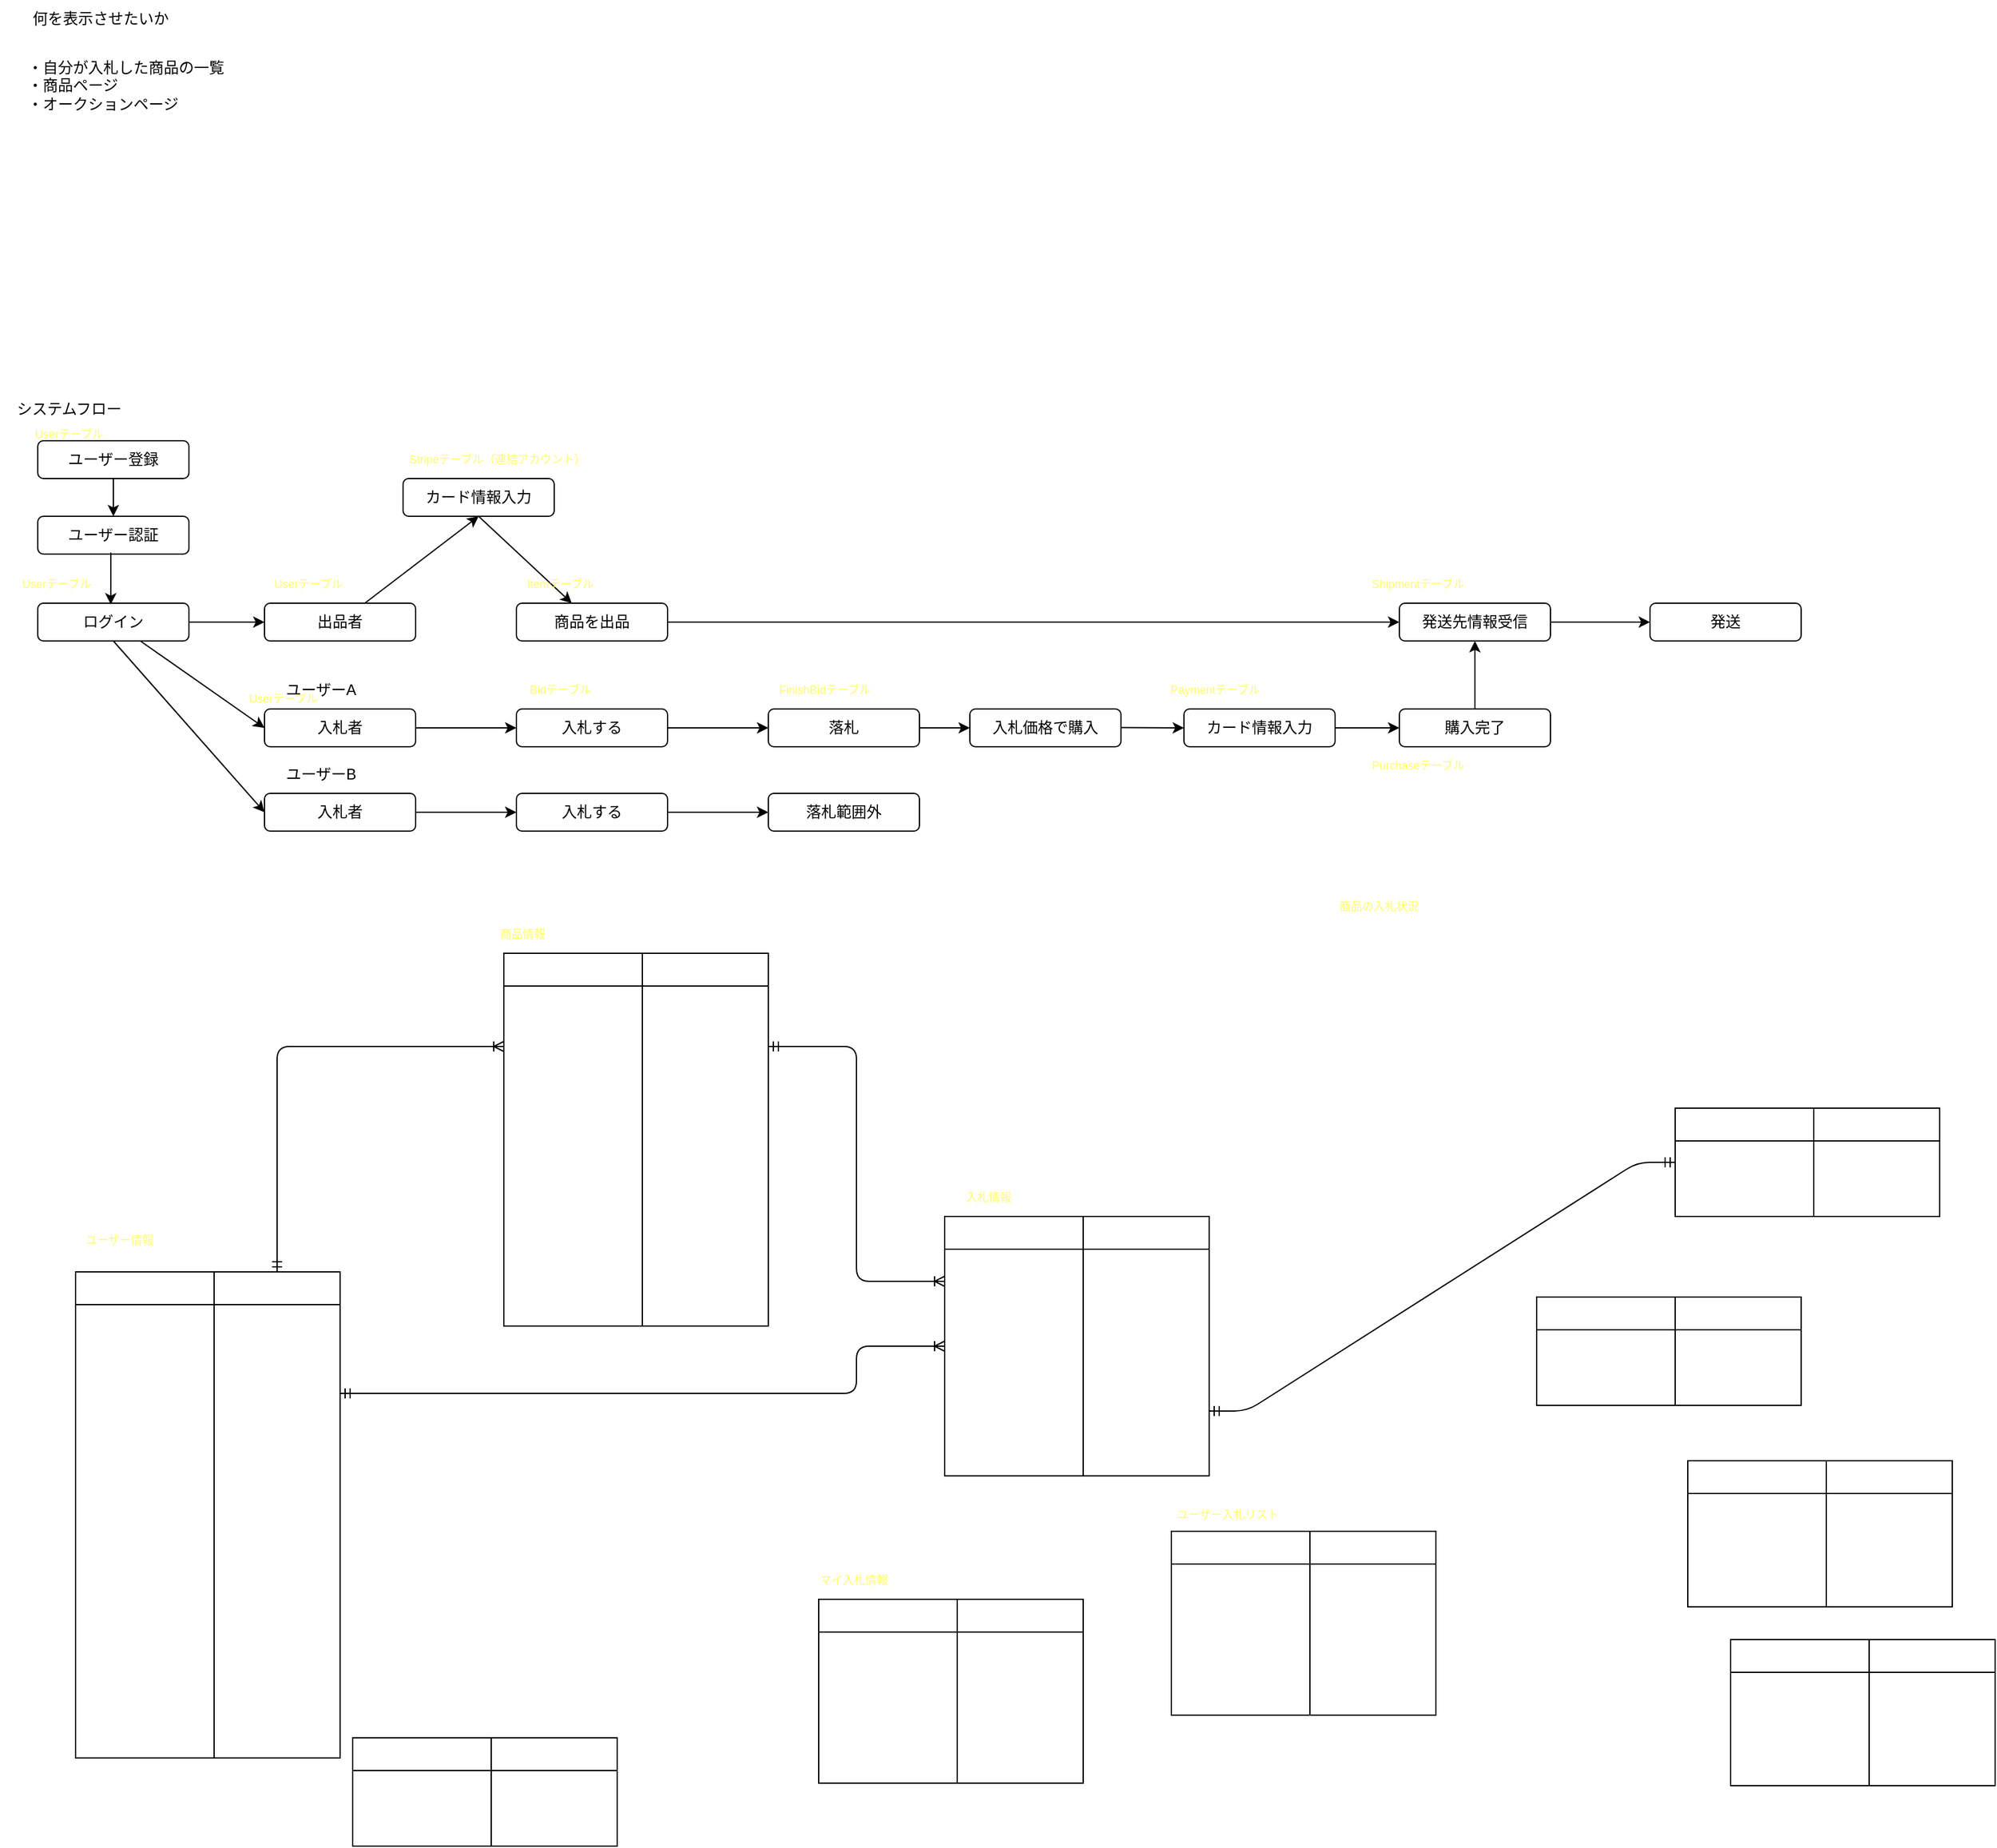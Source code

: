 <mxfile>
    <diagram id="A4gCM4FRHZ7KnoD4Imk8" name="ER図エンティティ詳細">
        <mxGraphModel dx="1688" dy="2338" grid="1" gridSize="10" guides="1" tooltips="1" connect="1" arrows="1" fold="1" page="1" pageScale="1" pageWidth="827" pageHeight="1169" math="0" shadow="0">
            <root>
                <mxCell id="0"/>
                <mxCell id="1" parent="0"/>
                <mxCell id="3" value="システムフロー" style="text;strokeColor=none;align=center;fillColor=none;html=1;verticalAlign=middle;whiteSpace=wrap;rounded=0;" parent="1" vertex="1">
                    <mxGeometry x="80" y="-10" width="90" height="30" as="geometry"/>
                </mxCell>
                <mxCell id="12" value="" style="edgeStyle=none;html=1;entryX=0.5;entryY=0;entryDx=0;entryDy=0;" parent="1" source="7" target="104" edge="1">
                    <mxGeometry relative="1" as="geometry"/>
                </mxCell>
                <mxCell id="7" value="ユーザー登録" style="rounded=1;whiteSpace=wrap;html=1;" parent="1" vertex="1">
                    <mxGeometry x="100" y="30" width="120" height="30" as="geometry"/>
                </mxCell>
                <mxCell id="13" value="" style="edgeStyle=none;html=1;" parent="1" source="10" target="11" edge="1">
                    <mxGeometry relative="1" as="geometry"/>
                </mxCell>
                <mxCell id="15" style="edgeStyle=none;html=1;entryX=0;entryY=0.5;entryDx=0;entryDy=0;" parent="1" source="10" target="14" edge="1">
                    <mxGeometry relative="1" as="geometry"/>
                </mxCell>
                <mxCell id="10" value="ログイン" style="rounded=1;whiteSpace=wrap;html=1;" parent="1" vertex="1">
                    <mxGeometry x="100" y="159" width="120" height="30" as="geometry"/>
                </mxCell>
                <mxCell id="20" value="" style="edgeStyle=none;html=1;entryX=0.5;entryY=1;entryDx=0;entryDy=0;" parent="1" source="11" target="16" edge="1">
                    <mxGeometry relative="1" as="geometry">
                        <mxPoint x="440" y="174" as="targetPoint"/>
                    </mxGeometry>
                </mxCell>
                <mxCell id="11" value="出品者" style="rounded=1;whiteSpace=wrap;html=1;" parent="1" vertex="1">
                    <mxGeometry x="280" y="159" width="120" height="30" as="geometry"/>
                </mxCell>
                <mxCell id="17" value="" style="edgeStyle=none;html=1;exitX=1;exitY=0.5;exitDx=0;exitDy=0;entryX=0;entryY=0.5;entryDx=0;entryDy=0;" parent="1" source="14" target="18" edge="1">
                    <mxGeometry relative="1" as="geometry"/>
                </mxCell>
                <mxCell id="14" value="入札者" style="rounded=1;whiteSpace=wrap;html=1;" parent="1" vertex="1">
                    <mxGeometry x="280" y="243" width="120" height="30" as="geometry"/>
                </mxCell>
                <mxCell id="54" value="" style="edgeStyle=none;html=1;exitX=0.5;exitY=1;exitDx=0;exitDy=0;" parent="1" source="16" target="21" edge="1">
                    <mxGeometry relative="1" as="geometry"/>
                </mxCell>
                <mxCell id="16" value="カード情報入力" style="rounded=1;whiteSpace=wrap;html=1;" parent="1" vertex="1">
                    <mxGeometry x="390" y="60" width="120" height="30" as="geometry"/>
                </mxCell>
                <mxCell id="27" value="" style="edgeStyle=none;html=1;" parent="1" source="18" target="25" edge="1">
                    <mxGeometry relative="1" as="geometry"/>
                </mxCell>
                <mxCell id="18" value="入札する" style="rounded=1;whiteSpace=wrap;html=1;" parent="1" vertex="1">
                    <mxGeometry x="480" y="243" width="120" height="30" as="geometry"/>
                </mxCell>
                <mxCell id="26" value="" style="edgeStyle=none;html=1;" parent="1" source="21" target="24" edge="1">
                    <mxGeometry relative="1" as="geometry"/>
                </mxCell>
                <mxCell id="21" value="商品を出品" style="rounded=1;whiteSpace=wrap;html=1;" parent="1" vertex="1">
                    <mxGeometry x="480" y="159" width="120" height="30" as="geometry"/>
                </mxCell>
                <mxCell id="179" value="" style="edgeStyle=none;html=1;fontSize=10;fontColor=#FFFFFF;" parent="1" source="24" target="177" edge="1">
                    <mxGeometry relative="1" as="geometry"/>
                </mxCell>
                <mxCell id="24" value="発送先情報受信" style="rounded=1;whiteSpace=wrap;html=1;" parent="1" vertex="1">
                    <mxGeometry x="1181" y="159" width="120" height="30" as="geometry"/>
                </mxCell>
                <mxCell id="25" value="落札" style="rounded=1;whiteSpace=wrap;html=1;" parent="1" vertex="1">
                    <mxGeometry x="680" y="243" width="120" height="30" as="geometry"/>
                </mxCell>
                <mxCell id="126" value="" style="edgeStyle=none;html=1;fontSize=10;fontColor=#FFFFFF;" parent="1" source="28" target="125" edge="1">
                    <mxGeometry relative="1" as="geometry"/>
                </mxCell>
                <mxCell id="28" value="カード情報入力" style="rounded=1;whiteSpace=wrap;html=1;" parent="1" vertex="1">
                    <mxGeometry x="1010" y="243" width="120" height="30" as="geometry"/>
                </mxCell>
                <mxCell id="29" value="ユーザーA" style="text;strokeColor=none;align=center;fillColor=none;html=1;verticalAlign=middle;whiteSpace=wrap;rounded=0;" parent="1" vertex="1">
                    <mxGeometry x="280" y="213" width="90" height="30" as="geometry"/>
                </mxCell>
                <mxCell id="31" style="edgeStyle=none;html=1;entryX=0;entryY=0.5;entryDx=0;entryDy=0;exitX=0.5;exitY=1;exitDx=0;exitDy=0;" parent="1" source="10" edge="1">
                    <mxGeometry relative="1" as="geometry">
                        <mxPoint x="191.429" y="199" as="sourcePoint"/>
                        <mxPoint x="280" y="325" as="targetPoint"/>
                    </mxGeometry>
                </mxCell>
                <mxCell id="40" value="" style="edgeStyle=none;html=1;exitX=1;exitY=0.5;exitDx=0;exitDy=0;entryX=0;entryY=0.5;entryDx=0;entryDy=0;" parent="1" source="41" target="43" edge="1">
                    <mxGeometry relative="1" as="geometry"/>
                </mxCell>
                <mxCell id="41" value="入札者" style="rounded=1;whiteSpace=wrap;html=1;" parent="1" vertex="1">
                    <mxGeometry x="280" y="310" width="120" height="30" as="geometry"/>
                </mxCell>
                <mxCell id="42" value="" style="edgeStyle=none;html=1;" parent="1" source="43" target="44" edge="1">
                    <mxGeometry relative="1" as="geometry"/>
                </mxCell>
                <mxCell id="43" value="入札する" style="rounded=1;whiteSpace=wrap;html=1;" parent="1" vertex="1">
                    <mxGeometry x="480" y="310" width="120" height="30" as="geometry"/>
                </mxCell>
                <mxCell id="44" value="落札範囲外" style="rounded=1;whiteSpace=wrap;html=1;" parent="1" vertex="1">
                    <mxGeometry x="680" y="310" width="120" height="30" as="geometry"/>
                </mxCell>
                <mxCell id="45" value="ユーザーB" style="text;strokeColor=none;align=center;fillColor=none;html=1;verticalAlign=middle;whiteSpace=wrap;rounded=0;" parent="1" vertex="1">
                    <mxGeometry x="280" y="280" width="90" height="30" as="geometry"/>
                </mxCell>
                <mxCell id="46" value="入札価格で購入" style="rounded=1;whiteSpace=wrap;html=1;" parent="1" vertex="1">
                    <mxGeometry x="840" y="243" width="120" height="30" as="geometry"/>
                </mxCell>
                <mxCell id="49" value="" style="edgeStyle=none;html=1;exitX=1;exitY=0.5;exitDx=0;exitDy=0;entryX=0;entryY=0.5;entryDx=0;entryDy=0;" parent="1" source="25" target="46" edge="1">
                    <mxGeometry relative="1" as="geometry">
                        <mxPoint x="780" y="280" as="sourcePoint"/>
                        <mxPoint x="860" y="280" as="targetPoint"/>
                    </mxGeometry>
                </mxCell>
                <mxCell id="52" value="" style="edgeStyle=none;html=1;exitX=1;exitY=0.5;exitDx=0;exitDy=0;entryX=0;entryY=0.5;entryDx=0;entryDy=0;" parent="1" edge="1">
                    <mxGeometry relative="1" as="geometry">
                        <mxPoint x="960" y="257.74" as="sourcePoint"/>
                        <mxPoint x="1010" y="258" as="targetPoint"/>
                    </mxGeometry>
                </mxCell>
                <mxCell id="55" value="&lt;font color=&quot;#ffff66&quot; style=&quot;font-size: 9px;&quot;&gt;Userテーブル&lt;/font&gt;" style="text;strokeColor=none;align=center;fillColor=none;html=1;verticalAlign=middle;whiteSpace=wrap;rounded=0;fontSize=9;" parent="1" vertex="1">
                    <mxGeometry x="80" y="10" width="90" height="30" as="geometry"/>
                </mxCell>
                <mxCell id="56" value="&lt;font color=&quot;#ffff66&quot; style=&quot;font-size: 9px;&quot;&gt;Userテーブル&lt;/font&gt;" style="text;strokeColor=none;align=center;fillColor=none;html=1;verticalAlign=middle;whiteSpace=wrap;rounded=0;fontSize=9;" parent="1" vertex="1">
                    <mxGeometry x="70" y="129" width="90" height="30" as="geometry"/>
                </mxCell>
                <mxCell id="57" value="&lt;font color=&quot;#ffff66&quot; style=&quot;font-size: 9px;&quot;&gt;Userテーブル&lt;/font&gt;" style="text;strokeColor=none;align=center;fillColor=none;html=1;verticalAlign=middle;whiteSpace=wrap;rounded=0;fontSize=9;" parent="1" vertex="1">
                    <mxGeometry x="270" y="129" width="90" height="30" as="geometry"/>
                </mxCell>
                <mxCell id="58" value="&lt;font color=&quot;#ffff66&quot; style=&quot;font-size: 9px;&quot;&gt;Itemテーブル&lt;/font&gt;" style="text;strokeColor=none;align=center;fillColor=none;html=1;verticalAlign=middle;whiteSpace=wrap;rounded=0;fontSize=9;" parent="1" vertex="1">
                    <mxGeometry x="470" y="129" width="90" height="30" as="geometry"/>
                </mxCell>
                <mxCell id="59" value="&lt;font color=&quot;#ffff66&quot; style=&quot;font-size: 9px;&quot;&gt;Stripeテーブル（連結アカウント）&lt;/font&gt;" style="text;strokeColor=none;align=center;fillColor=none;html=1;verticalAlign=middle;whiteSpace=wrap;rounded=0;fontSize=9;" parent="1" vertex="1">
                    <mxGeometry x="380" y="30" width="170" height="30" as="geometry"/>
                </mxCell>
                <mxCell id="60" value="&lt;font color=&quot;#ffff66&quot; style=&quot;font-size: 9px;&quot;&gt;Userテーブル&lt;/font&gt;" style="text;strokeColor=none;align=center;fillColor=none;html=1;verticalAlign=middle;whiteSpace=wrap;rounded=0;fontSize=9;" parent="1" vertex="1">
                    <mxGeometry x="250" y="220" width="90" height="30" as="geometry"/>
                </mxCell>
                <mxCell id="61" value="&lt;font color=&quot;#ffff66&quot; style=&quot;font-size: 9px;&quot;&gt;Bidテーブル&lt;/font&gt;" style="text;strokeColor=none;align=center;fillColor=none;html=1;verticalAlign=middle;whiteSpace=wrap;rounded=0;fontSize=9;" parent="1" vertex="1">
                    <mxGeometry x="470" y="213" width="90" height="30" as="geometry"/>
                </mxCell>
                <mxCell id="62" value="&lt;font color=&quot;#ffff66&quot;&gt;Paymentテーブル&lt;/font&gt;" style="text;strokeColor=none;align=center;fillColor=none;html=1;verticalAlign=middle;whiteSpace=wrap;rounded=0;fontSize=9;" parent="1" vertex="1">
                    <mxGeometry x="990" y="213" width="90" height="30" as="geometry"/>
                </mxCell>
                <mxCell id="104" value="ユーザー認証" style="rounded=1;whiteSpace=wrap;html=1;" parent="1" vertex="1">
                    <mxGeometry x="100" y="90" width="120" height="30" as="geometry"/>
                </mxCell>
                <mxCell id="105" value="" style="edgeStyle=none;html=1;entryX=0.483;entryY=0.035;entryDx=0;entryDy=0;exitX=0.483;exitY=0.96;exitDx=0;exitDy=0;exitPerimeter=0;entryPerimeter=0;" parent="1" source="104" target="10" edge="1">
                    <mxGeometry relative="1" as="geometry">
                        <mxPoint x="196.667" y="70" as="sourcePoint"/>
                        <mxPoint x="250.0" y="100" as="targetPoint"/>
                    </mxGeometry>
                </mxCell>
                <mxCell id="124" value="&lt;font color=&quot;#ffff66&quot;&gt;Purchaseテーブル&lt;/font&gt;" style="text;strokeColor=none;align=center;fillColor=none;html=1;verticalAlign=middle;whiteSpace=wrap;rounded=0;fontSize=9;" parent="1" vertex="1">
                    <mxGeometry x="1151" y="273" width="90" height="30" as="geometry"/>
                </mxCell>
                <mxCell id="178" value="" style="edgeStyle=none;html=1;fontSize=10;fontColor=#FFFFFF;" parent="1" source="125" target="24" edge="1">
                    <mxGeometry relative="1" as="geometry"/>
                </mxCell>
                <mxCell id="125" value="購入完了" style="rounded=1;whiteSpace=wrap;html=1;" parent="1" vertex="1">
                    <mxGeometry x="1181" y="243" width="120" height="30" as="geometry"/>
                </mxCell>
                <mxCell id="134" value="" style="group" parent="1" vertex="1" connectable="0">
                    <mxGeometry x="350" y="1060" width="210" height="86" as="geometry"/>
                </mxCell>
                <mxCell id="108" value="Stripe" style="swimlane;fontStyle=0;childLayout=stackLayout;horizontal=1;startSize=26;horizontalStack=0;resizeParent=1;resizeParentMax=0;resizeLast=0;collapsible=1;marginBottom=0;align=center;fontSize=10;fontColor=#FFFFFF;" parent="134" vertex="1">
                    <mxGeometry width="110" height="86" as="geometry"/>
                </mxCell>
                <mxCell id="109" value="PK" style="shape=partialRectangle;connectable=0;fillColor=none;top=0;left=0;bottom=0;right=0;align=left;spacingLeft=6;overflow=hidden;fontSize=10;fontColor=#FFFFFF;" parent="108" vertex="1">
                    <mxGeometry y="26" width="110" height="30" as="geometry">
                        <mxRectangle width="130" height="30" as="alternateBounds"/>
                    </mxGeometry>
                </mxCell>
                <mxCell id="112" value="メールアドレス" style="shape=partialRectangle;connectable=0;fillColor=none;top=0;left=0;bottom=0;right=0;align=left;spacingLeft=6;overflow=hidden;fontSize=10;fontColor=#FFFFFF;" parent="108" vertex="1">
                    <mxGeometry y="56" width="110" height="30" as="geometry">
                        <mxRectangle width="130" height="30" as="alternateBounds"/>
                    </mxGeometry>
                </mxCell>
                <mxCell id="116" value="" style="swimlane;fontStyle=0;childLayout=stackLayout;horizontal=1;startSize=26;horizontalStack=0;resizeParent=1;resizeParentMax=0;resizeLast=0;collapsible=1;marginBottom=0;align=center;fontSize=14;fontColor=#FFFFFF;" parent="134" vertex="1">
                    <mxGeometry x="110" width="100" height="86" as="geometry"/>
                </mxCell>
                <mxCell id="117" value="stripe_id" style="shape=partialRectangle;connectable=0;fillColor=none;top=0;left=0;bottom=0;right=0;align=left;spacingLeft=6;overflow=hidden;fontSize=10;fontColor=#FFFFFF;" parent="116" vertex="1">
                    <mxGeometry y="26" width="100" height="30" as="geometry">
                        <mxRectangle width="130" height="30" as="alternateBounds"/>
                    </mxGeometry>
                </mxCell>
                <mxCell id="121" value="family_name" style="shape=partialRectangle;connectable=0;fillColor=none;top=0;left=0;bottom=0;right=0;align=left;spacingLeft=6;overflow=hidden;fontSize=10;fontColor=#FFFFFF;" parent="116" vertex="1">
                    <mxGeometry y="56" width="100" height="30" as="geometry">
                        <mxRectangle width="130" height="30" as="alternateBounds"/>
                    </mxGeometry>
                </mxCell>
                <mxCell id="135" value="zd" style="group" parent="1" vertex="1" connectable="0">
                    <mxGeometry x="1000" y="896" width="210" height="86" as="geometry"/>
                </mxCell>
                <mxCell id="136" value="MyBidList" style="swimlane;fontStyle=0;childLayout=stackLayout;horizontal=1;startSize=26;horizontalStack=0;resizeParent=1;resizeParentMax=0;resizeLast=0;collapsible=1;marginBottom=0;align=center;fontSize=10;fontColor=#FFFFFF;" parent="135" vertex="1">
                    <mxGeometry width="110" height="146" as="geometry"/>
                </mxCell>
                <mxCell id="137" value="PK" style="shape=partialRectangle;connectable=0;fillColor=none;top=0;left=0;bottom=0;right=0;align=left;spacingLeft=6;overflow=hidden;fontSize=10;fontColor=#FFFFFF;" parent="136" vertex="1">
                    <mxGeometry y="26" width="110" height="30" as="geometry">
                        <mxRectangle width="130" height="30" as="alternateBounds"/>
                    </mxGeometry>
                </mxCell>
                <mxCell id="138" value="FK" style="shape=partialRectangle;connectable=0;fillColor=none;top=0;left=0;bottom=0;right=0;align=left;spacingLeft=6;overflow=hidden;fontSize=10;fontColor=#FFFFFF;" parent="136" vertex="1">
                    <mxGeometry y="56" width="110" height="30" as="geometry">
                        <mxRectangle width="130" height="30" as="alternateBounds"/>
                    </mxGeometry>
                </mxCell>
                <mxCell id="223" value="FK" style="shape=partialRectangle;connectable=0;fillColor=none;top=0;left=0;bottom=0;right=0;align=left;spacingLeft=6;overflow=hidden;fontSize=10;fontColor=#FFFFFF;" parent="136" vertex="1">
                    <mxGeometry y="86" width="110" height="30" as="geometry">
                        <mxRectangle width="130" height="30" as="alternateBounds"/>
                    </mxGeometry>
                </mxCell>
                <mxCell id="183" value="入札価格" style="shape=partialRectangle;connectable=0;fillColor=none;top=0;left=0;bottom=0;right=0;align=left;spacingLeft=6;overflow=hidden;fontSize=10;fontColor=#FFFFFF;" parent="136" vertex="1">
                    <mxGeometry y="116" width="110" height="30" as="geometry">
                        <mxRectangle width="130" height="30" as="alternateBounds"/>
                    </mxGeometry>
                </mxCell>
                <mxCell id="139" value="" style="swimlane;fontStyle=0;childLayout=stackLayout;horizontal=1;startSize=26;horizontalStack=0;resizeParent=1;resizeParentMax=0;resizeLast=0;collapsible=1;marginBottom=0;align=center;fontSize=14;fontColor=#FFFFFF;" parent="135" vertex="1">
                    <mxGeometry x="110" width="100" height="146" as="geometry"/>
                </mxCell>
                <mxCell id="140" value="mybid_id" style="shape=partialRectangle;connectable=0;fillColor=none;top=0;left=0;bottom=0;right=0;align=left;spacingLeft=6;overflow=hidden;fontSize=10;fontColor=#FFFFFF;" parent="139" vertex="1">
                    <mxGeometry y="26" width="100" height="30" as="geometry">
                        <mxRectangle width="130" height="30" as="alternateBounds"/>
                    </mxGeometry>
                </mxCell>
                <mxCell id="141" value="item_id" style="shape=partialRectangle;connectable=0;fillColor=none;top=0;left=0;bottom=0;right=0;align=left;spacingLeft=6;overflow=hidden;fontSize=10;fontColor=#FFFFFF;" parent="139" vertex="1">
                    <mxGeometry y="56" width="100" height="30" as="geometry">
                        <mxRectangle width="130" height="30" as="alternateBounds"/>
                    </mxGeometry>
                </mxCell>
                <mxCell id="224" value="user_id" style="shape=partialRectangle;connectable=0;fillColor=none;top=0;left=0;bottom=0;right=0;align=left;spacingLeft=6;overflow=hidden;fontSize=10;fontColor=#FFFFFF;" parent="139" vertex="1">
                    <mxGeometry y="86" width="100" height="30" as="geometry">
                        <mxRectangle width="130" height="30" as="alternateBounds"/>
                    </mxGeometry>
                </mxCell>
                <mxCell id="184" value="bit_price" style="shape=partialRectangle;connectable=0;fillColor=none;top=0;left=0;bottom=0;right=0;align=left;spacingLeft=6;overflow=hidden;fontSize=10;fontColor=#FFFFFF;" parent="139" vertex="1">
                    <mxGeometry y="116" width="100" height="30" as="geometry">
                        <mxRectangle width="130" height="30" as="alternateBounds"/>
                    </mxGeometry>
                </mxCell>
                <mxCell id="142" value="" style="group" parent="1" vertex="1" connectable="0">
                    <mxGeometry x="470" y="437" width="210" height="296" as="geometry"/>
                </mxCell>
                <mxCell id="143" value="Item" style="swimlane;fontStyle=0;childLayout=stackLayout;horizontal=1;startSize=26;horizontalStack=0;resizeParent=1;resizeParentMax=0;resizeLast=0;collapsible=1;marginBottom=0;align=center;fontSize=10;fontColor=#FFFFFF;" parent="142" vertex="1">
                    <mxGeometry width="110" height="296" as="geometry"/>
                </mxCell>
                <mxCell id="144" value="PK" style="shape=partialRectangle;connectable=0;fillColor=none;top=0;left=0;bottom=0;right=0;align=left;spacingLeft=6;overflow=hidden;fontSize=10;fontColor=#FFFFFF;" parent="143" vertex="1">
                    <mxGeometry y="26" width="110" height="30" as="geometry">
                        <mxRectangle width="130" height="30" as="alternateBounds"/>
                    </mxGeometry>
                </mxCell>
                <mxCell id="145" value="FK" style="shape=partialRectangle;connectable=0;fillColor=none;top=0;left=0;bottom=0;right=0;align=left;spacingLeft=6;overflow=hidden;fontSize=10;fontColor=#FFFFFF;" parent="143" vertex="1">
                    <mxGeometry y="56" width="110" height="30" as="geometry">
                        <mxRectangle width="130" height="30" as="alternateBounds"/>
                    </mxGeometry>
                </mxCell>
                <mxCell id="181" value="商品名" style="shape=partialRectangle;connectable=0;fillColor=none;top=0;left=0;bottom=0;right=0;align=left;spacingLeft=6;overflow=hidden;fontSize=10;fontColor=#FFFFFF;" parent="143" vertex="1">
                    <mxGeometry y="86" width="110" height="30" as="geometry">
                        <mxRectangle width="130" height="30" as="alternateBounds"/>
                    </mxGeometry>
                </mxCell>
                <mxCell id="189" value="個数" style="shape=partialRectangle;connectable=0;fillColor=none;top=0;left=0;bottom=0;right=0;align=left;spacingLeft=6;overflow=hidden;fontSize=10;fontColor=#FFFFFF;" parent="143" vertex="1">
                    <mxGeometry y="116" width="110" height="30" as="geometry">
                        <mxRectangle width="130" height="30" as="alternateBounds"/>
                    </mxGeometry>
                </mxCell>
                <mxCell id="191" value="最低価格" style="shape=partialRectangle;connectable=0;fillColor=none;top=0;left=0;bottom=0;right=0;align=left;spacingLeft=6;overflow=hidden;fontSize=10;fontColor=#FFFFFF;" parent="143" vertex="1">
                    <mxGeometry y="146" width="110" height="30" as="geometry">
                        <mxRectangle width="130" height="30" as="alternateBounds"/>
                    </mxGeometry>
                </mxCell>
                <mxCell id="193" value="FK" style="shape=partialRectangle;connectable=0;fillColor=none;top=0;left=0;bottom=0;right=0;align=left;spacingLeft=6;overflow=hidden;fontSize=10;fontColor=#FFFFFF;" parent="143" vertex="1">
                    <mxGeometry y="176" width="110" height="30" as="geometry">
                        <mxRectangle width="130" height="30" as="alternateBounds"/>
                    </mxGeometry>
                </mxCell>
                <mxCell id="195" value="FK" style="shape=partialRectangle;connectable=0;fillColor=none;top=0;left=0;bottom=0;right=0;align=left;spacingLeft=6;overflow=hidden;fontSize=10;fontColor=#FFFFFF;" parent="143" vertex="1">
                    <mxGeometry y="206" width="110" height="30" as="geometry">
                        <mxRectangle width="130" height="30" as="alternateBounds"/>
                    </mxGeometry>
                </mxCell>
                <mxCell id="220" value="入札開始時刻" style="shape=partialRectangle;connectable=0;fillColor=none;top=0;left=0;bottom=0;right=0;align=left;spacingLeft=6;overflow=hidden;fontSize=10;fontColor=#FFFFFF;" parent="143" vertex="1">
                    <mxGeometry y="236" width="110" height="30" as="geometry">
                        <mxRectangle width="130" height="30" as="alternateBounds"/>
                    </mxGeometry>
                </mxCell>
                <mxCell id="197" value="入札終了時刻" style="shape=partialRectangle;connectable=0;fillColor=none;top=0;left=0;bottom=0;right=0;align=left;spacingLeft=6;overflow=hidden;fontSize=10;fontColor=#FFFFFF;" parent="143" vertex="1">
                    <mxGeometry y="266" width="110" height="30" as="geometry">
                        <mxRectangle width="130" height="30" as="alternateBounds"/>
                    </mxGeometry>
                </mxCell>
                <mxCell id="146" value="" style="swimlane;fontStyle=0;childLayout=stackLayout;horizontal=1;startSize=26;horizontalStack=0;resizeParent=1;resizeParentMax=0;resizeLast=0;collapsible=1;marginBottom=0;align=center;fontSize=14;fontColor=#FFFFFF;" parent="142" vertex="1">
                    <mxGeometry x="110" width="100" height="296" as="geometry">
                        <mxRectangle x="110" width="50" height="40" as="alternateBounds"/>
                    </mxGeometry>
                </mxCell>
                <mxCell id="147" value="item_id" style="shape=partialRectangle;connectable=0;fillColor=none;top=0;left=0;bottom=0;right=0;align=left;spacingLeft=6;overflow=hidden;fontSize=10;fontColor=#FFFFFF;" parent="146" vertex="1">
                    <mxGeometry y="26" width="100" height="30" as="geometry">
                        <mxRectangle width="130" height="30" as="alternateBounds"/>
                    </mxGeometry>
                </mxCell>
                <mxCell id="148" value="user_id" style="shape=partialRectangle;connectable=0;fillColor=none;top=0;left=0;bottom=0;right=0;align=left;spacingLeft=6;overflow=hidden;fontSize=10;fontColor=#FFFFFF;" parent="146" vertex="1">
                    <mxGeometry y="56" width="100" height="30" as="geometry">
                        <mxRectangle width="130" height="30" as="alternateBounds"/>
                    </mxGeometry>
                </mxCell>
                <mxCell id="182" value="name" style="shape=partialRectangle;connectable=0;fillColor=none;top=0;left=0;bottom=0;right=0;align=left;spacingLeft=6;overflow=hidden;fontSize=10;fontColor=#FFFFFF;" parent="146" vertex="1">
                    <mxGeometry y="86" width="100" height="30" as="geometry">
                        <mxRectangle width="130" height="30" as="alternateBounds"/>
                    </mxGeometry>
                </mxCell>
                <mxCell id="190" value="amount" style="shape=partialRectangle;connectable=0;fillColor=none;top=0;left=0;bottom=0;right=0;align=left;spacingLeft=6;overflow=hidden;fontSize=10;fontColor=#FFFFFF;" parent="146" vertex="1">
                    <mxGeometry y="116" width="100" height="30" as="geometry">
                        <mxRectangle width="130" height="30" as="alternateBounds"/>
                    </mxGeometry>
                </mxCell>
                <mxCell id="192" value="min_price" style="shape=partialRectangle;connectable=0;fillColor=none;top=0;left=0;bottom=0;right=0;align=left;spacingLeft=6;overflow=hidden;fontSize=10;fontColor=#FFFFFF;" parent="146" vertex="1">
                    <mxGeometry y="146" width="100" height="30" as="geometry">
                        <mxRectangle width="130" height="30" as="alternateBounds"/>
                    </mxGeometry>
                </mxCell>
                <mxCell id="194" value="category" style="shape=partialRectangle;connectable=0;fillColor=none;top=0;left=0;bottom=0;right=0;align=left;spacingLeft=6;overflow=hidden;fontSize=10;fontColor=#FFFFFF;" parent="146" vertex="1">
                    <mxGeometry y="176" width="100" height="30" as="geometry">
                        <mxRectangle width="130" height="30" as="alternateBounds"/>
                    </mxGeometry>
                </mxCell>
                <mxCell id="196" value="publish_state" style="shape=partialRectangle;connectable=0;fillColor=none;top=0;left=0;bottom=0;right=0;align=left;spacingLeft=6;overflow=hidden;fontSize=10;fontColor=#FFFFFF;" parent="146" vertex="1">
                    <mxGeometry y="206" width="100" height="30" as="geometry">
                        <mxRectangle width="130" height="30" as="alternateBounds"/>
                    </mxGeometry>
                </mxCell>
                <mxCell id="222" value="start_bid" style="shape=partialRectangle;connectable=0;fillColor=none;top=0;left=0;bottom=0;right=0;align=left;spacingLeft=6;overflow=hidden;fontSize=10;fontColor=#FFFFFF;" parent="146" vertex="1">
                    <mxGeometry y="236" width="100" height="30" as="geometry">
                        <mxRectangle width="130" height="30" as="alternateBounds"/>
                    </mxGeometry>
                </mxCell>
                <mxCell id="198" value="end_bid" style="shape=partialRectangle;connectable=0;fillColor=none;top=0;left=0;bottom=0;right=0;align=left;spacingLeft=6;overflow=hidden;fontSize=10;fontColor=#FFFFFF;" parent="146" vertex="1">
                    <mxGeometry y="266" width="100" height="30" as="geometry">
                        <mxRectangle width="130" height="30" as="alternateBounds"/>
                    </mxGeometry>
                </mxCell>
                <mxCell id="149" value="" style="group" parent="1" vertex="1" connectable="0">
                    <mxGeometry x="1410" y="840" width="210" height="86" as="geometry"/>
                </mxCell>
                <mxCell id="150" value="Payment" style="swimlane;fontStyle=0;childLayout=stackLayout;horizontal=1;startSize=26;horizontalStack=0;resizeParent=1;resizeParentMax=0;resizeLast=0;collapsible=1;marginBottom=0;align=center;fontSize=10;fontColor=#FFFFFF;" parent="149" vertex="1">
                    <mxGeometry width="110" height="116" as="geometry"/>
                </mxCell>
                <mxCell id="151" value="PK" style="shape=partialRectangle;connectable=0;fillColor=none;top=0;left=0;bottom=0;right=0;align=left;spacingLeft=6;overflow=hidden;fontSize=10;fontColor=#FFFFFF;" parent="150" vertex="1">
                    <mxGeometry y="26" width="110" height="30" as="geometry">
                        <mxRectangle width="130" height="30" as="alternateBounds"/>
                    </mxGeometry>
                </mxCell>
                <mxCell id="152" value="FK" style="shape=partialRectangle;connectable=0;fillColor=none;top=0;left=0;bottom=0;right=0;align=left;spacingLeft=6;overflow=hidden;fontSize=10;fontColor=#FFFFFF;" parent="150" vertex="1">
                    <mxGeometry y="56" width="110" height="30" as="geometry">
                        <mxRectangle width="130" height="30" as="alternateBounds"/>
                    </mxGeometry>
                </mxCell>
                <mxCell id="187" value="FK" style="shape=partialRectangle;connectable=0;fillColor=none;top=0;left=0;bottom=0;right=0;align=left;spacingLeft=6;overflow=hidden;fontSize=10;fontColor=#FFFFFF;" parent="150" vertex="1">
                    <mxGeometry y="86" width="110" height="30" as="geometry">
                        <mxRectangle width="130" height="30" as="alternateBounds"/>
                    </mxGeometry>
                </mxCell>
                <mxCell id="153" value="" style="swimlane;fontStyle=0;childLayout=stackLayout;horizontal=1;startSize=26;horizontalStack=0;resizeParent=1;resizeParentMax=0;resizeLast=0;collapsible=1;marginBottom=0;align=center;fontSize=14;fontColor=#FFFFFF;" parent="149" vertex="1">
                    <mxGeometry x="110" width="100" height="116" as="geometry"/>
                </mxCell>
                <mxCell id="154" value="payment_id" style="shape=partialRectangle;connectable=0;fillColor=none;top=0;left=0;bottom=0;right=0;align=left;spacingLeft=6;overflow=hidden;fontSize=10;fontColor=#FFFFFF;" parent="153" vertex="1">
                    <mxGeometry y="26" width="100" height="30" as="geometry">
                        <mxRectangle width="130" height="30" as="alternateBounds"/>
                    </mxGeometry>
                </mxCell>
                <mxCell id="155" value="bid_id" style="shape=partialRectangle;connectable=0;fillColor=none;top=0;left=0;bottom=0;right=0;align=left;spacingLeft=6;overflow=hidden;fontSize=10;fontColor=#FFFFFF;" parent="153" vertex="1">
                    <mxGeometry y="56" width="100" height="30" as="geometry">
                        <mxRectangle width="130" height="30" as="alternateBounds"/>
                    </mxGeometry>
                </mxCell>
                <mxCell id="188" value="bid_id" style="shape=partialRectangle;connectable=0;fillColor=none;top=0;left=0;bottom=0;right=0;align=left;spacingLeft=6;overflow=hidden;fontSize=10;fontColor=#FFFFFF;" parent="153" vertex="1">
                    <mxGeometry y="86" width="100" height="30" as="geometry">
                        <mxRectangle width="130" height="30" as="alternateBounds"/>
                    </mxGeometry>
                </mxCell>
                <mxCell id="156" value="" style="group" parent="1" vertex="1" connectable="0">
                    <mxGeometry x="1290" y="710" width="210" height="86" as="geometry"/>
                </mxCell>
                <mxCell id="157" value="Purchase" style="swimlane;fontStyle=0;childLayout=stackLayout;horizontal=1;startSize=26;horizontalStack=0;resizeParent=1;resizeParentMax=0;resizeLast=0;collapsible=1;marginBottom=0;align=center;fontSize=10;fontColor=#FFFFFF;" parent="156" vertex="1">
                    <mxGeometry width="110" height="86" as="geometry"/>
                </mxCell>
                <mxCell id="158" value="PK" style="shape=partialRectangle;connectable=0;fillColor=none;top=0;left=0;bottom=0;right=0;align=left;spacingLeft=6;overflow=hidden;fontSize=10;fontColor=#FFFFFF;" parent="157" vertex="1">
                    <mxGeometry y="26" width="110" height="30" as="geometry">
                        <mxRectangle width="130" height="30" as="alternateBounds"/>
                    </mxGeometry>
                </mxCell>
                <mxCell id="159" value="メールアドレス" style="shape=partialRectangle;connectable=0;fillColor=none;top=0;left=0;bottom=0;right=0;align=left;spacingLeft=6;overflow=hidden;fontSize=10;fontColor=#FFFFFF;" parent="157" vertex="1">
                    <mxGeometry y="56" width="110" height="30" as="geometry">
                        <mxRectangle width="130" height="30" as="alternateBounds"/>
                    </mxGeometry>
                </mxCell>
                <mxCell id="160" value="" style="swimlane;fontStyle=0;childLayout=stackLayout;horizontal=1;startSize=26;horizontalStack=0;resizeParent=1;resizeParentMax=0;resizeLast=0;collapsible=1;marginBottom=0;align=center;fontSize=14;fontColor=#FFFFFF;" parent="156" vertex="1">
                    <mxGeometry x="110" width="100" height="86" as="geometry"/>
                </mxCell>
                <mxCell id="161" value="stripe_id" style="shape=partialRectangle;connectable=0;fillColor=none;top=0;left=0;bottom=0;right=0;align=left;spacingLeft=6;overflow=hidden;fontSize=10;fontColor=#FFFFFF;" parent="160" vertex="1">
                    <mxGeometry y="26" width="100" height="30" as="geometry">
                        <mxRectangle width="130" height="30" as="alternateBounds"/>
                    </mxGeometry>
                </mxCell>
                <mxCell id="162" value="family_name" style="shape=partialRectangle;connectable=0;fillColor=none;top=0;left=0;bottom=0;right=0;align=left;spacingLeft=6;overflow=hidden;fontSize=10;fontColor=#FFFFFF;" parent="160" vertex="1">
                    <mxGeometry y="56" width="100" height="30" as="geometry">
                        <mxRectangle width="130" height="30" as="alternateBounds"/>
                    </mxGeometry>
                </mxCell>
                <mxCell id="169" value="" style="group" parent="1" vertex="1" connectable="0">
                    <mxGeometry x="130" y="690" width="210" height="326" as="geometry"/>
                </mxCell>
                <mxCell id="82" value="User" style="swimlane;fontStyle=0;childLayout=stackLayout;horizontal=1;startSize=26;horizontalStack=0;resizeParent=1;resizeParentMax=0;resizeLast=0;collapsible=1;marginBottom=0;align=center;fontSize=10;fontColor=#FFFFFF;" parent="169" vertex="1">
                    <mxGeometry width="110" height="386" as="geometry"/>
                </mxCell>
                <mxCell id="89" value="PK" style="shape=partialRectangle;connectable=0;fillColor=none;top=0;left=0;bottom=0;right=0;align=left;spacingLeft=6;overflow=hidden;fontSize=10;fontColor=#FFFFFF;" parent="82" vertex="1">
                    <mxGeometry y="26" width="110" height="30" as="geometry">
                        <mxRectangle width="130" height="30" as="alternateBounds"/>
                    </mxGeometry>
                </mxCell>
                <mxCell id="92" value="ニックネーム" style="shape=partialRectangle;connectable=0;fillColor=none;top=0;left=0;bottom=0;right=0;align=left;spacingLeft=6;overflow=hidden;fontSize=10;fontColor=#FFFFFF;" parent="82" vertex="1">
                    <mxGeometry y="56" width="110" height="30" as="geometry">
                        <mxRectangle width="130" height="30" as="alternateBounds"/>
                    </mxGeometry>
                </mxCell>
                <mxCell id="94" value="パスワード" style="shape=partialRectangle;connectable=0;fillColor=none;top=0;left=0;bottom=0;right=0;align=left;spacingLeft=6;overflow=hidden;fontSize=10;fontColor=#FFFFFF;" parent="82" vertex="1">
                    <mxGeometry y="86" width="110" height="30" as="geometry">
                        <mxRectangle width="130" height="30" as="alternateBounds"/>
                    </mxGeometry>
                </mxCell>
                <mxCell id="96" value="メールアドレス" style="shape=partialRectangle;connectable=0;fillColor=none;top=0;left=0;bottom=0;right=0;align=left;spacingLeft=6;overflow=hidden;fontSize=10;fontColor=#FFFFFF;" parent="82" vertex="1">
                    <mxGeometry y="116" width="110" height="30" as="geometry">
                        <mxRectangle width="130" height="30" as="alternateBounds"/>
                    </mxGeometry>
                </mxCell>
                <mxCell id="98" value="姓（全角）" style="shape=partialRectangle;connectable=0;fillColor=none;top=0;left=0;bottom=0;right=0;align=left;spacingLeft=6;overflow=hidden;fontSize=10;fontColor=#FFFFFF;" parent="82" vertex="1">
                    <mxGeometry y="146" width="110" height="30" as="geometry">
                        <mxRectangle width="130" height="30" as="alternateBounds"/>
                    </mxGeometry>
                </mxCell>
                <mxCell id="271" value="姓（カナ）" style="shape=partialRectangle;connectable=0;fillColor=none;top=0;left=0;bottom=0;right=0;align=left;spacingLeft=6;overflow=hidden;fontSize=10;fontColor=#FFFFFF;" parent="82" vertex="1">
                    <mxGeometry y="176" width="110" height="30" as="geometry">
                        <mxRectangle width="130" height="30" as="alternateBounds"/>
                    </mxGeometry>
                </mxCell>
                <mxCell id="101" value="名（全角）" style="shape=partialRectangle;connectable=0;fillColor=none;top=0;left=0;bottom=0;right=0;align=left;spacingLeft=6;overflow=hidden;fontSize=10;fontColor=#FFFFFF;" parent="82" vertex="1">
                    <mxGeometry y="206" width="110" height="30" as="geometry">
                        <mxRectangle width="130" height="30" as="alternateBounds"/>
                    </mxGeometry>
                </mxCell>
                <mxCell id="273" value="名（カナ）" style="shape=partialRectangle;connectable=0;fillColor=none;top=0;left=0;bottom=0;right=0;align=left;spacingLeft=6;overflow=hidden;fontSize=10;fontColor=#FFFFFF;" parent="82" vertex="1">
                    <mxGeometry y="236" width="110" height="30" as="geometry">
                        <mxRectangle width="130" height="30" as="alternateBounds"/>
                    </mxGeometry>
                </mxCell>
                <mxCell id="102" value="生年月日" style="shape=partialRectangle;connectable=0;fillColor=none;top=0;left=0;bottom=0;right=0;align=left;spacingLeft=6;overflow=hidden;fontSize=10;fontColor=#FFFFFF;" parent="82" vertex="1">
                    <mxGeometry y="266" width="110" height="30" as="geometry">
                        <mxRectangle width="130" height="30" as="alternateBounds"/>
                    </mxGeometry>
                </mxCell>
                <mxCell id="163" value="住所(都道府県)" style="shape=partialRectangle;connectable=0;fillColor=none;top=0;left=0;bottom=0;right=0;align=left;spacingLeft=6;overflow=hidden;fontSize=10;fontColor=#FFFFFF;" parent="82" vertex="1">
                    <mxGeometry y="296" width="110" height="30" as="geometry">
                        <mxRectangle width="130" height="30" as="alternateBounds"/>
                    </mxGeometry>
                </mxCell>
                <mxCell id="165" value="住所(市区町村)" style="shape=partialRectangle;connectable=0;fillColor=none;top=0;left=0;bottom=0;right=0;align=left;spacingLeft=6;overflow=hidden;fontSize=10;fontColor=#FFFFFF;" parent="82" vertex="1">
                    <mxGeometry y="326" width="110" height="30" as="geometry">
                        <mxRectangle width="130" height="30" as="alternateBounds"/>
                    </mxGeometry>
                </mxCell>
                <mxCell id="166" value="住所(建物・部屋番号)" style="shape=partialRectangle;connectable=0;fillColor=none;top=0;left=0;bottom=0;right=0;align=left;spacingLeft=6;overflow=hidden;fontSize=10;fontColor=#FFFFFF;" parent="82" vertex="1">
                    <mxGeometry y="356" width="110" height="30" as="geometry">
                        <mxRectangle width="130" height="30" as="alternateBounds"/>
                    </mxGeometry>
                </mxCell>
                <mxCell id="90" value="" style="swimlane;fontStyle=0;childLayout=stackLayout;horizontal=1;startSize=26;horizontalStack=0;resizeParent=1;resizeParentMax=0;resizeLast=0;collapsible=1;marginBottom=0;align=center;fontSize=14;fontColor=#FFFFFF;" parent="169" vertex="1">
                    <mxGeometry x="110" width="100" height="386" as="geometry"/>
                </mxCell>
                <mxCell id="91" value="user_id" style="shape=partialRectangle;connectable=0;fillColor=none;top=0;left=0;bottom=0;right=0;align=left;spacingLeft=6;overflow=hidden;fontSize=10;fontColor=#FFFFFF;" parent="90" vertex="1">
                    <mxGeometry y="26" width="100" height="30" as="geometry">
                        <mxRectangle width="130" height="30" as="alternateBounds"/>
                    </mxGeometry>
                </mxCell>
                <mxCell id="93" value="name" style="shape=partialRectangle;connectable=0;fillColor=none;top=0;left=0;bottom=0;right=0;align=left;spacingLeft=6;overflow=hidden;fontSize=10;fontColor=#FFFFFF;" parent="90" vertex="1">
                    <mxGeometry y="56" width="100" height="30" as="geometry">
                        <mxRectangle width="130" height="30" as="alternateBounds"/>
                    </mxGeometry>
                </mxCell>
                <mxCell id="95" value="password" style="shape=partialRectangle;connectable=0;fillColor=none;top=0;left=0;bottom=0;right=0;align=left;spacingLeft=6;overflow=hidden;fontSize=10;fontColor=#FFFFFF;" parent="90" vertex="1">
                    <mxGeometry y="86" width="100" height="30" as="geometry">
                        <mxRectangle width="130" height="30" as="alternateBounds"/>
                    </mxGeometry>
                </mxCell>
                <mxCell id="97" value="email" style="shape=partialRectangle;connectable=0;fillColor=none;top=0;left=0;bottom=0;right=0;align=left;spacingLeft=6;overflow=hidden;fontSize=10;fontColor=#FFFFFF;" parent="90" vertex="1">
                    <mxGeometry y="116" width="100" height="30" as="geometry">
                        <mxRectangle width="130" height="30" as="alternateBounds"/>
                    </mxGeometry>
                </mxCell>
                <mxCell id="99" value="family_name" style="shape=partialRectangle;connectable=0;fillColor=none;top=0;left=0;bottom=0;right=0;align=left;spacingLeft=6;overflow=hidden;fontSize=10;fontColor=#FFFFFF;" parent="90" vertex="1">
                    <mxGeometry y="146" width="100" height="30" as="geometry">
                        <mxRectangle width="130" height="30" as="alternateBounds"/>
                    </mxGeometry>
                </mxCell>
                <mxCell id="272" value="family_name_kana" style="shape=partialRectangle;connectable=0;fillColor=none;top=0;left=0;bottom=0;right=0;align=left;spacingLeft=6;overflow=hidden;fontSize=10;fontColor=#FFFFFF;" parent="90" vertex="1">
                    <mxGeometry y="176" width="100" height="30" as="geometry">
                        <mxRectangle width="130" height="30" as="alternateBounds"/>
                    </mxGeometry>
                </mxCell>
                <mxCell id="100" value="given_name" style="shape=partialRectangle;connectable=0;fillColor=none;top=0;left=0;bottom=0;right=0;align=left;spacingLeft=6;overflow=hidden;fontSize=10;fontColor=#FFFFFF;" parent="90" vertex="1">
                    <mxGeometry y="206" width="100" height="30" as="geometry">
                        <mxRectangle width="130" height="30" as="alternateBounds"/>
                    </mxGeometry>
                </mxCell>
                <mxCell id="274" value="given_name_kana" style="shape=partialRectangle;connectable=0;fillColor=none;top=0;left=0;bottom=0;right=0;align=left;spacingLeft=6;overflow=hidden;fontSize=10;fontColor=#FFFFFF;" parent="90" vertex="1">
                    <mxGeometry y="236" width="100" height="30" as="geometry">
                        <mxRectangle width="130" height="30" as="alternateBounds"/>
                    </mxGeometry>
                </mxCell>
                <mxCell id="103" value="birth_date" style="shape=partialRectangle;connectable=0;fillColor=none;top=0;left=0;bottom=0;right=0;align=left;spacingLeft=6;overflow=hidden;fontSize=10;fontColor=#FFFFFF;" parent="90" vertex="1">
                    <mxGeometry y="266" width="100" height="30" as="geometry">
                        <mxRectangle width="130" height="30" as="alternateBounds"/>
                    </mxGeometry>
                </mxCell>
                <mxCell id="164" value="prefecture" style="shape=partialRectangle;connectable=0;fillColor=none;top=0;left=0;bottom=0;right=0;align=left;spacingLeft=6;overflow=hidden;fontSize=10;fontColor=#FFFFFF;" parent="90" vertex="1">
                    <mxGeometry y="296" width="100" height="30" as="geometry">
                        <mxRectangle width="130" height="30" as="alternateBounds"/>
                    </mxGeometry>
                </mxCell>
                <mxCell id="167" value="city" style="shape=partialRectangle;connectable=0;fillColor=none;top=0;left=0;bottom=0;right=0;align=left;spacingLeft=6;overflow=hidden;fontSize=10;fontColor=#FFFFFF;" parent="90" vertex="1">
                    <mxGeometry y="326" width="100" height="30" as="geometry">
                        <mxRectangle width="130" height="30" as="alternateBounds"/>
                    </mxGeometry>
                </mxCell>
                <mxCell id="168" value="room_number" style="shape=partialRectangle;connectable=0;fillColor=none;top=0;left=0;bottom=0;right=0;align=left;spacingLeft=6;overflow=hidden;fontSize=10;fontColor=#FFFFFF;" parent="90" vertex="1">
                    <mxGeometry y="356" width="100" height="30" as="geometry">
                        <mxRectangle width="130" height="30" as="alternateBounds"/>
                    </mxGeometry>
                </mxCell>
                <mxCell id="170" value="" style="group" parent="1" vertex="1" connectable="0">
                    <mxGeometry x="1444" y="982" width="210" height="86" as="geometry"/>
                </mxCell>
                <mxCell id="171" value="Shipment" style="swimlane;fontStyle=0;childLayout=stackLayout;horizontal=1;startSize=26;horizontalStack=0;resizeParent=1;resizeParentMax=0;resizeLast=0;collapsible=1;marginBottom=0;align=center;fontSize=10;fontColor=#FFFFFF;" parent="170" vertex="1">
                    <mxGeometry width="110" height="116" as="geometry"/>
                </mxCell>
                <mxCell id="172" value="PK" style="shape=partialRectangle;connectable=0;fillColor=none;top=0;left=0;bottom=0;right=0;align=left;spacingLeft=6;overflow=hidden;fontSize=10;fontColor=#FFFFFF;" parent="171" vertex="1">
                    <mxGeometry y="26" width="110" height="30" as="geometry">
                        <mxRectangle width="130" height="30" as="alternateBounds"/>
                    </mxGeometry>
                </mxCell>
                <mxCell id="173" value="FK" style="shape=partialRectangle;connectable=0;fillColor=none;top=0;left=0;bottom=0;right=0;align=left;spacingLeft=6;overflow=hidden;fontSize=10;fontColor=#FFFFFF;" parent="171" vertex="1">
                    <mxGeometry y="56" width="110" height="30" as="geometry">
                        <mxRectangle width="130" height="30" as="alternateBounds"/>
                    </mxGeometry>
                </mxCell>
                <mxCell id="185" value="FK" style="shape=partialRectangle;connectable=0;fillColor=none;top=0;left=0;bottom=0;right=0;align=left;spacingLeft=6;overflow=hidden;fontSize=10;fontColor=#FFFFFF;" parent="171" vertex="1">
                    <mxGeometry y="86" width="110" height="30" as="geometry">
                        <mxRectangle width="130" height="30" as="alternateBounds"/>
                    </mxGeometry>
                </mxCell>
                <mxCell id="174" value="" style="swimlane;fontStyle=0;childLayout=stackLayout;horizontal=1;startSize=26;horizontalStack=0;resizeParent=1;resizeParentMax=0;resizeLast=0;collapsible=1;marginBottom=0;align=center;fontSize=14;fontColor=#FFFFFF;" parent="170" vertex="1">
                    <mxGeometry x="110" width="100" height="116" as="geometry"/>
                </mxCell>
                <mxCell id="175" value="shipment_id" style="shape=partialRectangle;connectable=0;fillColor=none;top=0;left=0;bottom=0;right=0;align=left;spacingLeft=6;overflow=hidden;fontSize=10;fontColor=#FFFFFF;" parent="174" vertex="1">
                    <mxGeometry y="26" width="100" height="30" as="geometry">
                        <mxRectangle width="130" height="30" as="alternateBounds"/>
                    </mxGeometry>
                </mxCell>
                <mxCell id="176" value="paymen" style="shape=partialRectangle;connectable=0;fillColor=none;top=0;left=0;bottom=0;right=0;align=left;spacingLeft=6;overflow=hidden;fontSize=10;fontColor=#FFFFFF;" parent="174" vertex="1">
                    <mxGeometry y="56" width="100" height="30" as="geometry">
                        <mxRectangle width="130" height="30" as="alternateBounds"/>
                    </mxGeometry>
                </mxCell>
                <mxCell id="186" value="bid_id" style="shape=partialRectangle;connectable=0;fillColor=none;top=0;left=0;bottom=0;right=0;align=left;spacingLeft=6;overflow=hidden;fontSize=10;fontColor=#FFFFFF;" parent="174" vertex="1">
                    <mxGeometry y="86" width="100" height="30" as="geometry">
                        <mxRectangle width="130" height="30" as="alternateBounds"/>
                    </mxGeometry>
                </mxCell>
                <mxCell id="177" value="発送" style="rounded=1;whiteSpace=wrap;html=1;" parent="1" vertex="1">
                    <mxGeometry x="1380" y="159" width="120" height="30" as="geometry"/>
                </mxCell>
                <mxCell id="180" value="&lt;font color=&quot;#ffff66&quot;&gt;Shipmentテーブル&lt;/font&gt;" style="text;strokeColor=none;align=center;fillColor=none;html=1;verticalAlign=middle;whiteSpace=wrap;rounded=0;fontSize=9;" parent="1" vertex="1">
                    <mxGeometry x="1151" y="129" width="90" height="30" as="geometry"/>
                </mxCell>
                <mxCell id="247" value="" style="edgeStyle=orthogonalEdgeStyle;fontSize=12;html=1;endArrow=ERoneToMany;startArrow=ERmandOne;fontColor=#FFFFFF;entryX=0;entryY=0.25;entryDx=0;entryDy=0;exitX=0.5;exitY=0;exitDx=0;exitDy=0;" parent="1" source="90" target="143" edge="1">
                    <mxGeometry width="100" height="100" relative="1" as="geometry">
                        <mxPoint x="340" y="570" as="sourcePoint"/>
                        <mxPoint x="470" y="480" as="targetPoint"/>
                    </mxGeometry>
                </mxCell>
                <mxCell id="252" value="" style="group" parent="1" vertex="1" connectable="0">
                    <mxGeometry x="820" y="646" width="210" height="176" as="geometry"/>
                </mxCell>
                <mxCell id="230" value="Auction" style="swimlane;fontStyle=0;childLayout=stackLayout;horizontal=1;startSize=26;horizontalStack=0;resizeParent=1;resizeParentMax=0;resizeLast=0;collapsible=1;marginBottom=0;align=center;fontSize=10;fontColor=#FFFFFF;" parent="252" vertex="1">
                    <mxGeometry width="110" height="206" as="geometry"/>
                </mxCell>
                <mxCell id="231" value="PK" style="shape=partialRectangle;connectable=0;fillColor=none;top=0;left=0;bottom=0;right=0;align=left;spacingLeft=6;overflow=hidden;fontSize=10;fontColor=#FFFFFF;" parent="230" vertex="1">
                    <mxGeometry y="26" width="110" height="30" as="geometry">
                        <mxRectangle width="130" height="30" as="alternateBounds"/>
                    </mxGeometry>
                </mxCell>
                <mxCell id="233" value="FK" style="shape=partialRectangle;connectable=0;fillColor=none;top=0;left=0;bottom=0;right=0;align=left;spacingLeft=6;overflow=hidden;fontSize=10;fontColor=#FFFFFF;" parent="230" vertex="1">
                    <mxGeometry y="56" width="110" height="30" as="geometry">
                        <mxRectangle width="130" height="30" as="alternateBounds"/>
                    </mxGeometry>
                </mxCell>
                <mxCell id="256" value="FK" style="shape=partialRectangle;connectable=0;fillColor=none;top=0;left=0;bottom=0;right=0;align=left;spacingLeft=6;overflow=hidden;fontSize=10;fontColor=#FFFFFF;" parent="230" vertex="1">
                    <mxGeometry y="86" width="110" height="30" as="geometry">
                        <mxRectangle width="130" height="30" as="alternateBounds"/>
                    </mxGeometry>
                </mxCell>
                <mxCell id="318" value="FK" style="shape=partialRectangle;connectable=0;fillColor=none;top=0;left=0;bottom=0;right=0;align=left;spacingLeft=6;overflow=hidden;fontSize=10;fontColor=#FFFFFF;" parent="230" vertex="1">
                    <mxGeometry y="116" width="110" height="30" as="geometry">
                        <mxRectangle width="130" height="30" as="alternateBounds"/>
                    </mxGeometry>
                </mxCell>
                <mxCell id="234" value="入札価格" style="shape=partialRectangle;connectable=0;fillColor=none;top=0;left=0;bottom=0;right=0;align=left;spacingLeft=6;overflow=hidden;fontSize=10;fontColor=#FFFFFF;" parent="230" vertex="1">
                    <mxGeometry y="146" width="110" height="30" as="geometry">
                        <mxRectangle width="130" height="30" as="alternateBounds"/>
                    </mxGeometry>
                </mxCell>
                <mxCell id="235" value="入札価格" style="shape=partialRectangle;connectable=0;fillColor=none;top=0;left=0;bottom=0;right=0;align=left;spacingLeft=6;overflow=hidden;fontSize=10;fontColor=#FFFFFF;" parent="230" vertex="1">
                    <mxGeometry y="176" width="110" height="30" as="geometry">
                        <mxRectangle width="130" height="30" as="alternateBounds"/>
                    </mxGeometry>
                </mxCell>
                <mxCell id="236" value="" style="swimlane;fontStyle=0;childLayout=stackLayout;horizontal=1;startSize=26;horizontalStack=0;resizeParent=1;resizeParentMax=0;resizeLast=0;collapsible=1;marginBottom=0;align=center;fontSize=14;fontColor=#FFFFFF;" parent="252" vertex="1">
                    <mxGeometry x="110" width="100" height="206" as="geometry"/>
                </mxCell>
                <mxCell id="237" value="auction_id" style="shape=partialRectangle;connectable=0;fillColor=none;top=0;left=0;bottom=0;right=0;align=left;spacingLeft=6;overflow=hidden;fontSize=10;fontColor=#FFFFFF;" parent="236" vertex="1">
                    <mxGeometry y="26" width="100" height="30" as="geometry">
                        <mxRectangle width="130" height="30" as="alternateBounds"/>
                    </mxGeometry>
                </mxCell>
                <mxCell id="239" value="item_id" style="shape=partialRectangle;connectable=0;fillColor=none;top=0;left=0;bottom=0;right=0;align=left;spacingLeft=6;overflow=hidden;fontSize=10;fontColor=#FFFFFF;" parent="236" vertex="1">
                    <mxGeometry y="56" width="100" height="30" as="geometry">
                        <mxRectangle width="130" height="30" as="alternateBounds"/>
                    </mxGeometry>
                </mxCell>
                <mxCell id="257" value="mybid_id" style="shape=partialRectangle;connectable=0;fillColor=none;top=0;left=0;bottom=0;right=0;align=left;spacingLeft=6;overflow=hidden;fontSize=10;fontColor=#FFFFFF;" parent="236" vertex="1">
                    <mxGeometry y="86" width="100" height="30" as="geometry">
                        <mxRectangle width="130" height="30" as="alternateBounds"/>
                    </mxGeometry>
                </mxCell>
                <mxCell id="319" value="user_id" style="shape=partialRectangle;connectable=0;fillColor=none;top=0;left=0;bottom=0;right=0;align=left;spacingLeft=6;overflow=hidden;fontSize=10;fontColor=#FFFFFF;" parent="236" vertex="1">
                    <mxGeometry y="116" width="100" height="30" as="geometry">
                        <mxRectangle width="130" height="30" as="alternateBounds"/>
                    </mxGeometry>
                </mxCell>
                <mxCell id="241" value="bit_price" style="shape=partialRectangle;connectable=0;fillColor=none;top=0;left=0;bottom=0;right=0;align=left;spacingLeft=6;overflow=hidden;fontSize=10;fontColor=#FFFFFF;" parent="236" vertex="1">
                    <mxGeometry y="146" width="100" height="30" as="geometry">
                        <mxRectangle width="130" height="30" as="alternateBounds"/>
                    </mxGeometry>
                </mxCell>
                <mxCell id="240" value="bit_price" style="shape=partialRectangle;connectable=0;fillColor=none;top=0;left=0;bottom=0;right=0;align=left;spacingLeft=6;overflow=hidden;fontSize=10;fontColor=#FFFFFF;" parent="236" vertex="1">
                    <mxGeometry y="176" width="100" height="30" as="geometry">
                        <mxRectangle width="130" height="30" as="alternateBounds"/>
                    </mxGeometry>
                </mxCell>
                <mxCell id="255" value="&lt;font color=&quot;#ffff66&quot; style=&quot;font-size: 9px;&quot;&gt;商品の入札状況&lt;/font&gt;" style="text;strokeColor=none;align=center;fillColor=none;html=1;verticalAlign=middle;whiteSpace=wrap;rounded=0;fontSize=9;" parent="1" vertex="1">
                    <mxGeometry x="1120" y="385" width="90" height="30" as="geometry"/>
                </mxCell>
                <mxCell id="259" value="&lt;font color=&quot;#ffff66&quot;&gt;FinishBidテーブル&lt;/font&gt;" style="text;strokeColor=none;align=center;fillColor=none;html=1;verticalAlign=middle;whiteSpace=wrap;rounded=0;fontSize=9;" parent="1" vertex="1">
                    <mxGeometry x="680" y="213" width="90" height="30" as="geometry"/>
                </mxCell>
                <mxCell id="260" value="" style="group" parent="1" vertex="1" connectable="0">
                    <mxGeometry x="1400" y="560" width="210" height="86" as="geometry"/>
                </mxCell>
                <mxCell id="261" value="FinishBid" style="swimlane;fontStyle=0;childLayout=stackLayout;horizontal=1;startSize=26;horizontalStack=0;resizeParent=1;resizeParentMax=0;resizeLast=0;collapsible=1;marginBottom=0;align=center;fontSize=10;fontColor=#FFFFFF;" parent="260" vertex="1">
                    <mxGeometry width="110" height="86" as="geometry"/>
                </mxCell>
                <mxCell id="262" value="PK" style="shape=partialRectangle;connectable=0;fillColor=none;top=0;left=0;bottom=0;right=0;align=left;spacingLeft=6;overflow=hidden;fontSize=10;fontColor=#FFFFFF;" parent="261" vertex="1">
                    <mxGeometry y="26" width="110" height="30" as="geometry">
                        <mxRectangle width="130" height="30" as="alternateBounds"/>
                    </mxGeometry>
                </mxCell>
                <mxCell id="263" value="FK" style="shape=partialRectangle;connectable=0;fillColor=none;top=0;left=0;bottom=0;right=0;align=left;spacingLeft=6;overflow=hidden;fontSize=10;fontColor=#FFFFFF;" parent="261" vertex="1">
                    <mxGeometry y="56" width="110" height="30" as="geometry">
                        <mxRectangle width="130" height="30" as="alternateBounds"/>
                    </mxGeometry>
                </mxCell>
                <mxCell id="264" value="" style="swimlane;fontStyle=0;childLayout=stackLayout;horizontal=1;startSize=26;horizontalStack=0;resizeParent=1;resizeParentMax=0;resizeLast=0;collapsible=1;marginBottom=0;align=center;fontSize=14;fontColor=#FFFFFF;" parent="260" vertex="1">
                    <mxGeometry x="110" width="100" height="86" as="geometry"/>
                </mxCell>
                <mxCell id="265" value="finishbid_id" style="shape=partialRectangle;connectable=0;fillColor=none;top=0;left=0;bottom=0;right=0;align=left;spacingLeft=6;overflow=hidden;fontSize=10;fontColor=#FFFFFF;" parent="264" vertex="1">
                    <mxGeometry y="26" width="100" height="30" as="geometry">
                        <mxRectangle width="130" height="30" as="alternateBounds"/>
                    </mxGeometry>
                </mxCell>
                <mxCell id="266" value="auction_id" style="shape=partialRectangle;connectable=0;fillColor=none;top=0;left=0;bottom=0;right=0;align=left;spacingLeft=6;overflow=hidden;fontSize=10;fontColor=#FFFFFF;" parent="264" vertex="1">
                    <mxGeometry y="56" width="100" height="30" as="geometry">
                        <mxRectangle width="130" height="30" as="alternateBounds"/>
                    </mxGeometry>
                </mxCell>
                <mxCell id="267" value="" style="edgeStyle=entityRelationEdgeStyle;fontSize=12;html=1;endArrow=ERmandOne;startArrow=ERmandOne;fontColor=#FFFFFF;exitX=1;exitY=0.75;exitDx=0;exitDy=0;" parent="1" source="236" target="261" edge="1">
                    <mxGeometry width="100" height="100" relative="1" as="geometry">
                        <mxPoint x="1130" y="514" as="sourcePoint"/>
                        <mxPoint x="1047" y="893" as="targetPoint"/>
                    </mxGeometry>
                </mxCell>
                <mxCell id="268" value="&lt;font style=&quot;font-size: 9px;&quot;&gt;1人のユーザーにつき&lt;br&gt;商品レコードは複数存在する&lt;/font&gt;" style="text;strokeColor=none;align=center;fillColor=none;html=1;verticalAlign=middle;whiteSpace=wrap;rounded=0;fontSize=9;fontColor=#FFFFFF;" parent="1" vertex="1">
                    <mxGeometry x="316" y="480" width="124" height="30" as="geometry"/>
                </mxCell>
                <mxCell id="276" value="1つの商品につき入札は複数" style="text;strokeColor=none;align=center;fillColor=none;html=1;verticalAlign=middle;whiteSpace=wrap;rounded=0;fontSize=9;fontColor=#FFFFFF;" parent="1" vertex="1">
                    <mxGeometry x="650" y="480" width="195" height="30" as="geometry"/>
                </mxCell>
                <mxCell id="277" value="&lt;font color=&quot;#ffff66&quot; style=&quot;font-size: 9px;&quot;&gt;ユーザー情報&lt;/font&gt;" style="text;strokeColor=none;align=center;fillColor=none;html=1;verticalAlign=middle;whiteSpace=wrap;rounded=0;fontSize=9;" parent="1" vertex="1">
                    <mxGeometry x="120" y="650" width="90" height="30" as="geometry"/>
                </mxCell>
                <mxCell id="278" value="&lt;font color=&quot;#ffff66&quot;&gt;商品情報&lt;/font&gt;" style="text;strokeColor=none;align=center;fillColor=none;html=1;verticalAlign=middle;whiteSpace=wrap;rounded=0;fontSize=9;" parent="1" vertex="1">
                    <mxGeometry x="440" y="407" width="90" height="30" as="geometry"/>
                </mxCell>
                <mxCell id="279" value="&lt;font color=&quot;#ffff66&quot;&gt;マイ入札情報&lt;/font&gt;" style="text;strokeColor=none;align=center;fillColor=none;html=1;verticalAlign=middle;whiteSpace=wrap;rounded=0;fontSize=9;" parent="1" vertex="1">
                    <mxGeometry x="702.5" y="920" width="90" height="30" as="geometry"/>
                </mxCell>
                <mxCell id="281" value="&lt;font color=&quot;#ffff66&quot;&gt;入札情報&lt;/font&gt;" style="text;strokeColor=none;align=center;fillColor=none;html=1;verticalAlign=middle;whiteSpace=wrap;rounded=0;fontSize=9;" parent="1" vertex="1">
                    <mxGeometry x="810" y="616" width="90" height="30" as="geometry"/>
                </mxCell>
                <mxCell id="284" value="" style="edgeStyle=orthogonalEdgeStyle;fontSize=12;html=1;endArrow=ERoneToMany;startArrow=ERmandOne;fontColor=#FFFFFF;exitX=1;exitY=0.25;exitDx=0;exitDy=0;entryX=0;entryY=0.25;entryDx=0;entryDy=0;endFill=0;" parent="1" source="146" target="230" edge="1">
                    <mxGeometry width="100" height="100" relative="1" as="geometry">
                        <mxPoint x="680" y="457.5" as="sourcePoint"/>
                        <mxPoint x="745" y="598.5" as="targetPoint"/>
                    </mxGeometry>
                </mxCell>
                <mxCell id="297" value="&lt;font color=&quot;#ffff66&quot;&gt;ユーザー入札リスト&lt;/font&gt;" style="text;strokeColor=none;align=center;fillColor=none;html=1;verticalAlign=middle;whiteSpace=wrap;rounded=0;fontSize=9;" parent="1" vertex="1">
                    <mxGeometry x="1000" y="868" width="90" height="30" as="geometry"/>
                </mxCell>
                <mxCell id="298" value="zd" style="group" parent="1" vertex="1" connectable="0">
                    <mxGeometry x="720" y="950" width="210" height="86" as="geometry"/>
                </mxCell>
                <mxCell id="299" value="MyBit" style="swimlane;fontStyle=0;childLayout=stackLayout;horizontal=1;startSize=26;horizontalStack=0;resizeParent=1;resizeParentMax=0;resizeLast=0;collapsible=1;marginBottom=0;align=center;fontSize=10;fontColor=#FFFFFF;" parent="298" vertex="1">
                    <mxGeometry width="110" height="146" as="geometry"/>
                </mxCell>
                <mxCell id="300" value="PK" style="shape=partialRectangle;connectable=0;fillColor=none;top=0;left=0;bottom=0;right=0;align=left;spacingLeft=6;overflow=hidden;fontSize=10;fontColor=#FFFFFF;" parent="299" vertex="1">
                    <mxGeometry y="26" width="110" height="30" as="geometry">
                        <mxRectangle width="130" height="30" as="alternateBounds"/>
                    </mxGeometry>
                </mxCell>
                <mxCell id="301" value="FK" style="shape=partialRectangle;connectable=0;fillColor=none;top=0;left=0;bottom=0;right=0;align=left;spacingLeft=6;overflow=hidden;fontSize=10;fontColor=#FFFFFF;" parent="299" vertex="1">
                    <mxGeometry y="56" width="110" height="30" as="geometry">
                        <mxRectangle width="130" height="30" as="alternateBounds"/>
                    </mxGeometry>
                </mxCell>
                <mxCell id="302" value="FK" style="shape=partialRectangle;connectable=0;fillColor=none;top=0;left=0;bottom=0;right=0;align=left;spacingLeft=6;overflow=hidden;fontSize=10;fontColor=#FFFFFF;" parent="299" vertex="1">
                    <mxGeometry y="86" width="110" height="30" as="geometry">
                        <mxRectangle width="130" height="30" as="alternateBounds"/>
                    </mxGeometry>
                </mxCell>
                <mxCell id="303" value="入札価格" style="shape=partialRectangle;connectable=0;fillColor=none;top=0;left=0;bottom=0;right=0;align=left;spacingLeft=6;overflow=hidden;fontSize=10;fontColor=#FFFFFF;" parent="299" vertex="1">
                    <mxGeometry y="116" width="110" height="30" as="geometry">
                        <mxRectangle width="130" height="30" as="alternateBounds"/>
                    </mxGeometry>
                </mxCell>
                <mxCell id="304" value="" style="swimlane;fontStyle=0;childLayout=stackLayout;horizontal=1;startSize=26;horizontalStack=0;resizeParent=1;resizeParentMax=0;resizeLast=0;collapsible=1;marginBottom=0;align=center;fontSize=14;fontColor=#FFFFFF;" parent="298" vertex="1">
                    <mxGeometry x="110" width="100" height="146" as="geometry"/>
                </mxCell>
                <mxCell id="305" value="bid_id" style="shape=partialRectangle;connectable=0;fillColor=none;top=0;left=0;bottom=0;right=0;align=left;spacingLeft=6;overflow=hidden;fontSize=10;fontColor=#FFFFFF;" parent="304" vertex="1">
                    <mxGeometry y="26" width="100" height="30" as="geometry">
                        <mxRectangle width="130" height="30" as="alternateBounds"/>
                    </mxGeometry>
                </mxCell>
                <mxCell id="306" value="item_id" style="shape=partialRectangle;connectable=0;fillColor=none;top=0;left=0;bottom=0;right=0;align=left;spacingLeft=6;overflow=hidden;fontSize=10;fontColor=#FFFFFF;" parent="304" vertex="1">
                    <mxGeometry y="56" width="100" height="30" as="geometry">
                        <mxRectangle width="130" height="30" as="alternateBounds"/>
                    </mxGeometry>
                </mxCell>
                <mxCell id="307" value="user_id" style="shape=partialRectangle;connectable=0;fillColor=none;top=0;left=0;bottom=0;right=0;align=left;spacingLeft=6;overflow=hidden;fontSize=10;fontColor=#FFFFFF;" parent="304" vertex="1">
                    <mxGeometry y="86" width="100" height="30" as="geometry">
                        <mxRectangle width="130" height="30" as="alternateBounds"/>
                    </mxGeometry>
                </mxCell>
                <mxCell id="308" value="bit_price" style="shape=partialRectangle;connectable=0;fillColor=none;top=0;left=0;bottom=0;right=0;align=left;spacingLeft=6;overflow=hidden;fontSize=10;fontColor=#FFFFFF;" parent="304" vertex="1">
                    <mxGeometry y="116" width="100" height="30" as="geometry">
                        <mxRectangle width="130" height="30" as="alternateBounds"/>
                    </mxGeometry>
                </mxCell>
                <mxCell id="310" value="何を表示させたいか" style="text;strokeColor=none;align=center;fillColor=none;html=1;verticalAlign=middle;whiteSpace=wrap;rounded=0;" parent="1" vertex="1">
                    <mxGeometry x="80" y="-320" width="140" height="30" as="geometry"/>
                </mxCell>
                <mxCell id="311" value="・自分が入札した商品の一覧&lt;br&gt;・商品ページ&lt;br&gt;・オークションページ" style="text;strokeColor=none;align=left;fillColor=none;html=1;verticalAlign=top;whiteSpace=wrap;rounded=0;" parent="1" vertex="1">
                    <mxGeometry x="90" y="-280" width="300" height="150" as="geometry"/>
                </mxCell>
                <mxCell id="320" value="" style="edgeStyle=orthogonalEdgeStyle;fontSize=12;html=1;endArrow=ERoneToMany;startArrow=ERmandOne;fontColor=#FFFFFF;exitX=1;exitY=0.25;exitDx=0;exitDy=0;endFill=0;entryX=0;entryY=0.5;entryDx=0;entryDy=0;" parent="1" source="90" target="230" edge="1">
                    <mxGeometry width="100" height="100" relative="1" as="geometry">
                        <mxPoint x="480" y="829.5" as="sourcePoint"/>
                        <mxPoint x="730" y="780" as="targetPoint"/>
                        <Array as="points">
                            <mxPoint x="750" y="787"/>
                            <mxPoint x="750" y="749"/>
                        </Array>
                    </mxGeometry>
                </mxCell>
            </root>
        </mxGraphModel>
    </diagram>
    <diagram id="XL0AbyGOaDJN05jYoKDe" name="ER図概要">
        <mxGraphModel dx="2162" dy="519" grid="1" gridSize="10" guides="1" tooltips="1" connect="1" arrows="1" fold="1" page="1" pageScale="1" pageWidth="827" pageHeight="1169" math="0" shadow="0">
            <root>
                <mxCell id="0"/>
                <mxCell id="1" parent="0"/>
                <mxCell id="lFv0zT0THlD_kz4fOtxi-7" value="" style="edgeStyle=orthogonalEdgeStyle;html=1;fontSize=9;fontColor=#FFFFFF;startArrow=none;startFill=0;endArrow=block;endFill=1;" parent="1" source="lFv0zT0THlD_kz4fOtxi-1" target="lFv0zT0THlD_kz4fOtxi-5" edge="1">
                    <mxGeometry relative="1" as="geometry"/>
                </mxCell>
                <mxCell id="mwWcu1lt4S-SWWjkIn-Y-15" value="" style="edgeStyle=orthogonalEdgeStyle;html=1;strokeColor=#FFFF66;fontSize=9;fontColor=#FFFFFF;startArrow=none;startFill=0;endArrow=box;endFill=0;" parent="1" source="lFv0zT0THlD_kz4fOtxi-1" target="lFv0zT0THlD_kz4fOtxi-4" edge="1">
                    <mxGeometry relative="1" as="geometry"/>
                </mxCell>
                <mxCell id="lFv0zT0THlD_kz4fOtxi-1" value="ユーザー登録" style="whiteSpace=wrap;html=1;align=center;fontColor=#FFFFFF;rounded=1;arcSize=29;fontSize=9;" parent="1" vertex="1">
                    <mxGeometry x="360" y="40" width="100" height="20" as="geometry"/>
                </mxCell>
                <mxCell id="lFv0zT0THlD_kz4fOtxi-4" value="User" style="whiteSpace=wrap;html=1;align=center;fontColor=#FFFFFF;strokeColor=#FFFF66;" parent="1" vertex="1">
                    <mxGeometry x="520" y="40" width="50" height="20" as="geometry"/>
                </mxCell>
                <mxCell id="mwWcu1lt4S-SWWjkIn-Y-16" style="edgeStyle=orthogonalEdgeStyle;html=1;entryX=0.5;entryY=1;entryDx=0;entryDy=0;strokeColor=#FFFF66;fontSize=9;fontColor=#FFFFFF;startArrow=none;startFill=0;endArrow=box;endFill=0;" parent="1" source="lFv0zT0THlD_kz4fOtxi-5" target="lFv0zT0THlD_kz4fOtxi-4" edge="1">
                    <mxGeometry relative="1" as="geometry"/>
                </mxCell>
                <mxCell id="lFv0zT0THlD_kz4fOtxi-5" value="ログイン" style="whiteSpace=wrap;html=1;align=center;fontColor=#FFFFFF;rounded=1;arcSize=29;fontSize=9;" parent="1" vertex="1">
                    <mxGeometry x="360" y="80" width="100" height="20" as="geometry"/>
                </mxCell>
                <mxCell id="lFv0zT0THlD_kz4fOtxi-12" value="" style="edgeStyle=orthogonalEdgeStyle;html=1;fontSize=9;fontColor=#FFFFFF;startArrow=none;startFill=0;endArrow=block;endFill=1;" parent="1" source="lFv0zT0THlD_kz4fOtxi-8" target="mwWcu1lt4S-SWWjkIn-Y-7" edge="1">
                    <mxGeometry relative="1" as="geometry"/>
                </mxCell>
                <mxCell id="lFv0zT0THlD_kz4fOtxi-8" value="root" style="whiteSpace=wrap;html=1;align=center;fontColor=#FFFFFF;rounded=1;arcSize=29;fontSize=9;" parent="1" vertex="1">
                    <mxGeometry x="360" y="120" width="100" height="20" as="geometry"/>
                </mxCell>
                <mxCell id="lFv0zT0THlD_kz4fOtxi-14" value="" style="edgeStyle=orthogonalEdgeStyle;html=1;fontSize=9;fontColor=#FFFFFF;startArrow=none;startFill=0;endArrow=block;endFill=1;" parent="1" source="lFv0zT0THlD_kz4fOtxi-10" target="lFv0zT0THlD_kz4fOtxi-13" edge="1">
                    <mxGeometry relative="1" as="geometry"/>
                </mxCell>
                <mxCell id="lFv0zT0THlD_kz4fOtxi-10" value="商品情報入力" style="whiteSpace=wrap;html=1;align=center;fontColor=#FFFFFF;rounded=1;arcSize=29;fontSize=9;" parent="1" vertex="1">
                    <mxGeometry x="360" y="240" width="100" height="20" as="geometry"/>
                </mxCell>
                <mxCell id="lFv0zT0THlD_kz4fOtxi-11" value="&lt;font style=&quot;font-size: 9px;&quot;&gt;出品者&lt;br&gt;&lt;/font&gt;" style="text;strokeColor=none;align=center;fillColor=none;html=1;verticalAlign=middle;whiteSpace=wrap;rounded=0;fontSize=9;fontColor=#FFFFFF;" parent="1" vertex="1">
                    <mxGeometry x="360" y="180" width="38" height="20" as="geometry"/>
                </mxCell>
                <mxCell id="mwWcu1lt4S-SWWjkIn-Y-17" value="" style="edgeStyle=orthogonalEdgeStyle;html=1;strokeColor=#FFFF66;fontSize=9;fontColor=#FFFFFF;startArrow=none;startFill=0;endArrow=box;endFill=0;" parent="1" source="lFv0zT0THlD_kz4fOtxi-13" target="lFv0zT0THlD_kz4fOtxi-15" edge="1">
                    <mxGeometry relative="1" as="geometry"/>
                </mxCell>
                <mxCell id="lFv0zT0THlD_kz4fOtxi-13" value="オークションに出す" style="whiteSpace=wrap;html=1;align=center;fontColor=#FFFFFF;rounded=1;arcSize=29;fontSize=9;" parent="1" vertex="1">
                    <mxGeometry x="360" y="280" width="100" height="20" as="geometry"/>
                </mxCell>
                <mxCell id="lFv0zT0THlD_kz4fOtxi-15" value="Item" style="whiteSpace=wrap;html=1;align=center;fontColor=#FFFFFF;strokeColor=#FFFF66;" parent="1" vertex="1">
                    <mxGeometry x="250" y="280" width="50" height="20" as="geometry"/>
                </mxCell>
                <mxCell id="lFv0zT0THlD_kz4fOtxi-18" value="Bid" style="whiteSpace=wrap;html=1;align=center;fontColor=#FFFFFF;strokeColor=#FFFF66;" parent="1" vertex="1">
                    <mxGeometry x="640" y="360" width="100" height="20" as="geometry"/>
                </mxCell>
                <mxCell id="lFv0zT0THlD_kz4fOtxi-24" value="入札商品を選択" style="whiteSpace=wrap;html=1;align=center;fontColor=#FFFFFF;rounded=1;arcSize=29;fontSize=9;" parent="1" vertex="1">
                    <mxGeometry x="480" y="280" width="100" height="20" as="geometry"/>
                </mxCell>
                <mxCell id="lFv0zT0THlD_kz4fOtxi-25" value="&lt;font style=&quot;font-size: 9px;&quot;&gt;入札者&lt;br&gt;&lt;/font&gt;" style="text;strokeColor=none;align=center;fillColor=none;html=1;verticalAlign=middle;whiteSpace=wrap;rounded=0;fontSize=9;fontColor=#FFFFFF;" parent="1" vertex="1">
                    <mxGeometry x="480" y="260" width="38" height="20" as="geometry"/>
                </mxCell>
                <mxCell id="lFv0zT0THlD_kz4fOtxi-28" value="&lt;font style=&quot;font-size: 6px;&quot;&gt;出品者や商品情報&lt;br&gt;オークション開始時刻など&lt;br style=&quot;font-size: 6px;&quot;&gt;&lt;/font&gt;" style="text;strokeColor=none;align=center;fillColor=none;html=1;verticalAlign=middle;whiteSpace=wrap;rounded=0;fontSize=6;fontColor=#FFFFFF;" parent="1" vertex="1">
                    <mxGeometry x="225" y="300" width="130" height="20" as="geometry"/>
                </mxCell>
                <mxCell id="lFv0zT0THlD_kz4fOtxi-29" value="&lt;font style=&quot;font-size: 6px;&quot;&gt;入札者、入札価格、商品IDが入る&lt;br style=&quot;font-size: 6px;&quot;&gt;&lt;/font&gt;" style="text;strokeColor=none;align=center;fillColor=none;html=1;verticalAlign=middle;whiteSpace=wrap;rounded=0;fontSize=6;fontColor=#FFFFFF;" parent="1" vertex="1">
                    <mxGeometry x="625" y="340" width="130" height="20" as="geometry"/>
                </mxCell>
                <mxCell id="lFv0zT0THlD_kz4fOtxi-30" value="入札情報を入力" style="whiteSpace=wrap;html=1;align=center;fontColor=#FFFFFF;rounded=1;arcSize=29;fontSize=9;" parent="1" vertex="1">
                    <mxGeometry x="480" y="320" width="100" height="20" as="geometry"/>
                </mxCell>
                <mxCell id="lFv0zT0THlD_kz4fOtxi-31" value="" style="edgeStyle=orthogonalEdgeStyle;html=1;fontSize=9;fontColor=#FFFFFF;startArrow=none;startFill=0;endArrow=block;endFill=1;exitX=0.5;exitY=1;exitDx=0;exitDy=0;entryX=0.5;entryY=0;entryDx=0;entryDy=0;" parent="1" source="lFv0zT0THlD_kz4fOtxi-24" target="lFv0zT0THlD_kz4fOtxi-30" edge="1">
                    <mxGeometry relative="1" as="geometry">
                        <mxPoint x="594" y="349" as="sourcePoint"/>
                        <mxPoint x="634" y="349" as="targetPoint"/>
                    </mxGeometry>
                </mxCell>
                <mxCell id="mwWcu1lt4S-SWWjkIn-Y-19" value="" style="edgeStyle=orthogonalEdgeStyle;html=1;strokeColor=#FFFF66;fontSize=9;fontColor=#FFFFFF;startArrow=none;startFill=0;endArrow=box;endFill=0;" parent="1" source="lFv0zT0THlD_kz4fOtxi-34" target="lFv0zT0THlD_kz4fOtxi-18" edge="1">
                    <mxGeometry relative="1" as="geometry"/>
                </mxCell>
                <mxCell id="lFv0zT0THlD_kz4fOtxi-34" value="入札" style="whiteSpace=wrap;html=1;align=center;fontColor=#FFFFFF;rounded=1;arcSize=29;fontSize=9;" parent="1" vertex="1">
                    <mxGeometry x="480" y="360" width="100" height="20" as="geometry"/>
                </mxCell>
                <mxCell id="lFv0zT0THlD_kz4fOtxi-36" value="" style="edgeStyle=orthogonalEdgeStyle;html=1;fontSize=9;fontColor=#FFFFFF;startArrow=none;startFill=0;endArrow=block;endFill=1;entryX=0.5;entryY=0;entryDx=0;entryDy=0;exitX=0.5;exitY=1;exitDx=0;exitDy=0;" parent="1" source="lFv0zT0THlD_kz4fOtxi-30" target="lFv0zT0THlD_kz4fOtxi-34" edge="1">
                    <mxGeometry relative="1" as="geometry">
                        <mxPoint x="734" y="319" as="sourcePoint"/>
                        <mxPoint x="764" y="329" as="targetPoint"/>
                        <Array as="points">
                            <mxPoint x="530" y="360"/>
                            <mxPoint x="530" y="360"/>
                        </Array>
                    </mxGeometry>
                </mxCell>
                <mxCell id="lFv0zT0THlD_kz4fOtxi-37" value="落札" style="whiteSpace=wrap;html=1;align=center;fontColor=#FFFFFF;rounded=1;arcSize=29;fontSize=9;" parent="1" vertex="1">
                    <mxGeometry x="481" y="400" width="100" height="20" as="geometry"/>
                </mxCell>
                <mxCell id="lFv0zT0THlD_kz4fOtxi-53" value="カード情報入力" style="whiteSpace=wrap;html=1;align=center;fontColor=#FFFFFF;rounded=1;arcSize=29;fontSize=9;" parent="1" vertex="1">
                    <mxGeometry x="481" y="450" width="100" height="20" as="geometry"/>
                </mxCell>
                <mxCell id="ffiiUFWoAn640az5HuP--1" value="Stripeページ" style="text;strokeColor=none;align=center;fillColor=none;html=1;verticalAlign=middle;whiteSpace=wrap;rounded=0;fontSize=6;fontColor=#FFFFFF;" parent="1" vertex="1">
                    <mxGeometry x="468" y="430" width="62" height="20" as="geometry"/>
                </mxCell>
                <mxCell id="mwWcu1lt4S-SWWjkIn-Y-26" value="" style="edgeStyle=orthogonalEdgeStyle;html=1;strokeColor=#FFFF66;fontSize=9;fontColor=#FFFFFF;startArrow=none;startFill=0;endArrow=box;endFill=0;" parent="1" source="mwWcu1lt4S-SWWjkIn-Y-1" target="mwWcu1lt4S-SWWjkIn-Y-25" edge="1">
                    <mxGeometry relative="1" as="geometry"/>
                </mxCell>
                <mxCell id="mwWcu1lt4S-SWWjkIn-Y-1" value="購入完了" style="whiteSpace=wrap;html=1;align=center;fontColor=#FFFFFF;rounded=1;arcSize=29;fontSize=9;" parent="1" vertex="1">
                    <mxGeometry x="481" y="500" width="100" height="20" as="geometry"/>
                </mxCell>
                <mxCell id="mwWcu1lt4S-SWWjkIn-Y-6" value="StripeAccount" style="whiteSpace=wrap;html=1;align=center;fontColor=#FFFFFF;strokeColor=#FFFF66;" parent="1" vertex="1">
                    <mxGeometry x="220" y="240" width="80" height="20" as="geometry"/>
                </mxCell>
                <mxCell id="mwWcu1lt4S-SWWjkIn-Y-7" value="振り込み口座登録" style="whiteSpace=wrap;html=1;align=center;fontColor=#FFFFFF;rounded=1;arcSize=29;fontSize=9;" parent="1" vertex="1">
                    <mxGeometry x="360" y="200" width="100" height="20" as="geometry"/>
                </mxCell>
                <mxCell id="mwWcu1lt4S-SWWjkIn-Y-10" value="" style="edgeStyle=orthogonalEdgeStyle;html=1;fontSize=9;fontColor=#FFFFFF;startArrow=none;startFill=0;endArrow=box;endFill=0;exitX=0;exitY=0.5;exitDx=0;exitDy=0;strokeColor=#FFFF66;" parent="1" source="mwWcu1lt4S-SWWjkIn-Y-7" target="mwWcu1lt4S-SWWjkIn-Y-6" edge="1">
                    <mxGeometry relative="1" as="geometry">
                        <mxPoint x="389" y="189.99" as="sourcePoint"/>
                        <mxPoint x="429" y="149.99" as="targetPoint"/>
                        <Array as="points">
                            <mxPoint x="330" y="210"/>
                            <mxPoint x="330" y="250"/>
                        </Array>
                    </mxGeometry>
                </mxCell>
                <mxCell id="mwWcu1lt4S-SWWjkIn-Y-13" value="" style="edgeStyle=orthogonalEdgeStyle;html=1;fontSize=9;fontColor=#FFFFFF;startArrow=none;startFill=0;endArrow=block;endFill=1;entryX=0.5;entryY=0;entryDx=0;entryDy=0;exitX=0.5;exitY=1;exitDx=0;exitDy=0;" parent="1" source="mwWcu1lt4S-SWWjkIn-Y-7" target="lFv0zT0THlD_kz4fOtxi-10" edge="1">
                    <mxGeometry relative="1" as="geometry">
                        <mxPoint x="394" y="240" as="sourcePoint"/>
                        <mxPoint x="434" y="240" as="targetPoint"/>
                    </mxGeometry>
                </mxCell>
                <mxCell id="mwWcu1lt4S-SWWjkIn-Y-18" value="" style="edgeStyle=orthogonalEdgeStyle;html=1;fontSize=9;fontColor=#FFFFFF;startArrow=none;startFill=0;endArrow=block;endFill=1;entryX=0.5;entryY=0;entryDx=0;entryDy=0;exitX=0.5;exitY=1;exitDx=0;exitDy=0;" parent="1" source="lFv0zT0THlD_kz4fOtxi-8" target="lFv0zT0THlD_kz4fOtxi-24" edge="1">
                    <mxGeometry relative="1" as="geometry">
                        <mxPoint x="510" y="150" as="sourcePoint"/>
                        <mxPoint x="510" y="210" as="targetPoint"/>
                        <Array as="points">
                            <mxPoint x="410" y="170"/>
                            <mxPoint x="530" y="170"/>
                        </Array>
                    </mxGeometry>
                </mxCell>
                <mxCell id="mwWcu1lt4S-SWWjkIn-Y-20" value="" style="edgeStyle=orthogonalEdgeStyle;html=1;fontSize=9;fontColor=#FFFFFF;startArrow=none;startFill=0;endArrow=block;endFill=1;entryX=0.5;entryY=0;entryDx=0;entryDy=0;exitX=0.5;exitY=1;exitDx=0;exitDy=0;" parent="1" source="lFv0zT0THlD_kz4fOtxi-34" target="lFv0zT0THlD_kz4fOtxi-37" edge="1">
                    <mxGeometry relative="1" as="geometry">
                        <mxPoint x="540" y="350" as="sourcePoint"/>
                        <mxPoint x="540" y="370" as="targetPoint"/>
                        <Array as="points">
                            <mxPoint x="531" y="380"/>
                        </Array>
                    </mxGeometry>
                </mxCell>
                <mxCell id="mwWcu1lt4S-SWWjkIn-Y-22" value="" style="edgeStyle=orthogonalEdgeStyle;html=1;fontSize=9;fontColor=#FFFFFF;startArrow=none;startFill=0;endArrow=block;endFill=1;entryX=0.5;entryY=0;entryDx=0;entryDy=0;exitX=0.5;exitY=1;exitDx=0;exitDy=0;" parent="1" source="lFv0zT0THlD_kz4fOtxi-37" target="lFv0zT0THlD_kz4fOtxi-53" edge="1">
                    <mxGeometry relative="1" as="geometry">
                        <mxPoint x="540" y="450" as="sourcePoint"/>
                        <mxPoint x="541" y="490" as="targetPoint"/>
                        <Array as="points">
                            <mxPoint x="531" y="450"/>
                            <mxPoint x="531" y="450"/>
                        </Array>
                    </mxGeometry>
                </mxCell>
                <mxCell id="mwWcu1lt4S-SWWjkIn-Y-24" value="" style="edgeStyle=orthogonalEdgeStyle;html=1;fontSize=9;fontColor=#FFFFFF;startArrow=none;startFill=0;endArrow=block;endFill=1;entryX=0.5;entryY=0;entryDx=0;entryDy=0;exitX=0.5;exitY=1;exitDx=0;exitDy=0;" parent="1" edge="1">
                    <mxGeometry relative="1" as="geometry">
                        <mxPoint x="530.71" y="480" as="sourcePoint"/>
                        <mxPoint x="530.71" y="500" as="targetPoint"/>
                        <Array as="points">
                            <mxPoint x="530" y="470"/>
                            <mxPoint x="530" y="470"/>
                        </Array>
                    </mxGeometry>
                </mxCell>
                <mxCell id="mwWcu1lt4S-SWWjkIn-Y-25" value="CompletePayment" style="whiteSpace=wrap;html=1;align=center;fontColor=#FFFFFF;strokeColor=#FFFF66;" parent="1" vertex="1">
                    <mxGeometry x="640" y="500" width="100" height="20" as="geometry"/>
                </mxCell>
                <mxCell id="mwWcu1lt4S-SWWjkIn-Y-33" value="" style="edgeStyle=orthogonalEdgeStyle;html=1;strokeColor=#FFFF66;fontSize=9;fontColor=#FFFFFF;startArrow=ERmandOne;startFill=0;endArrow=ERoneToMany;endFill=0;" parent="1" source="mwWcu1lt4S-SWWjkIn-Y-27" target="mwWcu1lt4S-SWWjkIn-Y-29" edge="1">
                    <mxGeometry relative="1" as="geometry"/>
                </mxCell>
                <mxCell id="mwWcu1lt4S-SWWjkIn-Y-35" style="edgeStyle=orthogonalEdgeStyle;html=1;strokeColor=#FFFF66;fontSize=9;fontColor=#FFFFFF;startArrow=ERmandOne;startFill=0;endArrow=ERmandOne;endFill=0;entryX=1;entryY=0.5;entryDx=0;entryDy=0;" parent="1" source="mwWcu1lt4S-SWWjkIn-Y-27" target="mwWcu1lt4S-SWWjkIn-Y-28" edge="1">
                    <mxGeometry relative="1" as="geometry"/>
                </mxCell>
                <mxCell id="mwWcu1lt4S-SWWjkIn-Y-36" style="edgeStyle=orthogonalEdgeStyle;html=1;strokeColor=#FFFF66;fontSize=9;fontColor=#FFFFFF;startArrow=ERmandOne;startFill=0;endArrow=ERoneToMany;endFill=0;exitX=0.75;exitY=1;exitDx=0;exitDy=0;entryX=0;entryY=0.5;entryDx=0;entryDy=0;" parent="1" source="mwWcu1lt4S-SWWjkIn-Y-27" target="mwWcu1lt4S-SWWjkIn-Y-30" edge="1">
                    <mxGeometry relative="1" as="geometry"/>
                </mxCell>
                <mxCell id="mwWcu1lt4S-SWWjkIn-Y-27" value="User" style="whiteSpace=wrap;html=1;align=center;fontColor=#FFFFFF;strokeColor=#FFFF66;" parent="1" vertex="1">
                    <mxGeometry x="970" y="240" width="100" height="80" as="geometry"/>
                </mxCell>
                <mxCell id="mwWcu1lt4S-SWWjkIn-Y-28" value="StripeAccount" style="whiteSpace=wrap;html=1;align=center;fontColor=#FFFFFF;strokeColor=#FFFF66;" parent="1" vertex="1">
                    <mxGeometry x="800" y="260" width="100" height="40" as="geometry"/>
                </mxCell>
                <mxCell id="mwWcu1lt4S-SWWjkIn-Y-37" value="" style="edgeStyle=orthogonalEdgeStyle;html=1;strokeColor=#FFFF66;fontSize=9;fontColor=#FFFFFF;startArrow=ERmandOne;startFill=0;endArrow=ERoneToMany;endFill=0;entryX=0.5;entryY=0;entryDx=0;entryDy=0;exitX=0.5;exitY=1;exitDx=0;exitDy=0;" parent="1" source="mwWcu1lt4S-SWWjkIn-Y-29" target="mwWcu1lt4S-SWWjkIn-Y-30" edge="1">
                    <mxGeometry relative="1" as="geometry"/>
                </mxCell>
                <mxCell id="mwWcu1lt4S-SWWjkIn-Y-29" value="Item" style="whiteSpace=wrap;html=1;align=center;fontColor=#FFFFFF;strokeColor=#FFFF66;" parent="1" vertex="1">
                    <mxGeometry x="1130" y="260" width="100" height="40" as="geometry"/>
                </mxCell>
                <mxCell id="mwWcu1lt4S-SWWjkIn-Y-30" value="Bid" style="whiteSpace=wrap;html=1;align=center;fontColor=#FFFFFF;strokeColor=#FFFF66;" parent="1" vertex="1">
                    <mxGeometry x="1130" y="360" width="100" height="40" as="geometry"/>
                </mxCell>
                <mxCell id="mwWcu1lt4S-SWWjkIn-Y-46" value="&lt;font style=&quot;font-size: 6px;&quot;&gt;1userに対し、1StripeAccount&lt;br style=&quot;font-size: 6px;&quot;&gt;&lt;/font&gt;" style="text;strokeColor=none;align=center;fillColor=none;html=1;verticalAlign=middle;whiteSpace=wrap;rounded=0;fontSize=6;fontColor=#FFFFFF;" parent="1" vertex="1">
                    <mxGeometry x="860" y="240" width="130" height="20" as="geometry"/>
                </mxCell>
                <mxCell id="mwWcu1lt4S-SWWjkIn-Y-47" value="&lt;font style=&quot;font-size: 6px;&quot;&gt;1userに対し、複数Item作成が可能&lt;br style=&quot;font-size: 6px;&quot;&gt;&lt;/font&gt;" style="text;strokeColor=none;align=center;fillColor=none;html=1;verticalAlign=middle;whiteSpace=wrap;rounded=0;fontSize=6;fontColor=#FFFFFF;" parent="1" vertex="1">
                    <mxGeometry x="1060" y="240" width="130" height="20" as="geometry"/>
                </mxCell>
                <mxCell id="mwWcu1lt4S-SWWjkIn-Y-48" value="&lt;font style=&quot;font-size: 6px;&quot;&gt;1Itemに対し、複数のBidが作成&lt;br style=&quot;font-size: 6px;&quot;&gt;&lt;/font&gt;" style="text;strokeColor=none;align=center;fillColor=none;html=1;verticalAlign=middle;whiteSpace=wrap;rounded=0;fontSize=6;fontColor=#FFFFFF;" parent="1" vertex="1">
                    <mxGeometry x="1170" y="320" width="130" height="20" as="geometry"/>
                </mxCell>
                <mxCell id="mwWcu1lt4S-SWWjkIn-Y-49" value="&lt;font style=&quot;font-size: 6px;&quot;&gt;1userに対し、Bidは複数可能&lt;br&gt;(ただし、1Itemにつき1Bid)&lt;br style=&quot;font-size: 6px;&quot;&gt;&lt;/font&gt;" style="text;strokeColor=none;align=center;fillColor=none;html=1;verticalAlign=middle;whiteSpace=wrap;rounded=0;fontSize=6;fontColor=#FFFFFF;" parent="1" vertex="1">
                    <mxGeometry x="1020" y="380" width="130" height="20" as="geometry"/>
                </mxCell>
                <mxCell id="mwWcu1lt4S-SWWjkIn-Y-111" value="item B" style="whiteSpace=wrap;html=1;align=center;fontColor=#FFFFFF;strokeColor=#FFFF66;fontSize=7;" parent="1" vertex="1">
                    <mxGeometry x="870.5" y="80" width="70.5" height="30" as="geometry"/>
                </mxCell>
                <mxCell id="mwWcu1lt4S-SWWjkIn-Y-113" value="bid C (user C)" style="whiteSpace=wrap;html=1;align=center;fontColor=#FFFFFF;strokeColor=#FFFF66;fontSize=7;" parent="1" vertex="1">
                    <mxGeometry x="941" y="60" width="70.5" height="10" as="geometry"/>
                </mxCell>
                <mxCell id="mwWcu1lt4S-SWWjkIn-Y-114" value="bid D (user D)" style="whiteSpace=wrap;html=1;align=center;fontColor=#FFFFFF;strokeColor=#FFFF66;fontSize=7;" parent="1" vertex="1">
                    <mxGeometry x="941" y="70" width="70.5" height="10" as="geometry"/>
                </mxCell>
                <mxCell id="mwWcu1lt4S-SWWjkIn-Y-115" value="User ユーザー" style="whiteSpace=wrap;html=1;align=center;fontColor=#FFFFFF;strokeColor=#66FF66;fontSize=7;" parent="1" vertex="1">
                    <mxGeometry x="800" y="30" width="70.5" height="20" as="geometry"/>
                </mxCell>
                <mxCell id="mwWcu1lt4S-SWWjkIn-Y-116" value="user A" style="whiteSpace=wrap;html=1;align=center;fontColor=#FFFFFF;strokeColor=#FFFF66;fontSize=7;" parent="1" vertex="1">
                    <mxGeometry x="800" y="50" width="70.5" height="60" as="geometry"/>
                </mxCell>
                <mxCell id="mwWcu1lt4S-SWWjkIn-Y-117" value="Item 商品" style="whiteSpace=wrap;html=1;align=center;fontColor=#FFFFFF;strokeColor=#66FF66;fontSize=7;" parent="1" vertex="1">
                    <mxGeometry x="870.5" y="30" width="70.5" height="20" as="geometry"/>
                </mxCell>
                <mxCell id="mwWcu1lt4S-SWWjkIn-Y-118" value="item A" style="whiteSpace=wrap;html=1;align=center;fontColor=#FFFFFF;strokeColor=#FFFF66;fontSize=7;" parent="1" vertex="1">
                    <mxGeometry x="870.5" y="50" width="70.5" height="30" as="geometry"/>
                </mxCell>
                <mxCell id="mwWcu1lt4S-SWWjkIn-Y-119" value="Bid 入札" style="whiteSpace=wrap;html=1;align=center;fontColor=#FFFFFF;strokeColor=#66FF66;fontSize=7;" parent="1" vertex="1">
                    <mxGeometry x="941" y="30" width="70.5" height="20" as="geometry"/>
                </mxCell>
                <mxCell id="mwWcu1lt4S-SWWjkIn-Y-120" value="bid B (user B)" style="whiteSpace=wrap;html=1;align=center;fontColor=#FFFFFF;strokeColor=#FFFF66;fontSize=7;" parent="1" vertex="1">
                    <mxGeometry x="941" y="50" width="70.5" height="10" as="geometry"/>
                </mxCell>
                <mxCell id="mwWcu1lt4S-SWWjkIn-Y-126" value="StripeAccount" style="whiteSpace=wrap;html=1;align=center;fontColor=#FFFFFF;strokeColor=#66FF66;fontSize=7;" parent="1" vertex="1">
                    <mxGeometry x="1090" y="30" width="70.5" height="20" as="geometry"/>
                </mxCell>
                <mxCell id="mwWcu1lt4S-SWWjkIn-Y-127" value="StripeAccount A" style="whiteSpace=wrap;html=1;align=center;fontColor=#FFFFFF;strokeColor=#FFFF66;fontSize=7;" parent="1" vertex="1">
                    <mxGeometry x="1090" y="50" width="70.5" height="60" as="geometry"/>
                </mxCell>
                <mxCell id="mwWcu1lt4S-SWWjkIn-Y-130" value="user B" style="whiteSpace=wrap;html=1;align=center;fontColor=#FFFFFF;strokeColor=#FFFF66;fontSize=7;" parent="1" vertex="1">
                    <mxGeometry x="800" y="110" width="70.5" height="60" as="geometry"/>
                </mxCell>
                <mxCell id="mwWcu1lt4S-SWWjkIn-Y-131" value="bid C (user C)" style="whiteSpace=wrap;html=1;align=center;fontColor=#FFFFFF;strokeColor=#FFFF66;fontSize=7;" parent="1" vertex="1">
                    <mxGeometry x="941" y="90" width="70.5" height="10" as="geometry"/>
                </mxCell>
                <mxCell id="mwWcu1lt4S-SWWjkIn-Y-132" value="bid D (user D)" style="whiteSpace=wrap;html=1;align=center;fontColor=#FFFFFF;strokeColor=#FFFF66;fontSize=7;" parent="1" vertex="1">
                    <mxGeometry x="941" y="100" width="70.5" height="10" as="geometry"/>
                </mxCell>
                <mxCell id="mwWcu1lt4S-SWWjkIn-Y-133" value="bid B (user B)" style="whiteSpace=wrap;html=1;align=center;fontColor=#FFFFFF;strokeColor=#FFFF66;fontSize=7;" parent="1" vertex="1">
                    <mxGeometry x="941" y="80" width="70.5" height="10" as="geometry"/>
                </mxCell>
                <mxCell id="mwWcu1lt4S-SWWjkIn-Y-134" value="item Y" style="whiteSpace=wrap;html=1;align=center;fontColor=#FFFFFF;strokeColor=#FFFF66;fontSize=7;" parent="1" vertex="1">
                    <mxGeometry x="870.5" y="140" width="70.5" height="30" as="geometry"/>
                </mxCell>
                <mxCell id="mwWcu1lt4S-SWWjkIn-Y-135" value="item X" style="whiteSpace=wrap;html=1;align=center;fontColor=#FFFFFF;strokeColor=#FFFF66;fontSize=7;" parent="1" vertex="1">
                    <mxGeometry x="870.5" y="110" width="70.5" height="30" as="geometry"/>
                </mxCell>
                <mxCell id="mwWcu1lt4S-SWWjkIn-Y-136" value="bid C (user C)" style="whiteSpace=wrap;html=1;align=center;fontColor=#FFFFFF;strokeColor=#FFFF66;fontSize=7;" parent="1" vertex="1">
                    <mxGeometry x="941" y="120" width="70.5" height="10" as="geometry"/>
                </mxCell>
                <mxCell id="mwWcu1lt4S-SWWjkIn-Y-137" value="bid D (user D)" style="whiteSpace=wrap;html=1;align=center;fontColor=#FFFFFF;strokeColor=#FFFF66;fontSize=7;" parent="1" vertex="1">
                    <mxGeometry x="941" y="130" width="70.5" height="10" as="geometry"/>
                </mxCell>
                <mxCell id="mwWcu1lt4S-SWWjkIn-Y-138" value="bid A (user A)" style="whiteSpace=wrap;html=1;align=center;fontColor=#FFFFFF;strokeColor=#FFFF66;fontSize=7;" parent="1" vertex="1">
                    <mxGeometry x="941" y="110" width="70.5" height="10" as="geometry"/>
                </mxCell>
                <mxCell id="mwWcu1lt4S-SWWjkIn-Y-139" value="bid C (user C)" style="whiteSpace=wrap;html=1;align=center;fontColor=#FFFFFF;strokeColor=#FFFF66;fontSize=7;" parent="1" vertex="1">
                    <mxGeometry x="941" y="150" width="70.5" height="10" as="geometry"/>
                </mxCell>
                <mxCell id="mwWcu1lt4S-SWWjkIn-Y-140" value="bid D (user D)" style="whiteSpace=wrap;html=1;align=center;fontColor=#FFFFFF;strokeColor=#FFFF66;fontSize=7;" parent="1" vertex="1">
                    <mxGeometry x="941" y="160" width="70.5" height="10" as="geometry"/>
                </mxCell>
                <mxCell id="mwWcu1lt4S-SWWjkIn-Y-141" value="bid A (user A)" style="whiteSpace=wrap;html=1;align=center;fontColor=#FFFFFF;strokeColor=#FFFF66;fontSize=7;" parent="1" vertex="1">
                    <mxGeometry x="941" y="140" width="70.5" height="10" as="geometry"/>
                </mxCell>
                <mxCell id="mwWcu1lt4S-SWWjkIn-Y-152" value="StripeAccount B" style="whiteSpace=wrap;html=1;align=center;fontColor=#FFFFFF;strokeColor=#FFFF66;fontSize=7;" parent="1" vertex="1">
                    <mxGeometry x="1090" y="110" width="70.5" height="60" as="geometry"/>
                </mxCell>
                <mxCell id="Oae90ND-h-mGolOMQFBG-1" value="発送の催促" style="whiteSpace=wrap;html=1;align=center;fontColor=#FFFFFF;rounded=1;arcSize=29;fontSize=9;" parent="1" vertex="1">
                    <mxGeometry x="450" y="540" width="60" height="20" as="geometry"/>
                </mxCell>
                <mxCell id="Oae90ND-h-mGolOMQFBG-3" value="" style="edgeStyle=orthogonalEdgeStyle;html=1;fontSize=9;fontColor=#FFFFFF;startArrow=none;startFill=0;endArrow=block;endFill=1;entryX=1;entryY=0.5;entryDx=0;entryDy=0;exitX=0.5;exitY=1;exitDx=0;exitDy=0;" parent="1" source="mwWcu1lt4S-SWWjkIn-Y-1" target="Oae90ND-h-mGolOMQFBG-1" edge="1">
                    <mxGeometry relative="1" as="geometry">
                        <mxPoint x="540.71" y="490" as="sourcePoint"/>
                        <mxPoint x="540.71" y="510" as="targetPoint"/>
                        <Array as="points">
                            <mxPoint x="530" y="520"/>
                            <mxPoint x="530" y="550"/>
                        </Array>
                    </mxGeometry>
                </mxCell>
                <mxCell id="Oae90ND-h-mGolOMQFBG-4" value="発送" style="whiteSpace=wrap;html=1;align=center;fontColor=#FFFFFF;rounded=1;arcSize=29;fontSize=9;" parent="1" vertex="1">
                    <mxGeometry x="360" y="575" width="100" height="20" as="geometry"/>
                </mxCell>
                <mxCell id="Oae90ND-h-mGolOMQFBG-6" value="" style="edgeStyle=orthogonalEdgeStyle;html=1;fontSize=9;fontColor=#FFFFFF;startArrow=none;startFill=0;endArrow=block;endFill=1;entryX=0.5;entryY=0;entryDx=0;entryDy=0;exitX=0;exitY=0.5;exitDx=0;exitDy=0;" parent="1" source="Oae90ND-h-mGolOMQFBG-1" target="Oae90ND-h-mGolOMQFBG-4" edge="1">
                    <mxGeometry relative="1" as="geometry">
                        <mxPoint x="411" y="520" as="sourcePoint"/>
                        <mxPoint x="390" y="550" as="targetPoint"/>
                        <Array as="points">
                            <mxPoint x="410" y="550"/>
                        </Array>
                    </mxGeometry>
                </mxCell>
                <mxCell id="GEPzYNVMfsjieBxKkD4T-1" value="card" style="whiteSpace=wrap;html=1;align=center;fontColor=#FFFFFF;strokeColor=#FFFF66;" parent="1" vertex="1">
                    <mxGeometry x="220" y="200" width="80" height="20" as="geometry"/>
                </mxCell>
                <mxCell id="GEPzYNVMfsjieBxKkD4T-2" value="" style="edgeStyle=orthogonalEdgeStyle;html=1;fontSize=9;fontColor=#FFFFFF;startArrow=none;startFill=0;endArrow=box;endFill=0;exitX=0;exitY=0.5;exitDx=0;exitDy=0;strokeColor=#FFFF66;entryX=1;entryY=0.5;entryDx=0;entryDy=0;" parent="1" source="mwWcu1lt4S-SWWjkIn-Y-7" target="GEPzYNVMfsjieBxKkD4T-1" edge="1">
                    <mxGeometry relative="1" as="geometry">
                        <mxPoint x="370" y="164.75" as="sourcePoint"/>
                        <mxPoint x="310" y="164.75" as="targetPoint"/>
                        <Array as="points"/>
                    </mxGeometry>
                </mxCell>
                <mxCell id="GEPzYNVMfsjieBxKkD4T-3" value="" style="edgeStyle=orthogonalEdgeStyle;html=1;fontSize=9;fontColor=#FFFFFF;startArrow=none;startFill=0;endArrow=block;endFill=1;exitX=0.5;exitY=1;exitDx=0;exitDy=0;entryX=0.5;entryY=0;entryDx=0;entryDy=0;" parent="1" source="lFv0zT0THlD_kz4fOtxi-13" target="Oae90ND-h-mGolOMQFBG-4" edge="1">
                    <mxGeometry relative="1" as="geometry">
                        <mxPoint x="540" y="350" as="sourcePoint"/>
                        <mxPoint x="410" y="540" as="targetPoint"/>
                        <Array as="points">
                            <mxPoint x="410" y="470"/>
                            <mxPoint x="410" y="470"/>
                        </Array>
                    </mxGeometry>
                </mxCell>
                <mxCell id="cELZTwm0AN2ZuIc3Id-x-2" value="ポートフォリオ" style="whiteSpace=wrap;html=1;align=center;fontColor=#FFFFFF;rounded=1;arcSize=29;fontSize=9;" parent="1" vertex="1">
                    <mxGeometry x="80" y="200" width="100" height="20" as="geometry"/>
                </mxCell>
                <mxCell id="cELZTwm0AN2ZuIc3Id-x-4" value="" style="edgeStyle=orthogonalEdgeStyle;html=1;fontSize=9;fontColor=#FFFFFF;startArrow=none;startFill=0;endArrow=block;endFill=1;exitX=0.5;exitY=1;exitDx=0;exitDy=0;entryX=0.5;entryY=0;entryDx=0;entryDy=0;" parent="1" source="lFv0zT0THlD_kz4fOtxi-8" target="cELZTwm0AN2ZuIc3Id-x-2" edge="1">
                    <mxGeometry relative="1" as="geometry">
                        <mxPoint x="230" y="90" as="sourcePoint"/>
                        <mxPoint x="230" y="150" as="targetPoint"/>
                    </mxGeometry>
                </mxCell>
                <mxCell id="cELZTwm0AN2ZuIc3Id-x-5" value="作成・編集" style="whiteSpace=wrap;html=1;align=center;fontColor=#FFFFFF;rounded=1;arcSize=29;fontSize=9;" parent="1" vertex="1">
                    <mxGeometry x="80" y="240" width="100" height="20" as="geometry"/>
                </mxCell>
                <mxCell id="cELZTwm0AN2ZuIc3Id-x-6" value="" style="edgeStyle=orthogonalEdgeStyle;html=1;fontSize=9;fontColor=#FFFFFF;startArrow=none;startFill=0;endArrow=block;endFill=1;exitX=0.5;exitY=1;exitDx=0;exitDy=0;" parent="1" source="cELZTwm0AN2ZuIc3Id-x-2" target="cELZTwm0AN2ZuIc3Id-x-5" edge="1">
                    <mxGeometry relative="1" as="geometry">
                        <mxPoint x="420" y="150" as="sourcePoint"/>
                        <mxPoint x="140" y="210" as="targetPoint"/>
                    </mxGeometry>
                </mxCell>
                <mxCell id="cELZTwm0AN2ZuIc3Id-x-7" value="Portfolio" style="whiteSpace=wrap;html=1;align=center;fontColor=#FFFFFF;strokeColor=#FFFF66;" parent="1" vertex="1">
                    <mxGeometry x="-80" y="240" width="80" height="20" as="geometry"/>
                </mxCell>
                <mxCell id="cELZTwm0AN2ZuIc3Id-x-9" value="" style="edgeStyle=orthogonalEdgeStyle;html=1;fontSize=9;fontColor=#FFFFFF;startArrow=none;startFill=0;endArrow=box;endFill=0;strokeColor=#FFFF66;entryX=1;entryY=0.5;entryDx=0;entryDy=0;" parent="1" source="cELZTwm0AN2ZuIc3Id-x-5" target="cELZTwm0AN2ZuIc3Id-x-7" edge="1">
                    <mxGeometry relative="1" as="geometry">
                        <mxPoint x="50" y="170" as="sourcePoint"/>
                        <mxPoint x="40" y="210" as="targetPoint"/>
                        <Array as="points"/>
                    </mxGeometry>
                </mxCell>
                <mxCell id="WBUVvkMNXT5cEGFKMH-I-1" value="本人認証" style="whiteSpace=wrap;html=1;align=center;fontColor=#FFFFFF;rounded=1;arcSize=29;fontSize=9;" parent="1" vertex="1">
                    <mxGeometry x="225" y="120" width="100" height="20" as="geometry"/>
                </mxCell>
                <mxCell id="WBUVvkMNXT5cEGFKMH-I-3" value="" style="edgeStyle=orthogonalEdgeStyle;html=1;fontSize=9;fontColor=#FFFFFF;startArrow=none;startFill=0;endArrow=block;endFill=1;entryX=0.5;entryY=0;entryDx=0;entryDy=0;" parent="1" source="lFv0zT0THlD_kz4fOtxi-5" target="lFv0zT0THlD_kz4fOtxi-8" edge="1">
                    <mxGeometry relative="1" as="geometry">
                        <mxPoint x="420" y="70.0" as="sourcePoint"/>
                        <mxPoint x="420" y="90" as="targetPoint"/>
                    </mxGeometry>
                </mxCell>
                <mxCell id="WBUVvkMNXT5cEGFKMH-I-4" value="" style="edgeStyle=orthogonalEdgeStyle;html=1;fontSize=9;fontColor=#FFFFFF;startArrow=none;startFill=0;endArrow=block;endFill=1;entryX=0.5;entryY=0;entryDx=0;entryDy=0;exitX=0;exitY=0.5;exitDx=0;exitDy=0;" parent="1" source="lFv0zT0THlD_kz4fOtxi-5" target="WBUVvkMNXT5cEGFKMH-I-1" edge="1">
                    <mxGeometry relative="1" as="geometry">
                        <mxPoint x="420" y="110" as="sourcePoint"/>
                        <mxPoint x="420" y="130" as="targetPoint"/>
                    </mxGeometry>
                </mxCell>
                <mxCell id="WBUVvkMNXT5cEGFKMH-I-6" value="" style="edgeStyle=orthogonalEdgeStyle;html=1;fontSize=9;fontColor=#FFFFFF;startArrow=none;startFill=0;endArrow=block;endFill=1;entryX=0;entryY=0.5;entryDx=0;entryDy=0;exitX=1;exitY=0.5;exitDx=0;exitDy=0;" parent="1" source="WBUVvkMNXT5cEGFKMH-I-1" target="lFv0zT0THlD_kz4fOtxi-8" edge="1">
                    <mxGeometry relative="1" as="geometry">
                        <mxPoint x="370" y="100" as="sourcePoint"/>
                        <mxPoint x="285" y="130" as="targetPoint"/>
                    </mxGeometry>
                </mxCell>
                <mxCell id="WBUVvkMNXT5cEGFKMH-I-7" value="Authentication" style="whiteSpace=wrap;html=1;align=center;fontColor=#FFFFFF;strokeColor=#FFFF66;" parent="1" vertex="1">
                    <mxGeometry x="90" y="120" width="80" height="20" as="geometry"/>
                </mxCell>
                <mxCell id="WBUVvkMNXT5cEGFKMH-I-8" value="" style="edgeStyle=orthogonalEdgeStyle;html=1;fontSize=9;fontColor=#FFFFFF;startArrow=none;startFill=0;endArrow=box;endFill=0;exitX=0;exitY=0.5;exitDx=0;exitDy=0;strokeColor=#FFFF66;entryX=1;entryY=0.5;entryDx=0;entryDy=0;" parent="1" source="WBUVvkMNXT5cEGFKMH-I-1" target="WBUVvkMNXT5cEGFKMH-I-7" edge="1">
                    <mxGeometry relative="1" as="geometry">
                        <mxPoint x="370" y="220" as="sourcePoint"/>
                        <mxPoint x="310" y="220" as="targetPoint"/>
                        <Array as="points"/>
                    </mxGeometry>
                </mxCell>
                <mxCell id="WBUVvkMNXT5cEGFKMH-I-9" value="&lt;font style=&quot;font-size: 6px;&quot;&gt;履歴閲覧用&lt;br style=&quot;font-size: 6px;&quot;&gt;&lt;/font&gt;" style="text;strokeColor=none;align=center;fillColor=none;html=1;verticalAlign=middle;whiteSpace=wrap;rounded=0;fontSize=6;fontColor=#FFFFFF;" parent="1" vertex="1">
                    <mxGeometry x="625" y="480" width="130" height="20" as="geometry"/>
                </mxCell>
                <mxCell id="qa0QN7mPHcQ04I-YckNF-1" value="Card" style="whiteSpace=wrap;html=1;align=center;fontColor=#FFFFFF;strokeColor=#FFFF66;" parent="1" vertex="1">
                    <mxGeometry x="800" y="360" width="100" height="40" as="geometry"/>
                </mxCell>
                <mxCell id="qa0QN7mPHcQ04I-YckNF-2" style="edgeStyle=orthogonalEdgeStyle;html=1;strokeColor=#FFFF66;fontSize=9;fontColor=#FFFFFF;startArrow=ERmandOne;startFill=0;endArrow=ERmandOne;endFill=0;entryX=0.5;entryY=0;entryDx=0;entryDy=0;" parent="1" target="qa0QN7mPHcQ04I-YckNF-1" edge="1">
                    <mxGeometry relative="1" as="geometry">
                        <mxPoint x="850" y="300" as="sourcePoint"/>
                        <mxPoint x="910" y="290" as="targetPoint"/>
                    </mxGeometry>
                </mxCell>
                <mxCell id="qa0QN7mPHcQ04I-YckNF-4" style="edgeStyle=orthogonalEdgeStyle;html=1;strokeColor=#FFFF66;fontSize=9;fontColor=#FFFFFF;startArrow=ERmandOne;startFill=0;endArrow=ERmandOne;endFill=0;entryX=0.75;entryY=0;entryDx=0;entryDy=0;exitX=0;exitY=1;exitDx=0;exitDy=0;" parent="1" source="mwWcu1lt4S-SWWjkIn-Y-27" target="qa0QN7mPHcQ04I-YckNF-1" edge="1">
                    <mxGeometry relative="1" as="geometry">
                        <mxPoint x="970" y="300" as="sourcePoint"/>
                        <mxPoint x="860" y="370" as="targetPoint"/>
                        <Array as="points">
                            <mxPoint x="875" y="320"/>
                        </Array>
                    </mxGeometry>
                </mxCell>
                <mxCell id="qa0QN7mPHcQ04I-YckNF-5" value="&lt;font style=&quot;font-size: 6px;&quot;&gt;各テーブルの数的関係イメージ&lt;br style=&quot;font-size: 6px;&quot;&gt;&lt;/font&gt;" style="text;strokeColor=none;align=center;fillColor=none;html=1;verticalAlign=middle;whiteSpace=wrap;rounded=0;fontSize=6;fontColor=#FFFFFF;" parent="1" vertex="1">
                    <mxGeometry x="785" y="10" width="130" height="20" as="geometry"/>
                </mxCell>
                <mxCell id="qa0QN7mPHcQ04I-YckNF-6" value="Card" style="whiteSpace=wrap;html=1;align=center;fontColor=#FFFFFF;strokeColor=#66FF66;fontSize=7;" parent="1" vertex="1">
                    <mxGeometry x="1159.5" y="30" width="70.5" height="20" as="geometry"/>
                </mxCell>
                <mxCell id="qa0QN7mPHcQ04I-YckNF-7" value="Card A" style="whiteSpace=wrap;html=1;align=center;fontColor=#FFFFFF;strokeColor=#FFFF66;fontSize=7;" parent="1" vertex="1">
                    <mxGeometry x="1159.5" y="50" width="70.5" height="60" as="geometry"/>
                </mxCell>
                <mxCell id="qa0QN7mPHcQ04I-YckNF-8" value="CardB" style="whiteSpace=wrap;html=1;align=center;fontColor=#FFFFFF;strokeColor=#FFFF66;fontSize=7;" parent="1" vertex="1">
                    <mxGeometry x="1159.5" y="110" width="70.5" height="60" as="geometry"/>
                </mxCell>
            </root>
        </mxGraphModel>
    </diagram>
    <diagram id="LUa7OzJGr51NdtrdL7TM" name="エンティティ詳細">
        <mxGraphModel dx="1761" dy="741" grid="1" gridSize="10" guides="1" tooltips="1" connect="1" arrows="1" fold="1" page="1" pageScale="1" pageWidth="827" pageHeight="1169" math="0" shadow="0">
            <root>
                <mxCell id="0"/>
                <mxCell id="1" parent="0"/>
                <mxCell id="1O_KTPoj4ZAi9S7N8p3I-54" value="Item" style="swimlane;fontStyle=0;childLayout=stackLayout;horizontal=1;startSize=30;horizontalStack=0;resizeParent=1;resizeParentMax=0;resizeLast=0;collapsible=1;marginBottom=0;whiteSpace=wrap;html=1;fontColor=#FFFFFF;" parent="1" vertex="1">
                    <mxGeometry x="127" y="930" width="140" height="390" as="geometry"/>
                </mxCell>
                <mxCell id="1O_KTPoj4ZAi9S7N8p3I-55" value="(PK) item_id" style="text;strokeColor=none;fillColor=none;align=left;verticalAlign=middle;spacingLeft=4;spacingRight=4;overflow=hidden;points=[[0,0.5],[1,0.5]];portConstraint=eastwest;rotatable=0;whiteSpace=wrap;html=1;fontColor=#FFFFFF;" parent="1O_KTPoj4ZAi9S7N8p3I-54" vertex="1">
                    <mxGeometry y="30" width="140" height="30" as="geometry"/>
                </mxCell>
                <mxCell id="1O_KTPoj4ZAi9S7N8p3I-56" value="(FK) user_id" style="text;strokeColor=none;fillColor=none;align=left;verticalAlign=middle;spacingLeft=4;spacingRight=4;overflow=hidden;points=[[0,0.5],[1,0.5]];portConstraint=eastwest;rotatable=0;whiteSpace=wrap;html=1;fontColor=#FFFFFF;" parent="1O_KTPoj4ZAi9S7N8p3I-54" vertex="1">
                    <mxGeometry y="60" width="140" height="30" as="geometry"/>
                </mxCell>
                <mxCell id="1O_KTPoj4ZAi9S7N8p3I-57" value="name" style="text;strokeColor=none;fillColor=none;align=left;verticalAlign=middle;spacingLeft=4;spacingRight=4;overflow=hidden;points=[[0,0.5],[1,0.5]];portConstraint=eastwest;rotatable=0;whiteSpace=wrap;html=1;fontColor=#FFFFFF;" parent="1O_KTPoj4ZAi9S7N8p3I-54" vertex="1">
                    <mxGeometry y="90" width="140" height="30" as="geometry"/>
                </mxCell>
                <mxCell id="m2AD2OpgnpTOsF_yDFZv-4" value="image" style="text;strokeColor=none;fillColor=none;align=left;verticalAlign=middle;spacingLeft=4;spacingRight=4;overflow=hidden;points=[[0,0.5],[1,0.5]];portConstraint=eastwest;rotatable=0;whiteSpace=wrap;html=1;fontColor=#FFFFFF;fontSize=10;" parent="1O_KTPoj4ZAi9S7N8p3I-54" vertex="1">
                    <mxGeometry y="120" width="140" height="30" as="geometry"/>
                </mxCell>
                <mxCell id="m2AD2OpgnpTOsF_yDFZv-1" value="discription" style="text;strokeColor=none;fillColor=none;align=left;verticalAlign=middle;spacingLeft=4;spacingRight=4;overflow=hidden;points=[[0,0.5],[1,0.5]];portConstraint=eastwest;rotatable=0;whiteSpace=wrap;html=1;fontColor=#FFFFFF;fontSize=10;" parent="1O_KTPoj4ZAi9S7N8p3I-54" vertex="1">
                    <mxGeometry y="150" width="140" height="30" as="geometry"/>
                </mxCell>
                <mxCell id="m2AD2OpgnpTOsF_yDFZv-2" value="(FK) category_id" style="text;strokeColor=none;fillColor=none;align=left;verticalAlign=middle;spacingLeft=4;spacingRight=4;overflow=hidden;points=[[0,0.5],[1,0.5]];portConstraint=eastwest;rotatable=0;whiteSpace=wrap;html=1;fontColor=#FFFFFF;fontSize=10;" parent="1O_KTPoj4ZAi9S7N8p3I-54" vertex="1">
                    <mxGeometry y="180" width="140" height="30" as="geometry"/>
                </mxCell>
                <mxCell id="m2AD2OpgnpTOsF_yDFZv-9" value="(FK)shipment_day" style="text;strokeColor=none;fillColor=none;align=left;verticalAlign=middle;spacingLeft=4;spacingRight=4;overflow=hidden;points=[[0,0.5],[1,0.5]];portConstraint=eastwest;rotatable=0;whiteSpace=wrap;html=1;fontColor=#FFFFFF;fontSize=10;" parent="1O_KTPoj4ZAi9S7N8p3I-54" vertex="1">
                    <mxGeometry y="210" width="140" height="30" as="geometry"/>
                </mxCell>
                <mxCell id="m2AD2OpgnpTOsF_yDFZv-8" value="min_price" style="text;strokeColor=none;fillColor=none;align=left;verticalAlign=middle;spacingLeft=4;spacingRight=4;overflow=hidden;points=[[0,0.5],[1,0.5]];portConstraint=eastwest;rotatable=0;whiteSpace=wrap;html=1;fontColor=#FFFFFF;fontSize=10;" parent="1O_KTPoj4ZAi9S7N8p3I-54" vertex="1">
                    <mxGeometry y="240" width="140" height="30" as="geometry"/>
                </mxCell>
                <mxCell id="m2AD2OpgnpTOsF_yDFZv-7" value="amount" style="text;strokeColor=none;fillColor=none;align=left;verticalAlign=middle;spacingLeft=4;spacingRight=4;overflow=hidden;points=[[0,0.5],[1,0.5]];portConstraint=eastwest;rotatable=0;whiteSpace=wrap;html=1;fontColor=#FFFFFF;fontSize=10;" parent="1O_KTPoj4ZAi9S7N8p3I-54" vertex="1">
                    <mxGeometry y="270" width="140" height="30" as="geometry"/>
                </mxCell>
                <mxCell id="m2AD2OpgnpTOsF_yDFZv-5" value="public_state" style="text;strokeColor=none;fillColor=none;align=left;verticalAlign=middle;spacingLeft=4;spacingRight=4;overflow=hidden;points=[[0,0.5],[1,0.5]];portConstraint=eastwest;rotatable=0;whiteSpace=wrap;html=1;fontColor=#FFFFFF;fontSize=10;" parent="1O_KTPoj4ZAi9S7N8p3I-54" vertex="1">
                    <mxGeometry y="300" width="140" height="30" as="geometry"/>
                </mxCell>
                <mxCell id="m2AD2OpgnpTOsF_yDFZv-3" value="start_bid_time" style="text;strokeColor=none;fillColor=none;align=left;verticalAlign=middle;spacingLeft=4;spacingRight=4;overflow=hidden;points=[[0,0.5],[1,0.5]];portConstraint=eastwest;rotatable=0;whiteSpace=wrap;html=1;fontColor=#FFFFFF;fontSize=10;" parent="1O_KTPoj4ZAi9S7N8p3I-54" vertex="1">
                    <mxGeometry y="330" width="140" height="30" as="geometry"/>
                </mxCell>
                <mxCell id="m2AD2OpgnpTOsF_yDFZv-41" value="finish_bid_time" style="text;strokeColor=none;fillColor=none;align=left;verticalAlign=middle;spacingLeft=4;spacingRight=4;overflow=hidden;points=[[0,0.5],[1,0.5]];portConstraint=eastwest;rotatable=0;whiteSpace=wrap;html=1;fontColor=#FFFFFF;fontSize=10;" parent="1O_KTPoj4ZAi9S7N8p3I-54" vertex="1">
                    <mxGeometry y="360" width="140" height="30" as="geometry"/>
                </mxCell>
                <mxCell id="1O_KTPoj4ZAi9S7N8p3I-58" value="" style="swimlane;fontStyle=0;childLayout=stackLayout;horizontal=1;startSize=30;horizontalStack=0;resizeParent=1;resizeParentMax=0;resizeLast=0;collapsible=1;marginBottom=0;whiteSpace=wrap;html=1;fontColor=#FFFFFF;" parent="1" vertex="1">
                    <mxGeometry x="267" y="930" width="140" height="390" as="geometry">
                        <mxRectangle x="260" y="120" width="50" height="40" as="alternateBounds"/>
                    </mxGeometry>
                </mxCell>
                <mxCell id="1O_KTPoj4ZAi9S7N8p3I-59" value="&lt;span style=&quot;font-size: 10px;&quot;&gt;ID&lt;/span&gt;" style="text;strokeColor=none;fillColor=none;align=left;verticalAlign=middle;spacingLeft=4;spacingRight=4;overflow=hidden;points=[[0,0.5],[1,0.5]];portConstraint=eastwest;rotatable=0;whiteSpace=wrap;html=1;fontColor=#FFFFFF;" parent="1O_KTPoj4ZAi9S7N8p3I-58" vertex="1">
                    <mxGeometry y="30" width="140" height="30" as="geometry"/>
                </mxCell>
                <mxCell id="1O_KTPoj4ZAi9S7N8p3I-60" value="&lt;font style=&quot;font-size: 10px;&quot;&gt;ユーザーID&lt;/font&gt;" style="text;strokeColor=none;fillColor=none;align=left;verticalAlign=middle;spacingLeft=4;spacingRight=4;overflow=hidden;points=[[0,0.5],[1,0.5]];portConstraint=eastwest;rotatable=0;whiteSpace=wrap;html=1;fontColor=#FFFFFF;" parent="1O_KTPoj4ZAi9S7N8p3I-58" vertex="1">
                    <mxGeometry y="60" width="140" height="30" as="geometry"/>
                </mxCell>
                <mxCell id="1O_KTPoj4ZAi9S7N8p3I-61" value="&lt;span style=&quot;font-size: 10px;&quot;&gt;商品名&lt;/span&gt;" style="text;strokeColor=none;fillColor=none;align=left;verticalAlign=middle;spacingLeft=4;spacingRight=4;overflow=hidden;points=[[0,0.5],[1,0.5]];portConstraint=eastwest;rotatable=0;whiteSpace=wrap;html=1;fontColor=#FFFFFF;" parent="1O_KTPoj4ZAi9S7N8p3I-58" vertex="1">
                    <mxGeometry y="90" width="140" height="30" as="geometry"/>
                </mxCell>
                <mxCell id="m2AD2OpgnpTOsF_yDFZv-20" value="商品画像" style="text;strokeColor=none;fillColor=none;align=left;verticalAlign=middle;spacingLeft=4;spacingRight=4;overflow=hidden;points=[[0,0.5],[1,0.5]];portConstraint=eastwest;rotatable=0;whiteSpace=wrap;html=1;fontColor=#FFFFFF;fontSize=10;" parent="1O_KTPoj4ZAi9S7N8p3I-58" vertex="1">
                    <mxGeometry y="120" width="140" height="30" as="geometry"/>
                </mxCell>
                <mxCell id="m2AD2OpgnpTOsF_yDFZv-13" value="商品説明" style="text;strokeColor=none;fillColor=none;align=left;verticalAlign=middle;spacingLeft=4;spacingRight=4;overflow=hidden;points=[[0,0.5],[1,0.5]];portConstraint=eastwest;rotatable=0;whiteSpace=wrap;html=1;fontColor=#FFFFFF;fontSize=10;" parent="1O_KTPoj4ZAi9S7N8p3I-58" vertex="1">
                    <mxGeometry y="150" width="140" height="30" as="geometry"/>
                </mxCell>
                <mxCell id="m2AD2OpgnpTOsF_yDFZv-21" value="カテゴリーID" style="text;strokeColor=none;fillColor=none;align=left;verticalAlign=middle;spacingLeft=4;spacingRight=4;overflow=hidden;points=[[0,0.5],[1,0.5]];portConstraint=eastwest;rotatable=0;whiteSpace=wrap;html=1;fontColor=#FFFFFF;fontSize=10;" parent="1O_KTPoj4ZAi9S7N8p3I-58" vertex="1">
                    <mxGeometry y="180" width="140" height="30" as="geometry"/>
                </mxCell>
                <mxCell id="m2AD2OpgnpTOsF_yDFZv-19" value="発送日時ID" style="text;strokeColor=none;fillColor=none;align=left;verticalAlign=middle;spacingLeft=4;spacingRight=4;overflow=hidden;points=[[0,0.5],[1,0.5]];portConstraint=eastwest;rotatable=0;whiteSpace=wrap;html=1;fontColor=#FFFFFF;fontSize=10;" parent="1O_KTPoj4ZAi9S7N8p3I-58" vertex="1">
                    <mxGeometry y="210" width="140" height="30" as="geometry"/>
                </mxCell>
                <mxCell id="m2AD2OpgnpTOsF_yDFZv-18" value="最低価格" style="text;strokeColor=none;fillColor=none;align=left;verticalAlign=middle;spacingLeft=4;spacingRight=4;overflow=hidden;points=[[0,0.5],[1,0.5]];portConstraint=eastwest;rotatable=0;whiteSpace=wrap;html=1;fontColor=#FFFFFF;fontSize=10;" parent="1O_KTPoj4ZAi9S7N8p3I-58" vertex="1">
                    <mxGeometry y="240" width="140" height="30" as="geometry"/>
                </mxCell>
                <mxCell id="m2AD2OpgnpTOsF_yDFZv-17" value="品数" style="text;strokeColor=none;fillColor=none;align=left;verticalAlign=middle;spacingLeft=4;spacingRight=4;overflow=hidden;points=[[0,0.5],[1,0.5]];portConstraint=eastwest;rotatable=0;whiteSpace=wrap;html=1;fontColor=#FFFFFF;fontSize=10;" parent="1O_KTPoj4ZAi9S7N8p3I-58" vertex="1">
                    <mxGeometry y="270" width="140" height="30" as="geometry"/>
                </mxCell>
                <mxCell id="m2AD2OpgnpTOsF_yDFZv-15" value="公開状況" style="text;strokeColor=none;fillColor=none;align=left;verticalAlign=middle;spacingLeft=4;spacingRight=4;overflow=hidden;points=[[0,0.5],[1,0.5]];portConstraint=eastwest;rotatable=0;whiteSpace=wrap;html=1;fontColor=#FFFFFF;fontSize=10;" parent="1O_KTPoj4ZAi9S7N8p3I-58" vertex="1">
                    <mxGeometry y="300" width="140" height="30" as="geometry"/>
                </mxCell>
                <mxCell id="m2AD2OpgnpTOsF_yDFZv-14" value="入札開始時間" style="text;strokeColor=none;fillColor=none;align=left;verticalAlign=middle;spacingLeft=4;spacingRight=4;overflow=hidden;points=[[0,0.5],[1,0.5]];portConstraint=eastwest;rotatable=0;whiteSpace=wrap;html=1;fontColor=#FFFFFF;fontSize=10;" parent="1O_KTPoj4ZAi9S7N8p3I-58" vertex="1">
                    <mxGeometry y="330" width="140" height="30" as="geometry"/>
                </mxCell>
                <mxCell id="m2AD2OpgnpTOsF_yDFZv-42" value="入札終了時間" style="text;strokeColor=none;fillColor=none;align=left;verticalAlign=middle;spacingLeft=4;spacingRight=4;overflow=hidden;points=[[0,0.5],[1,0.5]];portConstraint=eastwest;rotatable=0;whiteSpace=wrap;html=1;fontColor=#FFFFFF;fontSize=10;" parent="1O_KTPoj4ZAi9S7N8p3I-58" vertex="1">
                    <mxGeometry y="360" width="140" height="30" as="geometry"/>
                </mxCell>
                <mxCell id="1O_KTPoj4ZAi9S7N8p3I-62" value="" style="swimlane;fontStyle=0;childLayout=stackLayout;horizontal=1;startSize=30;horizontalStack=0;resizeParent=1;resizeParentMax=0;resizeLast=0;collapsible=1;marginBottom=0;whiteSpace=wrap;html=1;fontColor=#FFFFFF;" parent="1" vertex="1">
                    <mxGeometry x="547" y="930" width="280" height="390" as="geometry"/>
                </mxCell>
                <mxCell id="1O_KTPoj4ZAi9S7N8p3I-63" value="&lt;font style=&quot;font-size: 10px;&quot;&gt;-&lt;br&gt;&lt;/font&gt;" style="text;strokeColor=none;fillColor=none;align=left;verticalAlign=middle;spacingLeft=4;spacingRight=4;overflow=hidden;points=[[0,0.5],[1,0.5]];portConstraint=eastwest;rotatable=0;whiteSpace=wrap;html=1;fontColor=#FFFFFF;" parent="1O_KTPoj4ZAi9S7N8p3I-62" vertex="1">
                    <mxGeometry y="30" width="280" height="30" as="geometry"/>
                </mxCell>
                <mxCell id="1O_KTPoj4ZAi9S7N8p3I-64" value="&lt;span style=&quot;font-size: 10px;&quot;&gt;-&lt;br&gt;&lt;/span&gt;" style="text;strokeColor=none;fillColor=none;align=left;verticalAlign=middle;spacingLeft=4;spacingRight=4;overflow=hidden;points=[[0,0.5],[1,0.5]];portConstraint=eastwest;rotatable=0;whiteSpace=wrap;html=1;fontColor=#FFFFFF;" parent="1O_KTPoj4ZAi9S7N8p3I-62" vertex="1">
                    <mxGeometry y="60" width="280" height="30" as="geometry"/>
                </mxCell>
                <mxCell id="1O_KTPoj4ZAi9S7N8p3I-65" value="&lt;span style=&quot;font-size: 10px;&quot;&gt;商品情報&lt;/span&gt;" style="text;strokeColor=none;fillColor=none;align=left;verticalAlign=middle;spacingLeft=4;spacingRight=4;overflow=hidden;points=[[0,0.5],[1,0.5]];portConstraint=eastwest;rotatable=0;whiteSpace=wrap;html=1;fontColor=#FFFFFF;" parent="1O_KTPoj4ZAi9S7N8p3I-62" vertex="1">
                    <mxGeometry y="90" width="280" height="30" as="geometry"/>
                </mxCell>
                <mxCell id="m2AD2OpgnpTOsF_yDFZv-31" value="-" style="text;strokeColor=none;fillColor=none;align=left;verticalAlign=middle;spacingLeft=4;spacingRight=4;overflow=hidden;points=[[0,0.5],[1,0.5]];portConstraint=eastwest;rotatable=0;whiteSpace=wrap;html=1;fontColor=#FFFFFF;fontSize=10;" parent="1O_KTPoj4ZAi9S7N8p3I-62" vertex="1">
                    <mxGeometry y="120" width="280" height="30" as="geometry"/>
                </mxCell>
                <mxCell id="m2AD2OpgnpTOsF_yDFZv-39" value="-" style="text;strokeColor=none;fillColor=none;align=left;verticalAlign=middle;spacingLeft=4;spacingRight=4;overflow=hidden;points=[[0,0.5],[1,0.5]];portConstraint=eastwest;rotatable=0;whiteSpace=wrap;html=1;fontColor=#FFFFFF;fontSize=10;" parent="1O_KTPoj4ZAi9S7N8p3I-62" vertex="1">
                    <mxGeometry y="150" width="280" height="30" as="geometry"/>
                </mxCell>
                <mxCell id="m2AD2OpgnpTOsF_yDFZv-38" value="-" style="text;strokeColor=none;fillColor=none;align=left;verticalAlign=middle;spacingLeft=4;spacingRight=4;overflow=hidden;points=[[0,0.5],[1,0.5]];portConstraint=eastwest;rotatable=0;whiteSpace=wrap;html=1;fontColor=#FFFFFF;fontSize=10;" parent="1O_KTPoj4ZAi9S7N8p3I-62" vertex="1">
                    <mxGeometry y="180" width="280" height="30" as="geometry"/>
                </mxCell>
                <mxCell id="m2AD2OpgnpTOsF_yDFZv-37" value="-" style="text;strokeColor=none;fillColor=none;align=left;verticalAlign=middle;spacingLeft=4;spacingRight=4;overflow=hidden;points=[[0,0.5],[1,0.5]];portConstraint=eastwest;rotatable=0;whiteSpace=wrap;html=1;fontColor=#FFFFFF;fontSize=10;" parent="1O_KTPoj4ZAi9S7N8p3I-62" vertex="1">
                    <mxGeometry y="210" width="280" height="30" as="geometry"/>
                </mxCell>
                <mxCell id="m2AD2OpgnpTOsF_yDFZv-36" value="-" style="text;strokeColor=none;fillColor=none;align=left;verticalAlign=middle;spacingLeft=4;spacingRight=4;overflow=hidden;points=[[0,0.5],[1,0.5]];portConstraint=eastwest;rotatable=0;whiteSpace=wrap;html=1;fontColor=#FFFFFF;fontSize=10;" parent="1O_KTPoj4ZAi9S7N8p3I-62" vertex="1">
                    <mxGeometry y="240" width="280" height="30" as="geometry"/>
                </mxCell>
                <mxCell id="m2AD2OpgnpTOsF_yDFZv-35" value="-" style="text;strokeColor=none;fillColor=none;align=left;verticalAlign=middle;spacingLeft=4;spacingRight=4;overflow=hidden;points=[[0,0.5],[1,0.5]];portConstraint=eastwest;rotatable=0;whiteSpace=wrap;html=1;fontColor=#FFFFFF;fontSize=10;" parent="1O_KTPoj4ZAi9S7N8p3I-62" vertex="1">
                    <mxGeometry y="270" width="280" height="30" as="geometry"/>
                </mxCell>
                <mxCell id="m2AD2OpgnpTOsF_yDFZv-34" value="-" style="text;strokeColor=none;fillColor=none;align=left;verticalAlign=middle;spacingLeft=4;spacingRight=4;overflow=hidden;points=[[0,0.5],[1,0.5]];portConstraint=eastwest;rotatable=0;whiteSpace=wrap;html=1;fontColor=#FFFFFF;fontSize=10;" parent="1O_KTPoj4ZAi9S7N8p3I-62" vertex="1">
                    <mxGeometry y="300" width="280" height="30" as="geometry"/>
                </mxCell>
                <mxCell id="m2AD2OpgnpTOsF_yDFZv-33" value="-" style="text;strokeColor=none;fillColor=none;align=left;verticalAlign=middle;spacingLeft=4;spacingRight=4;overflow=hidden;points=[[0,0.5],[1,0.5]];portConstraint=eastwest;rotatable=0;whiteSpace=wrap;html=1;fontColor=#FFFFFF;fontSize=10;" parent="1O_KTPoj4ZAi9S7N8p3I-62" vertex="1">
                    <mxGeometry y="330" width="280" height="30" as="geometry"/>
                </mxCell>
                <mxCell id="m2AD2OpgnpTOsF_yDFZv-32" value="-" style="text;strokeColor=none;fillColor=none;align=left;verticalAlign=middle;spacingLeft=4;spacingRight=4;overflow=hidden;points=[[0,0.5],[1,0.5]];portConstraint=eastwest;rotatable=0;whiteSpace=wrap;html=1;fontColor=#FFFFFF;fontSize=10;" parent="1O_KTPoj4ZAi9S7N8p3I-62" vertex="1">
                    <mxGeometry y="360" width="280" height="30" as="geometry"/>
                </mxCell>
                <mxCell id="1O_KTPoj4ZAi9S7N8p3I-66" value="" style="swimlane;fontStyle=0;childLayout=stackLayout;horizontal=1;startSize=30;horizontalStack=0;resizeParent=1;resizeParentMax=0;resizeLast=0;collapsible=1;marginBottom=0;whiteSpace=wrap;html=1;fontColor=#FFFFFF;" parent="1" vertex="1">
                    <mxGeometry x="407" y="930" width="140" height="390" as="geometry"/>
                </mxCell>
                <mxCell id="1O_KTPoj4ZAi9S7N8p3I-67" value="&lt;font style=&quot;font-size: 10px;&quot;&gt;-&lt;/font&gt;" style="text;strokeColor=none;fillColor=none;align=left;verticalAlign=middle;spacingLeft=4;spacingRight=4;overflow=hidden;points=[[0,0.5],[1,0.5]];portConstraint=eastwest;rotatable=0;whiteSpace=wrap;html=1;fontColor=#FFFFFF;" parent="1O_KTPoj4ZAi9S7N8p3I-66" vertex="1">
                    <mxGeometry y="30" width="140" height="30" as="geometry"/>
                </mxCell>
                <mxCell id="1O_KTPoj4ZAi9S7N8p3I-68" value="&lt;font style=&quot;font-size: 10px;&quot;&gt;-&lt;/font&gt;" style="text;strokeColor=none;fillColor=none;align=left;verticalAlign=middle;spacingLeft=4;spacingRight=4;overflow=hidden;points=[[0,0.5],[1,0.5]];portConstraint=eastwest;rotatable=0;whiteSpace=wrap;html=1;fontColor=#FFFFFF;" parent="1O_KTPoj4ZAi9S7N8p3I-66" vertex="1">
                    <mxGeometry y="60" width="140" height="30" as="geometry"/>
                </mxCell>
                <mxCell id="1O_KTPoj4ZAi9S7N8p3I-69" value="&lt;span style=&quot;font-size: 10px;&quot;&gt;string&lt;br&gt;&lt;/span&gt;" style="text;strokeColor=none;fillColor=none;align=left;verticalAlign=middle;spacingLeft=4;spacingRight=4;overflow=hidden;points=[[0,0.5],[1,0.5]];portConstraint=eastwest;rotatable=0;whiteSpace=wrap;html=1;fontColor=#FFFFFF;" parent="1O_KTPoj4ZAi9S7N8p3I-66" vertex="1">
                    <mxGeometry y="90" width="140" height="30" as="geometry"/>
                </mxCell>
                <mxCell id="m2AD2OpgnpTOsF_yDFZv-22" value="-" style="text;strokeColor=none;fillColor=none;align=left;verticalAlign=middle;spacingLeft=4;spacingRight=4;overflow=hidden;points=[[0,0.5],[1,0.5]];portConstraint=eastwest;rotatable=0;whiteSpace=wrap;html=1;fontColor=#FFFFFF;fontSize=10;" parent="1O_KTPoj4ZAi9S7N8p3I-66" vertex="1">
                    <mxGeometry y="120" width="140" height="30" as="geometry"/>
                </mxCell>
                <mxCell id="m2AD2OpgnpTOsF_yDFZv-30" value="-" style="text;strokeColor=none;fillColor=none;align=left;verticalAlign=middle;spacingLeft=4;spacingRight=4;overflow=hidden;points=[[0,0.5],[1,0.5]];portConstraint=eastwest;rotatable=0;whiteSpace=wrap;html=1;fontColor=#FFFFFF;fontSize=10;" parent="1O_KTPoj4ZAi9S7N8p3I-66" vertex="1">
                    <mxGeometry y="150" width="140" height="30" as="geometry"/>
                </mxCell>
                <mxCell id="m2AD2OpgnpTOsF_yDFZv-29" value="-" style="text;strokeColor=none;fillColor=none;align=left;verticalAlign=middle;spacingLeft=4;spacingRight=4;overflow=hidden;points=[[0,0.5],[1,0.5]];portConstraint=eastwest;rotatable=0;whiteSpace=wrap;html=1;fontColor=#FFFFFF;fontSize=10;" parent="1O_KTPoj4ZAi9S7N8p3I-66" vertex="1">
                    <mxGeometry y="180" width="140" height="30" as="geometry"/>
                </mxCell>
                <mxCell id="m2AD2OpgnpTOsF_yDFZv-28" value="-" style="text;strokeColor=none;fillColor=none;align=left;verticalAlign=middle;spacingLeft=4;spacingRight=4;overflow=hidden;points=[[0,0.5],[1,0.5]];portConstraint=eastwest;rotatable=0;whiteSpace=wrap;html=1;fontColor=#FFFFFF;fontSize=10;" parent="1O_KTPoj4ZAi9S7N8p3I-66" vertex="1">
                    <mxGeometry y="210" width="140" height="30" as="geometry"/>
                </mxCell>
                <mxCell id="m2AD2OpgnpTOsF_yDFZv-27" value="-" style="text;strokeColor=none;fillColor=none;align=left;verticalAlign=middle;spacingLeft=4;spacingRight=4;overflow=hidden;points=[[0,0.5],[1,0.5]];portConstraint=eastwest;rotatable=0;whiteSpace=wrap;html=1;fontColor=#FFFFFF;fontSize=10;" parent="1O_KTPoj4ZAi9S7N8p3I-66" vertex="1">
                    <mxGeometry y="240" width="140" height="30" as="geometry"/>
                </mxCell>
                <mxCell id="m2AD2OpgnpTOsF_yDFZv-26" value="-" style="text;strokeColor=none;fillColor=none;align=left;verticalAlign=middle;spacingLeft=4;spacingRight=4;overflow=hidden;points=[[0,0.5],[1,0.5]];portConstraint=eastwest;rotatable=0;whiteSpace=wrap;html=1;fontColor=#FFFFFF;fontSize=10;" parent="1O_KTPoj4ZAi9S7N8p3I-66" vertex="1">
                    <mxGeometry y="270" width="140" height="30" as="geometry"/>
                </mxCell>
                <mxCell id="m2AD2OpgnpTOsF_yDFZv-25" value="-" style="text;strokeColor=none;fillColor=none;align=left;verticalAlign=middle;spacingLeft=4;spacingRight=4;overflow=hidden;points=[[0,0.5],[1,0.5]];portConstraint=eastwest;rotatable=0;whiteSpace=wrap;html=1;fontColor=#FFFFFF;fontSize=10;" parent="1O_KTPoj4ZAi9S7N8p3I-66" vertex="1">
                    <mxGeometry y="300" width="140" height="30" as="geometry"/>
                </mxCell>
                <mxCell id="m2AD2OpgnpTOsF_yDFZv-24" value="-" style="text;strokeColor=none;fillColor=none;align=left;verticalAlign=middle;spacingLeft=4;spacingRight=4;overflow=hidden;points=[[0,0.5],[1,0.5]];portConstraint=eastwest;rotatable=0;whiteSpace=wrap;html=1;fontColor=#FFFFFF;fontSize=10;" parent="1O_KTPoj4ZAi9S7N8p3I-66" vertex="1">
                    <mxGeometry y="330" width="140" height="30" as="geometry"/>
                </mxCell>
                <mxCell id="m2AD2OpgnpTOsF_yDFZv-23" value="-" style="text;strokeColor=none;fillColor=none;align=left;verticalAlign=middle;spacingLeft=4;spacingRight=4;overflow=hidden;points=[[0,0.5],[1,0.5]];portConstraint=eastwest;rotatable=0;whiteSpace=wrap;html=1;fontColor=#FFFFFF;fontSize=10;" parent="1O_KTPoj4ZAi9S7N8p3I-66" vertex="1">
                    <mxGeometry y="360" width="140" height="30" as="geometry"/>
                </mxCell>
                <mxCell id="TQwkO5UFZBLcTm6o_5Up-1" value="" style="group" parent="1" vertex="1" connectable="0">
                    <mxGeometry x="120" y="740" width="700" height="120" as="geometry"/>
                </mxCell>
                <mxCell id="1O_KTPoj4ZAi9S7N8p3I-1" value="StripeAccount" style="swimlane;fontStyle=0;childLayout=stackLayout;horizontal=1;startSize=30;horizontalStack=0;resizeParent=1;resizeParentMax=0;resizeLast=0;collapsible=1;marginBottom=0;whiteSpace=wrap;html=1;fontColor=#FFFFFF;" parent="TQwkO5UFZBLcTm6o_5Up-1" vertex="1">
                    <mxGeometry width="140" height="120" as="geometry">
                        <mxRectangle width="120" height="30" as="alternateBounds"/>
                    </mxGeometry>
                </mxCell>
                <mxCell id="1O_KTPoj4ZAi9S7N8p3I-2" value="(PK) stripe_account_id" style="text;strokeColor=none;fillColor=none;align=left;verticalAlign=middle;spacingLeft=4;spacingRight=4;overflow=hidden;points=[[0,0.5],[1,0.5]];portConstraint=eastwest;rotatable=0;whiteSpace=wrap;html=1;fontColor=#FFFFFF;" parent="1O_KTPoj4ZAi9S7N8p3I-1" vertex="1">
                    <mxGeometry y="30" width="140" height="30" as="geometry"/>
                </mxCell>
                <mxCell id="1O_KTPoj4ZAi9S7N8p3I-3" value="(FK) user_id" style="text;strokeColor=none;fillColor=none;align=left;verticalAlign=middle;spacingLeft=4;spacingRight=4;overflow=hidden;points=[[0,0.5],[1,0.5]];portConstraint=eastwest;rotatable=0;whiteSpace=wrap;html=1;fontColor=#FFFFFF;" parent="1O_KTPoj4ZAi9S7N8p3I-1" vertex="1">
                    <mxGeometry y="60" width="140" height="30" as="geometry"/>
                </mxCell>
                <mxCell id="1O_KTPoj4ZAi9S7N8p3I-11" value="account_id" style="text;strokeColor=none;fillColor=none;align=left;verticalAlign=middle;spacingLeft=4;spacingRight=4;overflow=hidden;points=[[0,0.5],[1,0.5]];portConstraint=eastwest;rotatable=0;whiteSpace=wrap;html=1;fontColor=#FFFFFF;" parent="1O_KTPoj4ZAi9S7N8p3I-1" vertex="1">
                    <mxGeometry y="90" width="140" height="30" as="geometry"/>
                </mxCell>
                <mxCell id="1O_KTPoj4ZAi9S7N8p3I-12" value="" style="swimlane;fontStyle=0;childLayout=stackLayout;horizontal=1;startSize=30;horizontalStack=0;resizeParent=1;resizeParentMax=0;resizeLast=0;collapsible=1;marginBottom=0;whiteSpace=wrap;html=1;fontColor=#FFFFFF;" parent="TQwkO5UFZBLcTm6o_5Up-1" vertex="1">
                    <mxGeometry x="140" width="140" height="120" as="geometry">
                        <mxRectangle x="260" y="120" width="50" height="40" as="alternateBounds"/>
                    </mxGeometry>
                </mxCell>
                <mxCell id="1O_KTPoj4ZAi9S7N8p3I-13" value="&lt;span style=&quot;font-size: 10px;&quot;&gt;ID&lt;/span&gt;" style="text;strokeColor=none;fillColor=none;align=left;verticalAlign=middle;spacingLeft=4;spacingRight=4;overflow=hidden;points=[[0,0.5],[1,0.5]];portConstraint=eastwest;rotatable=0;whiteSpace=wrap;html=1;fontColor=#FFFFFF;" parent="1O_KTPoj4ZAi9S7N8p3I-12" vertex="1">
                    <mxGeometry y="30" width="140" height="30" as="geometry"/>
                </mxCell>
                <mxCell id="1O_KTPoj4ZAi9S7N8p3I-14" value="&lt;font style=&quot;font-size: 10px;&quot;&gt;ユーザーID&lt;/font&gt;" style="text;strokeColor=none;fillColor=none;align=left;verticalAlign=middle;spacingLeft=4;spacingRight=4;overflow=hidden;points=[[0,0.5],[1,0.5]];portConstraint=eastwest;rotatable=0;whiteSpace=wrap;html=1;fontColor=#FFFFFF;" parent="1O_KTPoj4ZAi9S7N8p3I-12" vertex="1">
                    <mxGeometry y="60" width="140" height="30" as="geometry"/>
                </mxCell>
                <mxCell id="1O_KTPoj4ZAi9S7N8p3I-22" value="&lt;span style=&quot;font-size: 10px;&quot;&gt;stripe連結アカウントID&lt;/span&gt;" style="text;strokeColor=none;fillColor=none;align=left;verticalAlign=middle;spacingLeft=4;spacingRight=4;overflow=hidden;points=[[0,0.5],[1,0.5]];portConstraint=eastwest;rotatable=0;whiteSpace=wrap;html=1;fontColor=#FFFFFF;" parent="1O_KTPoj4ZAi9S7N8p3I-12" vertex="1">
                    <mxGeometry y="90" width="140" height="30" as="geometry"/>
                </mxCell>
                <mxCell id="1O_KTPoj4ZAi9S7N8p3I-23" value="" style="swimlane;fontStyle=0;childLayout=stackLayout;horizontal=1;startSize=30;horizontalStack=0;resizeParent=1;resizeParentMax=0;resizeLast=0;collapsible=1;marginBottom=0;whiteSpace=wrap;html=1;fontColor=#FFFFFF;" parent="TQwkO5UFZBLcTm6o_5Up-1" vertex="1">
                    <mxGeometry x="420" width="280" height="120" as="geometry"/>
                </mxCell>
                <mxCell id="1O_KTPoj4ZAi9S7N8p3I-24" value="&lt;font style=&quot;font-size: 10px;&quot;&gt;-&lt;br&gt;&lt;/font&gt;" style="text;strokeColor=none;fillColor=none;align=left;verticalAlign=middle;spacingLeft=4;spacingRight=4;overflow=hidden;points=[[0,0.5],[1,0.5]];portConstraint=eastwest;rotatable=0;whiteSpace=wrap;html=1;fontColor=#FFFFFF;" parent="1O_KTPoj4ZAi9S7N8p3I-23" vertex="1">
                    <mxGeometry y="30" width="280" height="30" as="geometry"/>
                </mxCell>
                <mxCell id="1O_KTPoj4ZAi9S7N8p3I-25" value="&lt;span style=&quot;font-size: 10px;&quot;&gt;Stripe連結アカウントとユーザーを連携&lt;/span&gt;" style="text;strokeColor=none;fillColor=none;align=left;verticalAlign=middle;spacingLeft=4;spacingRight=4;overflow=hidden;points=[[0,0.5],[1,0.5]];portConstraint=eastwest;rotatable=0;whiteSpace=wrap;html=1;fontColor=#FFFFFF;" parent="1O_KTPoj4ZAi9S7N8p3I-23" vertex="1">
                    <mxGeometry y="60" width="280" height="30" as="geometry"/>
                </mxCell>
                <mxCell id="1O_KTPoj4ZAi9S7N8p3I-33" value="&lt;span style=&quot;font-size: 10px;&quot;&gt;ディスティネーション支払いに必要&lt;/span&gt;" style="text;strokeColor=none;fillColor=none;align=left;verticalAlign=middle;spacingLeft=4;spacingRight=4;overflow=hidden;points=[[0,0.5],[1,0.5]];portConstraint=eastwest;rotatable=0;whiteSpace=wrap;html=1;fontColor=#FFFFFF;" parent="1O_KTPoj4ZAi9S7N8p3I-23" vertex="1">
                    <mxGeometry y="90" width="280" height="30" as="geometry"/>
                </mxCell>
                <mxCell id="1O_KTPoj4ZAi9S7N8p3I-34" value="" style="swimlane;fontStyle=0;childLayout=stackLayout;horizontal=1;startSize=30;horizontalStack=0;resizeParent=1;resizeParentMax=0;resizeLast=0;collapsible=1;marginBottom=0;whiteSpace=wrap;html=1;fontColor=#FFFFFF;" parent="TQwkO5UFZBLcTm6o_5Up-1" vertex="1">
                    <mxGeometry x="280" width="140" height="120" as="geometry"/>
                </mxCell>
                <mxCell id="1O_KTPoj4ZAi9S7N8p3I-35" value="&lt;font style=&quot;font-size: 10px;&quot;&gt;-&lt;/font&gt;" style="text;strokeColor=none;fillColor=none;align=left;verticalAlign=middle;spacingLeft=4;spacingRight=4;overflow=hidden;points=[[0,0.5],[1,0.5]];portConstraint=eastwest;rotatable=0;whiteSpace=wrap;html=1;fontColor=#FFFFFF;" parent="1O_KTPoj4ZAi9S7N8p3I-34" vertex="1">
                    <mxGeometry y="30" width="140" height="30" as="geometry"/>
                </mxCell>
                <mxCell id="1O_KTPoj4ZAi9S7N8p3I-36" value="&lt;font style=&quot;font-size: 10px;&quot;&gt;-&lt;/font&gt;" style="text;strokeColor=none;fillColor=none;align=left;verticalAlign=middle;spacingLeft=4;spacingRight=4;overflow=hidden;points=[[0,0.5],[1,0.5]];portConstraint=eastwest;rotatable=0;whiteSpace=wrap;html=1;fontColor=#FFFFFF;" parent="1O_KTPoj4ZAi9S7N8p3I-34" vertex="1">
                    <mxGeometry y="60" width="140" height="30" as="geometry"/>
                </mxCell>
                <mxCell id="1O_KTPoj4ZAi9S7N8p3I-44" value="&lt;span style=&quot;font-size: 10px;&quot;&gt;&lt;br&gt;&lt;/span&gt;" style="text;strokeColor=none;fillColor=none;align=left;verticalAlign=middle;spacingLeft=4;spacingRight=4;overflow=hidden;points=[[0,0.5],[1,0.5]];portConstraint=eastwest;rotatable=0;whiteSpace=wrap;html=1;fontColor=#FFFFFF;" parent="1O_KTPoj4ZAi9S7N8p3I-34" vertex="1">
                    <mxGeometry y="90" width="140" height="30" as="geometry"/>
                </mxCell>
                <mxCell id="hqzuBhIgWZ6a1NWNnsH--17" value="" style="group" parent="1" vertex="1" connectable="0">
                    <mxGeometry x="120" y="120" width="700" height="510" as="geometry"/>
                </mxCell>
                <mxCell id="rDlGyCnVTzn4czxg7qyW-1" value="User" style="swimlane;fontStyle=0;childLayout=stackLayout;horizontal=1;startSize=30;horizontalStack=0;resizeParent=1;resizeParentMax=0;resizeLast=0;collapsible=1;marginBottom=0;whiteSpace=wrap;html=1;fontColor=#FFFFFF;" parent="hqzuBhIgWZ6a1NWNnsH--17" vertex="1">
                    <mxGeometry width="140" height="540" as="geometry"/>
                </mxCell>
                <mxCell id="rDlGyCnVTzn4czxg7qyW-2" value="(PK) user_id" style="text;strokeColor=none;fillColor=none;align=left;verticalAlign=middle;spacingLeft=4;spacingRight=4;overflow=hidden;points=[[0,0.5],[1,0.5]];portConstraint=eastwest;rotatable=0;whiteSpace=wrap;html=1;fontColor=#FFFFFF;" parent="rDlGyCnVTzn4czxg7qyW-1" vertex="1">
                    <mxGeometry y="30" width="140" height="30" as="geometry"/>
                </mxCell>
                <mxCell id="1O_KTPoj4ZAi9S7N8p3I-45" value="circle_name" style="text;strokeColor=none;fillColor=none;align=left;verticalAlign=middle;spacingLeft=4;spacingRight=4;overflow=hidden;points=[[0,0.5],[1,0.5]];portConstraint=eastwest;rotatable=0;whiteSpace=wrap;html=1;fontColor=#FFFFFF;" parent="rDlGyCnVTzn4czxg7qyW-1" vertex="1">
                    <mxGeometry y="60" width="140" height="30" as="geometry"/>
                </mxCell>
                <mxCell id="kB-_k6BAfEimISIMIqNi-1" value="name" style="text;strokeColor=none;fillColor=none;align=left;verticalAlign=middle;spacingLeft=4;spacingRight=4;overflow=hidden;points=[[0,0.5],[1,0.5]];portConstraint=eastwest;rotatable=0;whiteSpace=wrap;html=1;fontColor=#FFFFFF;" parent="rDlGyCnVTzn4czxg7qyW-1" vertex="1">
                    <mxGeometry y="90" width="140" height="30" as="geometry"/>
                </mxCell>
                <mxCell id="rDlGyCnVTzn4czxg7qyW-3" value="email" style="text;strokeColor=none;fillColor=none;align=left;verticalAlign=middle;spacingLeft=4;spacingRight=4;overflow=hidden;points=[[0,0.5],[1,0.5]];portConstraint=eastwest;rotatable=0;whiteSpace=wrap;html=1;fontColor=#FFFFFF;" parent="rDlGyCnVTzn4czxg7qyW-1" vertex="1">
                    <mxGeometry y="120" width="140" height="30" as="geometry"/>
                </mxCell>
                <mxCell id="rDlGyCnVTzn4czxg7qyW-5" value="password" style="text;strokeColor=none;fillColor=none;align=left;verticalAlign=middle;spacingLeft=4;spacingRight=4;overflow=hidden;points=[[0,0.5],[1,0.5]];portConstraint=eastwest;rotatable=0;whiteSpace=wrap;html=1;fontColor=#FFFFFF;" parent="rDlGyCnVTzn4czxg7qyW-1" vertex="1">
                    <mxGeometry y="150" width="140" height="30" as="geometry"/>
                </mxCell>
                <mxCell id="rDlGyCnVTzn4czxg7qyW-6" value="family_name" style="text;strokeColor=none;fillColor=none;align=left;verticalAlign=middle;spacingLeft=4;spacingRight=4;overflow=hidden;points=[[0,0.5],[1,0.5]];portConstraint=eastwest;rotatable=0;whiteSpace=wrap;html=1;fontColor=#FFFFFF;" parent="rDlGyCnVTzn4czxg7qyW-1" vertex="1">
                    <mxGeometry y="180" width="140" height="30" as="geometry"/>
                </mxCell>
                <mxCell id="rDlGyCnVTzn4czxg7qyW-7" value="family_name_kana" style="text;strokeColor=none;fillColor=none;align=left;verticalAlign=middle;spacingLeft=4;spacingRight=4;overflow=hidden;points=[[0,0.5],[1,0.5]];portConstraint=eastwest;rotatable=0;whiteSpace=wrap;html=1;fontColor=#FFFFFF;" parent="rDlGyCnVTzn4czxg7qyW-1" vertex="1">
                    <mxGeometry y="210" width="140" height="30" as="geometry"/>
                </mxCell>
                <mxCell id="rDlGyCnVTzn4czxg7qyW-8" value="given_name" style="text;strokeColor=none;fillColor=none;align=left;verticalAlign=middle;spacingLeft=4;spacingRight=4;overflow=hidden;points=[[0,0.5],[1,0.5]];portConstraint=eastwest;rotatable=0;whiteSpace=wrap;html=1;fontColor=#FFFFFF;" parent="rDlGyCnVTzn4czxg7qyW-1" vertex="1">
                    <mxGeometry y="240" width="140" height="30" as="geometry"/>
                </mxCell>
                <mxCell id="rDlGyCnVTzn4czxg7qyW-9" value="given_name_kana" style="text;strokeColor=none;fillColor=none;align=left;verticalAlign=middle;spacingLeft=4;spacingRight=4;overflow=hidden;points=[[0,0.5],[1,0.5]];portConstraint=eastwest;rotatable=0;whiteSpace=wrap;html=1;fontColor=#FFFFFF;" parent="rDlGyCnVTzn4czxg7qyW-1" vertex="1">
                    <mxGeometry y="270" width="140" height="30" as="geometry"/>
                </mxCell>
                <mxCell id="rDlGyCnVTzn4czxg7qyW-4" value="&lt;font style=&quot;font-size: 12px;&quot;&gt;gender&lt;/font&gt;" style="text;strokeColor=none;fillColor=none;align=left;verticalAlign=middle;spacingLeft=4;spacingRight=4;overflow=hidden;points=[[0,0.5],[1,0.5]];portConstraint=eastwest;rotatable=0;whiteSpace=wrap;html=1;fontColor=#FFFFFF;" parent="rDlGyCnVTzn4czxg7qyW-1" vertex="1">
                    <mxGeometry y="300" width="140" height="30" as="geometry"/>
                </mxCell>
                <mxCell id="7ViiXXeVMKJykFRk8Rrb-4" value="birth_day" style="text;strokeColor=none;fillColor=none;align=left;verticalAlign=middle;spacingLeft=4;spacingRight=4;overflow=hidden;points=[[0,0.5],[1,0.5]];portConstraint=eastwest;rotatable=0;whiteSpace=wrap;html=1;fontColor=#FFFFFF;" parent="rDlGyCnVTzn4czxg7qyW-1" vertex="1">
                    <mxGeometry y="330" width="140" height="30" as="geometry"/>
                </mxCell>
                <mxCell id="7ViiXXeVMKJykFRk8Rrb-7" value="type" style="text;strokeColor=none;fillColor=none;align=left;verticalAlign=middle;spacingLeft=4;spacingRight=4;overflow=hidden;points=[[0,0.5],[1,0.5]];portConstraint=eastwest;rotatable=0;whiteSpace=wrap;html=1;fontColor=#FFFFFF;" parent="rDlGyCnVTzn4czxg7qyW-1" vertex="1">
                    <mxGeometry y="360" width="140" height="30" as="geometry"/>
                </mxCell>
                <mxCell id="R-TqDYulqfTaQNQOqBPY-1" value="user_image" style="text;strokeColor=none;fillColor=none;align=left;verticalAlign=middle;spacingLeft=4;spacingRight=4;overflow=hidden;points=[[0,0.5],[1,0.5]];portConstraint=eastwest;rotatable=0;whiteSpace=wrap;html=1;fontColor=#FFFFFF;" parent="rDlGyCnVTzn4czxg7qyW-1" vertex="1">
                    <mxGeometry y="390" width="140" height="30" as="geometry"/>
                </mxCell>
                <mxCell id="hqzuBhIgWZ6a1NWNnsH--1" value="prefecture" style="text;strokeColor=none;fillColor=none;align=left;verticalAlign=middle;spacingLeft=4;spacingRight=4;overflow=hidden;points=[[0,0.5],[1,0.5]];portConstraint=eastwest;rotatable=0;whiteSpace=wrap;html=1;fontColor=#FFFFFF;" parent="rDlGyCnVTzn4czxg7qyW-1" vertex="1">
                    <mxGeometry y="420" width="140" height="30" as="geometry"/>
                </mxCell>
                <mxCell id="hqzuBhIgWZ6a1NWNnsH--5" value="city" style="text;strokeColor=none;fillColor=none;align=left;verticalAlign=middle;spacingLeft=4;spacingRight=4;overflow=hidden;points=[[0,0.5],[1,0.5]];portConstraint=eastwest;rotatable=0;whiteSpace=wrap;html=1;fontColor=#FFFFFF;" parent="rDlGyCnVTzn4czxg7qyW-1" vertex="1">
                    <mxGeometry y="450" width="140" height="30" as="geometry"/>
                </mxCell>
                <mxCell id="hqzuBhIgWZ6a1NWNnsH--6" value="block" style="text;strokeColor=none;fillColor=none;align=left;verticalAlign=middle;spacingLeft=4;spacingRight=4;overflow=hidden;points=[[0,0.5],[1,0.5]];portConstraint=eastwest;rotatable=0;whiteSpace=wrap;html=1;fontColor=#FFFFFF;" parent="rDlGyCnVTzn4czxg7qyW-1" vertex="1">
                    <mxGeometry y="480" width="140" height="30" as="geometry"/>
                </mxCell>
                <mxCell id="hqzuBhIgWZ6a1NWNnsH--7" value="building" style="text;strokeColor=none;fillColor=none;align=left;verticalAlign=middle;spacingLeft=4;spacingRight=4;overflow=hidden;points=[[0,0.5],[1,0.5]];portConstraint=eastwest;rotatable=0;whiteSpace=wrap;html=1;fontColor=#FFFFFF;" parent="rDlGyCnVTzn4czxg7qyW-1" vertex="1">
                    <mxGeometry y="510" width="140" height="30" as="geometry"/>
                </mxCell>
                <mxCell id="rDlGyCnVTzn4czxg7qyW-10" value="" style="swimlane;fontStyle=0;childLayout=stackLayout;horizontal=1;startSize=30;horizontalStack=0;resizeParent=1;resizeParentMax=0;resizeLast=0;collapsible=1;marginBottom=0;whiteSpace=wrap;html=1;fontColor=#FFFFFF;" parent="hqzuBhIgWZ6a1NWNnsH--17" vertex="1">
                    <mxGeometry x="140" width="140" height="540" as="geometry">
                        <mxRectangle x="260" y="120" width="50" height="40" as="alternateBounds"/>
                    </mxGeometry>
                </mxCell>
                <mxCell id="rDlGyCnVTzn4czxg7qyW-11" value="&lt;font style=&quot;font-size: 10px;&quot;&gt;ID&lt;/font&gt;" style="text;strokeColor=none;fillColor=none;align=left;verticalAlign=middle;spacingLeft=4;spacingRight=4;overflow=hidden;points=[[0,0.5],[1,0.5]];portConstraint=eastwest;rotatable=0;whiteSpace=wrap;html=1;fontColor=#FFFFFF;" parent="rDlGyCnVTzn4czxg7qyW-10" vertex="1">
                    <mxGeometry y="30" width="140" height="30" as="geometry"/>
                </mxCell>
                <mxCell id="1O_KTPoj4ZAi9S7N8p3I-49" value="&lt;font style=&quot;font-size: 10px;&quot;&gt;団体名&lt;/font&gt;" style="text;strokeColor=none;fillColor=none;align=left;verticalAlign=middle;spacingLeft=4;spacingRight=4;overflow=hidden;points=[[0,0.5],[1,0.5]];portConstraint=eastwest;rotatable=0;whiteSpace=wrap;html=1;fontColor=#FFFFFF;" parent="rDlGyCnVTzn4czxg7qyW-10" vertex="1">
                    <mxGeometry y="60" width="140" height="30" as="geometry"/>
                </mxCell>
                <mxCell id="kB-_k6BAfEimISIMIqNi-2" value="&lt;font style=&quot;font-size: 10px;&quot;&gt;ニックネーム&lt;/font&gt;" style="text;strokeColor=none;fillColor=none;align=left;verticalAlign=middle;spacingLeft=4;spacingRight=4;overflow=hidden;points=[[0,0.5],[1,0.5]];portConstraint=eastwest;rotatable=0;whiteSpace=wrap;html=1;fontColor=#FFFFFF;" parent="rDlGyCnVTzn4czxg7qyW-10" vertex="1">
                    <mxGeometry y="90" width="140" height="30" as="geometry"/>
                </mxCell>
                <mxCell id="rDlGyCnVTzn4czxg7qyW-12" value="&lt;font style=&quot;font-size: 10px;&quot;&gt;メールアドレス&lt;/font&gt;" style="text;strokeColor=none;fillColor=none;align=left;verticalAlign=middle;spacingLeft=4;spacingRight=4;overflow=hidden;points=[[0,0.5],[1,0.5]];portConstraint=eastwest;rotatable=0;whiteSpace=wrap;html=1;fontColor=#FFFFFF;" parent="rDlGyCnVTzn4czxg7qyW-10" vertex="1">
                    <mxGeometry y="120" width="140" height="30" as="geometry"/>
                </mxCell>
                <mxCell id="rDlGyCnVTzn4czxg7qyW-13" value="&lt;font style=&quot;font-size: 10px;&quot;&gt;パスワード&lt;/font&gt;" style="text;strokeColor=none;fillColor=none;align=left;verticalAlign=middle;spacingLeft=4;spacingRight=4;overflow=hidden;points=[[0,0.5],[1,0.5]];portConstraint=eastwest;rotatable=0;whiteSpace=wrap;html=1;fontColor=#FFFFFF;" parent="rDlGyCnVTzn4czxg7qyW-10" vertex="1">
                    <mxGeometry y="150" width="140" height="30" as="geometry"/>
                </mxCell>
                <mxCell id="rDlGyCnVTzn4czxg7qyW-14" value="&lt;span style=&quot;font-size: 10px;&quot;&gt;姓（全角）&lt;/span&gt;" style="text;strokeColor=none;fillColor=none;align=left;verticalAlign=middle;spacingLeft=4;spacingRight=4;overflow=hidden;points=[[0,0.5],[1,0.5]];portConstraint=eastwest;rotatable=0;whiteSpace=wrap;html=1;fontColor=#FFFFFF;" parent="rDlGyCnVTzn4czxg7qyW-10" vertex="1">
                    <mxGeometry y="180" width="140" height="30" as="geometry"/>
                </mxCell>
                <mxCell id="rDlGyCnVTzn4czxg7qyW-15" value="&lt;span style=&quot;font-size: 10px;&quot;&gt;姓（カナ）&lt;/span&gt;" style="text;strokeColor=none;fillColor=none;align=left;verticalAlign=middle;spacingLeft=4;spacingRight=4;overflow=hidden;points=[[0,0.5],[1,0.5]];portConstraint=eastwest;rotatable=0;whiteSpace=wrap;html=1;fontColor=#FFFFFF;" parent="rDlGyCnVTzn4czxg7qyW-10" vertex="1">
                    <mxGeometry y="210" width="140" height="30" as="geometry"/>
                </mxCell>
                <mxCell id="rDlGyCnVTzn4czxg7qyW-16" value="&lt;span style=&quot;font-size: 10px;&quot;&gt;名（全角）&lt;/span&gt;" style="text;strokeColor=none;fillColor=none;align=left;verticalAlign=middle;spacingLeft=4;spacingRight=4;overflow=hidden;points=[[0,0.5],[1,0.5]];portConstraint=eastwest;rotatable=0;whiteSpace=wrap;html=1;fontColor=#FFFFFF;" parent="rDlGyCnVTzn4czxg7qyW-10" vertex="1">
                    <mxGeometry y="240" width="140" height="30" as="geometry"/>
                </mxCell>
                <mxCell id="rDlGyCnVTzn4czxg7qyW-17" value="&lt;span style=&quot;font-size: 10px;&quot;&gt;名（カナ）&lt;/span&gt;" style="text;strokeColor=none;fillColor=none;align=left;verticalAlign=middle;spacingLeft=4;spacingRight=4;overflow=hidden;points=[[0,0.5],[1,0.5]];portConstraint=eastwest;rotatable=0;whiteSpace=wrap;html=1;fontColor=#FFFFFF;" parent="rDlGyCnVTzn4czxg7qyW-10" vertex="1">
                    <mxGeometry y="270" width="140" height="30" as="geometry"/>
                </mxCell>
                <mxCell id="rDlGyCnVTzn4czxg7qyW-18" value="&lt;font style=&quot;font-size: 10px;&quot;&gt;性別&lt;/font&gt;" style="text;strokeColor=none;fillColor=none;align=left;verticalAlign=middle;spacingLeft=4;spacingRight=4;overflow=hidden;points=[[0,0.5],[1,0.5]];portConstraint=eastwest;rotatable=0;whiteSpace=wrap;html=1;fontColor=#FFFFFF;" parent="rDlGyCnVTzn4czxg7qyW-10" vertex="1">
                    <mxGeometry y="300" width="140" height="30" as="geometry"/>
                </mxCell>
                <mxCell id="7ViiXXeVMKJykFRk8Rrb-2" value="&lt;font style=&quot;font-size: 10px;&quot;&gt;生年月日&lt;/font&gt;" style="text;strokeColor=none;fillColor=none;align=left;verticalAlign=middle;spacingLeft=4;spacingRight=4;overflow=hidden;points=[[0,0.5],[1,0.5]];portConstraint=eastwest;rotatable=0;whiteSpace=wrap;html=1;fontColor=#FFFFFF;" parent="rDlGyCnVTzn4czxg7qyW-10" vertex="1">
                    <mxGeometry y="330" width="140" height="30" as="geometry"/>
                </mxCell>
                <mxCell id="7ViiXXeVMKJykFRk8Rrb-8" value="&lt;span style=&quot;font-size: 10px;&quot;&gt;ユーザータイプ&lt;/span&gt;" style="text;strokeColor=none;fillColor=none;align=left;verticalAlign=middle;spacingLeft=4;spacingRight=4;overflow=hidden;points=[[0,0.5],[1,0.5]];portConstraint=eastwest;rotatable=0;whiteSpace=wrap;html=1;fontColor=#FFFFFF;" parent="rDlGyCnVTzn4czxg7qyW-10" vertex="1">
                    <mxGeometry y="360" width="140" height="30" as="geometry"/>
                </mxCell>
                <mxCell id="R-TqDYulqfTaQNQOqBPY-2" value="&lt;span style=&quot;font-size: 10px;&quot;&gt;アカウント画像&lt;/span&gt;" style="text;strokeColor=none;fillColor=none;align=left;verticalAlign=middle;spacingLeft=4;spacingRight=4;overflow=hidden;points=[[0,0.5],[1,0.5]];portConstraint=eastwest;rotatable=0;whiteSpace=wrap;html=1;fontColor=#FFFFFF;" parent="rDlGyCnVTzn4czxg7qyW-10" vertex="1">
                    <mxGeometry y="390" width="140" height="30" as="geometry"/>
                </mxCell>
                <mxCell id="hqzuBhIgWZ6a1NWNnsH--2" value="&lt;span style=&quot;font-size: 10px;&quot;&gt;住所（都道府県）&lt;/span&gt;" style="text;strokeColor=none;fillColor=none;align=left;verticalAlign=middle;spacingLeft=4;spacingRight=4;overflow=hidden;points=[[0,0.5],[1,0.5]];portConstraint=eastwest;rotatable=0;whiteSpace=wrap;html=1;fontColor=#FFFFFF;" parent="rDlGyCnVTzn4czxg7qyW-10" vertex="1">
                    <mxGeometry y="420" width="140" height="30" as="geometry"/>
                </mxCell>
                <mxCell id="hqzuBhIgWZ6a1NWNnsH--8" value="&lt;span style=&quot;font-size: 10px;&quot;&gt;住所（市区町村）&lt;/span&gt;" style="text;strokeColor=none;fillColor=none;align=left;verticalAlign=middle;spacingLeft=4;spacingRight=4;overflow=hidden;points=[[0,0.5],[1,0.5]];portConstraint=eastwest;rotatable=0;whiteSpace=wrap;html=1;fontColor=#FFFFFF;" parent="rDlGyCnVTzn4czxg7qyW-10" vertex="1">
                    <mxGeometry y="450" width="140" height="30" as="geometry"/>
                </mxCell>
                <mxCell id="hqzuBhIgWZ6a1NWNnsH--9" value="&lt;span style=&quot;font-size: 10px;&quot;&gt;住所（番地・丁目）&lt;/span&gt;" style="text;strokeColor=none;fillColor=none;align=left;verticalAlign=middle;spacingLeft=4;spacingRight=4;overflow=hidden;points=[[0,0.5],[1,0.5]];portConstraint=eastwest;rotatable=0;whiteSpace=wrap;html=1;fontColor=#FFFFFF;" parent="rDlGyCnVTzn4czxg7qyW-10" vertex="1">
                    <mxGeometry y="480" width="140" height="30" as="geometry"/>
                </mxCell>
                <mxCell id="hqzuBhIgWZ6a1NWNnsH--10" value="&lt;span style=&quot;font-size: 10px;&quot;&gt;住所（建物・部屋番号）&lt;/span&gt;" style="text;strokeColor=none;fillColor=none;align=left;verticalAlign=middle;spacingLeft=4;spacingRight=4;overflow=hidden;points=[[0,0.5],[1,0.5]];portConstraint=eastwest;rotatable=0;whiteSpace=wrap;html=1;fontColor=#FFFFFF;" parent="rDlGyCnVTzn4czxg7qyW-10" vertex="1">
                    <mxGeometry y="510" width="140" height="30" as="geometry"/>
                </mxCell>
                <mxCell id="rDlGyCnVTzn4czxg7qyW-19" value="" style="swimlane;fontStyle=0;childLayout=stackLayout;horizontal=1;startSize=30;horizontalStack=0;resizeParent=1;resizeParentMax=0;resizeLast=0;collapsible=1;marginBottom=0;whiteSpace=wrap;html=1;fontColor=#FFFFFF;" parent="hqzuBhIgWZ6a1NWNnsH--17" vertex="1">
                    <mxGeometry x="420" width="280" height="540" as="geometry"/>
                </mxCell>
                <mxCell id="rDlGyCnVTzn4czxg7qyW-20" value="&lt;font style=&quot;font-size: 10px;&quot;&gt;本人情報&lt;/font&gt;" style="text;strokeColor=none;fillColor=none;align=left;verticalAlign=middle;spacingLeft=4;spacingRight=4;overflow=hidden;points=[[0,0.5],[1,0.5]];portConstraint=eastwest;rotatable=0;whiteSpace=wrap;html=1;fontColor=#FFFFFF;" parent="rDlGyCnVTzn4czxg7qyW-19" vertex="1">
                    <mxGeometry y="30" width="280" height="30" as="geometry"/>
                </mxCell>
                <mxCell id="1O_KTPoj4ZAi9S7N8p3I-51" value="&lt;font style=&quot;font-size: 10px;&quot;&gt;本人情報&lt;/font&gt;" style="text;strokeColor=none;fillColor=none;align=left;verticalAlign=middle;spacingLeft=4;spacingRight=4;overflow=hidden;points=[[0,0.5],[1,0.5]];portConstraint=eastwest;rotatable=0;whiteSpace=wrap;html=1;fontColor=#FFFFFF;" parent="rDlGyCnVTzn4czxg7qyW-19" vertex="1">
                    <mxGeometry y="60" width="280" height="30" as="geometry"/>
                </mxCell>
                <mxCell id="kB-_k6BAfEimISIMIqNi-4" value="&lt;font style=&quot;font-size: 10px;&quot;&gt;本人情報&lt;/font&gt;" style="text;strokeColor=none;fillColor=none;align=left;verticalAlign=middle;spacingLeft=4;spacingRight=4;overflow=hidden;points=[[0,0.5],[1,0.5]];portConstraint=eastwest;rotatable=0;whiteSpace=wrap;html=1;fontColor=#FFFFFF;" parent="rDlGyCnVTzn4czxg7qyW-19" vertex="1">
                    <mxGeometry y="90" width="280" height="30" as="geometry"/>
                </mxCell>
                <mxCell id="rDlGyCnVTzn4czxg7qyW-21" value="&lt;span style=&quot;font-size: 10px;&quot;&gt;本人情報&lt;/span&gt;" style="text;strokeColor=none;fillColor=none;align=left;verticalAlign=middle;spacingLeft=4;spacingRight=4;overflow=hidden;points=[[0,0.5],[1,0.5]];portConstraint=eastwest;rotatable=0;whiteSpace=wrap;html=1;fontColor=#FFFFFF;" parent="rDlGyCnVTzn4czxg7qyW-19" vertex="1">
                    <mxGeometry y="120" width="280" height="30" as="geometry"/>
                </mxCell>
                <mxCell id="rDlGyCnVTzn4czxg7qyW-22" value="&lt;span style=&quot;font-size: 10px;&quot;&gt;本人情報&lt;/span&gt;" style="text;strokeColor=none;fillColor=none;align=left;verticalAlign=middle;spacingLeft=4;spacingRight=4;overflow=hidden;points=[[0,0.5],[1,0.5]];portConstraint=eastwest;rotatable=0;whiteSpace=wrap;html=1;fontColor=#FFFFFF;" parent="rDlGyCnVTzn4czxg7qyW-19" vertex="1">
                    <mxGeometry y="150" width="280" height="30" as="geometry"/>
                </mxCell>
                <mxCell id="rDlGyCnVTzn4czxg7qyW-23" value="&lt;span style=&quot;font-size: 10px;&quot;&gt;本人情報&lt;/span&gt;" style="text;strokeColor=none;fillColor=none;align=left;verticalAlign=middle;spacingLeft=4;spacingRight=4;overflow=hidden;points=[[0,0.5],[1,0.5]];portConstraint=eastwest;rotatable=0;whiteSpace=wrap;html=1;fontColor=#FFFFFF;" parent="rDlGyCnVTzn4czxg7qyW-19" vertex="1">
                    <mxGeometry y="180" width="280" height="30" as="geometry"/>
                </mxCell>
                <mxCell id="rDlGyCnVTzn4czxg7qyW-24" value="&lt;span style=&quot;font-size: 10px;&quot;&gt;本人情報&lt;/span&gt;" style="text;strokeColor=none;fillColor=none;align=left;verticalAlign=middle;spacingLeft=4;spacingRight=4;overflow=hidden;points=[[0,0.5],[1,0.5]];portConstraint=eastwest;rotatable=0;whiteSpace=wrap;html=1;fontColor=#FFFFFF;" parent="rDlGyCnVTzn4czxg7qyW-19" vertex="1">
                    <mxGeometry y="210" width="280" height="30" as="geometry"/>
                </mxCell>
                <mxCell id="rDlGyCnVTzn4czxg7qyW-25" value="&lt;span style=&quot;font-size: 10px;&quot;&gt;本人情報&lt;/span&gt;" style="text;strokeColor=none;fillColor=none;align=left;verticalAlign=middle;spacingLeft=4;spacingRight=4;overflow=hidden;points=[[0,0.5],[1,0.5]];portConstraint=eastwest;rotatable=0;whiteSpace=wrap;html=1;fontColor=#FFFFFF;" parent="rDlGyCnVTzn4czxg7qyW-19" vertex="1">
                    <mxGeometry y="240" width="280" height="30" as="geometry"/>
                </mxCell>
                <mxCell id="rDlGyCnVTzn4czxg7qyW-26" value="&lt;span style=&quot;font-size: 10px;&quot;&gt;本人情報&lt;/span&gt;" style="text;strokeColor=none;fillColor=none;align=left;verticalAlign=middle;spacingLeft=4;spacingRight=4;overflow=hidden;points=[[0,0.5],[1,0.5]];portConstraint=eastwest;rotatable=0;whiteSpace=wrap;html=1;fontColor=#FFFFFF;" parent="rDlGyCnVTzn4czxg7qyW-19" vertex="1">
                    <mxGeometry y="270" width="280" height="30" as="geometry"/>
                </mxCell>
                <mxCell id="7ViiXXeVMKJykFRk8Rrb-6" value="&lt;span style=&quot;font-size: 10px;&quot;&gt;本人情報&lt;/span&gt;" style="text;strokeColor=none;fillColor=none;align=left;verticalAlign=middle;spacingLeft=4;spacingRight=4;overflow=hidden;points=[[0,0.5],[1,0.5]];portConstraint=eastwest;rotatable=0;whiteSpace=wrap;html=1;fontColor=#FFFFFF;" parent="rDlGyCnVTzn4czxg7qyW-19" vertex="1">
                    <mxGeometry y="300" width="280" height="30" as="geometry"/>
                </mxCell>
                <mxCell id="rDlGyCnVTzn4czxg7qyW-27" value="&lt;span style=&quot;font-size: 10px;&quot;&gt;本人情報&lt;/span&gt;" style="text;strokeColor=none;fillColor=none;align=left;verticalAlign=middle;spacingLeft=4;spacingRight=4;overflow=hidden;points=[[0,0.5],[1,0.5]];portConstraint=eastwest;rotatable=0;whiteSpace=wrap;html=1;fontColor=#FFFFFF;" parent="rDlGyCnVTzn4czxg7qyW-19" vertex="1">
                    <mxGeometry y="330" width="280" height="30" as="geometry"/>
                </mxCell>
                <mxCell id="7ViiXXeVMKJykFRk8Rrb-9" value="&lt;span style=&quot;font-size: 10px;&quot;&gt;管理者かゲストかを識別するため [ guest:0, admin:1]&lt;/span&gt;" style="text;strokeColor=none;fillColor=none;align=left;verticalAlign=middle;spacingLeft=4;spacingRight=4;overflow=hidden;points=[[0,0.5],[1,0.5]];portConstraint=eastwest;rotatable=0;whiteSpace=wrap;html=1;fontColor=#FFFFFF;" parent="rDlGyCnVTzn4czxg7qyW-19" vertex="1">
                    <mxGeometry y="360" width="280" height="30" as="geometry"/>
                </mxCell>
                <mxCell id="R-TqDYulqfTaQNQOqBPY-4" value="&lt;span style=&quot;font-size: 10px;&quot;&gt;本人情報&lt;/span&gt;" style="text;strokeColor=none;fillColor=none;align=left;verticalAlign=middle;spacingLeft=4;spacingRight=4;overflow=hidden;points=[[0,0.5],[1,0.5]];portConstraint=eastwest;rotatable=0;whiteSpace=wrap;html=1;fontColor=#FFFFFF;" parent="rDlGyCnVTzn4czxg7qyW-19" vertex="1">
                    <mxGeometry y="390" width="280" height="30" as="geometry"/>
                </mxCell>
                <mxCell id="hqzuBhIgWZ6a1NWNnsH--4" value="&lt;span style=&quot;font-size: 10px;&quot;&gt;配送先情報&lt;/span&gt;" style="text;strokeColor=none;fillColor=none;align=left;verticalAlign=middle;spacingLeft=4;spacingRight=4;overflow=hidden;points=[[0,0.5],[1,0.5]];portConstraint=eastwest;rotatable=0;whiteSpace=wrap;html=1;fontColor=#FFFFFF;" parent="rDlGyCnVTzn4czxg7qyW-19" vertex="1">
                    <mxGeometry y="420" width="280" height="30" as="geometry"/>
                </mxCell>
                <mxCell id="hqzuBhIgWZ6a1NWNnsH--14" value="&lt;span style=&quot;font-size: 10px;&quot;&gt;配送先情報&lt;/span&gt;" style="text;strokeColor=none;fillColor=none;align=left;verticalAlign=middle;spacingLeft=4;spacingRight=4;overflow=hidden;points=[[0,0.5],[1,0.5]];portConstraint=eastwest;rotatable=0;whiteSpace=wrap;html=1;fontColor=#FFFFFF;" parent="rDlGyCnVTzn4czxg7qyW-19" vertex="1">
                    <mxGeometry y="450" width="280" height="30" as="geometry"/>
                </mxCell>
                <mxCell id="hqzuBhIgWZ6a1NWNnsH--15" value="&lt;span style=&quot;font-size: 10px;&quot;&gt;配送先情報&lt;/span&gt;" style="text;strokeColor=none;fillColor=none;align=left;verticalAlign=middle;spacingLeft=4;spacingRight=4;overflow=hidden;points=[[0,0.5],[1,0.5]];portConstraint=eastwest;rotatable=0;whiteSpace=wrap;html=1;fontColor=#FFFFFF;" parent="rDlGyCnVTzn4czxg7qyW-19" vertex="1">
                    <mxGeometry y="480" width="280" height="30" as="geometry"/>
                </mxCell>
                <mxCell id="hqzuBhIgWZ6a1NWNnsH--16" value="&lt;span style=&quot;font-size: 10px;&quot;&gt;配送先情報&lt;/span&gt;" style="text;strokeColor=none;fillColor=none;align=left;verticalAlign=middle;spacingLeft=4;spacingRight=4;overflow=hidden;points=[[0,0.5],[1,0.5]];portConstraint=eastwest;rotatable=0;whiteSpace=wrap;html=1;fontColor=#FFFFFF;" parent="rDlGyCnVTzn4czxg7qyW-19" vertex="1">
                    <mxGeometry y="510" width="280" height="30" as="geometry"/>
                </mxCell>
                <mxCell id="BJSlf-dbG9uEcXU3wSlV-1" value="" style="swimlane;fontStyle=0;childLayout=stackLayout;horizontal=1;startSize=30;horizontalStack=0;resizeParent=1;resizeParentMax=0;resizeLast=0;collapsible=1;marginBottom=0;whiteSpace=wrap;html=1;fontColor=#FFFFFF;" parent="hqzuBhIgWZ6a1NWNnsH--17" vertex="1">
                    <mxGeometry x="280" width="140" height="540" as="geometry"/>
                </mxCell>
                <mxCell id="1O_KTPoj4ZAi9S7N8p3I-53" value="&lt;span style=&quot;font-size: 10px;&quot;&gt;-&lt;/span&gt;" style="text;strokeColor=none;fillColor=none;align=left;verticalAlign=middle;spacingLeft=4;spacingRight=4;overflow=hidden;points=[[0,0.5],[1,0.5]];portConstraint=eastwest;rotatable=0;whiteSpace=wrap;html=1;fontColor=#FFFFFF;" parent="BJSlf-dbG9uEcXU3wSlV-1" vertex="1">
                    <mxGeometry y="30" width="140" height="30" as="geometry"/>
                </mxCell>
                <mxCell id="1O_KTPoj4ZAi9S7N8p3I-50" value="&lt;font style=&quot;font-size: 10px;&quot;&gt;string, nullでもOK&lt;/font&gt;" style="text;strokeColor=none;fillColor=none;align=left;verticalAlign=middle;spacingLeft=4;spacingRight=4;overflow=hidden;points=[[0,0.5],[1,0.5]];portConstraint=eastwest;rotatable=0;whiteSpace=wrap;html=1;fontColor=#FFFFFF;" parent="BJSlf-dbG9uEcXU3wSlV-1" vertex="1">
                    <mxGeometry y="60" width="140" height="30" as="geometry"/>
                </mxCell>
                <mxCell id="kB-_k6BAfEimISIMIqNi-3" value="&lt;font style=&quot;font-size: 10px;&quot;&gt;string&lt;/font&gt;" style="text;strokeColor=none;fillColor=none;align=left;verticalAlign=middle;spacingLeft=4;spacingRight=4;overflow=hidden;points=[[0,0.5],[1,0.5]];portConstraint=eastwest;rotatable=0;whiteSpace=wrap;html=1;fontColor=#FFFFFF;" parent="BJSlf-dbG9uEcXU3wSlV-1" vertex="1">
                    <mxGeometry y="90" width="140" height="30" as="geometry"/>
                </mxCell>
                <mxCell id="BJSlf-dbG9uEcXU3wSlV-3" value="&lt;font style=&quot;font-size: 10px;&quot;&gt;string&lt;/font&gt;" style="text;strokeColor=none;fillColor=none;align=left;verticalAlign=middle;spacingLeft=4;spacingRight=4;overflow=hidden;points=[[0,0.5],[1,0.5]];portConstraint=eastwest;rotatable=0;whiteSpace=wrap;html=1;fontColor=#FFFFFF;" parent="BJSlf-dbG9uEcXU3wSlV-1" vertex="1">
                    <mxGeometry y="120" width="140" height="30" as="geometry"/>
                </mxCell>
                <mxCell id="BJSlf-dbG9uEcXU3wSlV-4" value="&lt;font style=&quot;font-size: 10px;&quot;&gt;password&lt;/font&gt;" style="text;strokeColor=none;fillColor=none;align=left;verticalAlign=middle;spacingLeft=4;spacingRight=4;overflow=hidden;points=[[0,0.5],[1,0.5]];portConstraint=eastwest;rotatable=0;whiteSpace=wrap;html=1;fontColor=#FFFFFF;" parent="BJSlf-dbG9uEcXU3wSlV-1" vertex="1">
                    <mxGeometry y="150" width="140" height="30" as="geometry"/>
                </mxCell>
                <mxCell id="BJSlf-dbG9uEcXU3wSlV-5" value="&lt;span style=&quot;font-size: 10px;&quot;&gt;string&lt;/span&gt;" style="text;strokeColor=none;fillColor=none;align=left;verticalAlign=middle;spacingLeft=4;spacingRight=4;overflow=hidden;points=[[0,0.5],[1,0.5]];portConstraint=eastwest;rotatable=0;whiteSpace=wrap;html=1;fontColor=#FFFFFF;" parent="BJSlf-dbG9uEcXU3wSlV-1" vertex="1">
                    <mxGeometry y="180" width="140" height="30" as="geometry"/>
                </mxCell>
                <mxCell id="BJSlf-dbG9uEcXU3wSlV-6" value="&lt;span style=&quot;font-size: 10px;&quot;&gt;string&lt;/span&gt;" style="text;strokeColor=none;fillColor=none;align=left;verticalAlign=middle;spacingLeft=4;spacingRight=4;overflow=hidden;points=[[0,0.5],[1,0.5]];portConstraint=eastwest;rotatable=0;whiteSpace=wrap;html=1;fontColor=#FFFFFF;" parent="BJSlf-dbG9uEcXU3wSlV-1" vertex="1">
                    <mxGeometry y="210" width="140" height="30" as="geometry"/>
                </mxCell>
                <mxCell id="BJSlf-dbG9uEcXU3wSlV-7" value="&lt;span style=&quot;font-size: 10px;&quot;&gt;string&lt;/span&gt;" style="text;strokeColor=none;fillColor=none;align=left;verticalAlign=middle;spacingLeft=4;spacingRight=4;overflow=hidden;points=[[0,0.5],[1,0.5]];portConstraint=eastwest;rotatable=0;whiteSpace=wrap;html=1;fontColor=#FFFFFF;" parent="BJSlf-dbG9uEcXU3wSlV-1" vertex="1">
                    <mxGeometry y="240" width="140" height="30" as="geometry"/>
                </mxCell>
                <mxCell id="BJSlf-dbG9uEcXU3wSlV-8" value="&lt;span style=&quot;font-size: 10px;&quot;&gt;string&lt;/span&gt;" style="text;strokeColor=none;fillColor=none;align=left;verticalAlign=middle;spacingLeft=4;spacingRight=4;overflow=hidden;points=[[0,0.5],[1,0.5]];portConstraint=eastwest;rotatable=0;whiteSpace=wrap;html=1;fontColor=#FFFFFF;" parent="BJSlf-dbG9uEcXU3wSlV-1" vertex="1">
                    <mxGeometry y="270" width="140" height="30" as="geometry"/>
                </mxCell>
                <mxCell id="BJSlf-dbG9uEcXU3wSlV-10" value="&lt;span style=&quot;font-size: 10px;&quot;&gt;integer&lt;/span&gt;" style="text;strokeColor=none;fillColor=none;align=left;verticalAlign=middle;spacingLeft=4;spacingRight=4;overflow=hidden;points=[[0,0.5],[1,0.5]];portConstraint=eastwest;rotatable=0;whiteSpace=wrap;html=1;fontColor=#FFFFFF;" parent="BJSlf-dbG9uEcXU3wSlV-1" vertex="1">
                    <mxGeometry y="300" width="140" height="30" as="geometry"/>
                </mxCell>
                <mxCell id="7ViiXXeVMKJykFRk8Rrb-3" value="&lt;span style=&quot;font-size: 10px;&quot;&gt;-&lt;/span&gt;" style="text;strokeColor=none;fillColor=none;align=left;verticalAlign=middle;spacingLeft=4;spacingRight=4;overflow=hidden;points=[[0,0.5],[1,0.5]];portConstraint=eastwest;rotatable=0;whiteSpace=wrap;html=1;fontColor=#FFFFFF;" parent="BJSlf-dbG9uEcXU3wSlV-1" vertex="1">
                    <mxGeometry y="330" width="140" height="30" as="geometry"/>
                </mxCell>
                <mxCell id="7ViiXXeVMKJykFRk8Rrb-10" value="&lt;span style=&quot;font-size: 10px;&quot;&gt;integer , default値：0&lt;br&gt;&lt;/span&gt;" style="text;strokeColor=none;fillColor=none;align=left;verticalAlign=middle;spacingLeft=4;spacingRight=4;overflow=hidden;points=[[0,0.5],[1,0.5]];portConstraint=eastwest;rotatable=0;whiteSpace=wrap;html=1;fontColor=#FFFFFF;" parent="BJSlf-dbG9uEcXU3wSlV-1" vertex="1">
                    <mxGeometry y="360" width="140" height="30" as="geometry"/>
                </mxCell>
                <mxCell id="R-TqDYulqfTaQNQOqBPY-3" value="&lt;span style=&quot;font-size: 10px;&quot;&gt;-&lt;br&gt;&lt;/span&gt;" style="text;strokeColor=none;fillColor=none;align=left;verticalAlign=middle;spacingLeft=4;spacingRight=4;overflow=hidden;points=[[0,0.5],[1,0.5]];portConstraint=eastwest;rotatable=0;whiteSpace=wrap;html=1;fontColor=#FFFFFF;" parent="BJSlf-dbG9uEcXU3wSlV-1" vertex="1">
                    <mxGeometry y="390" width="140" height="30" as="geometry"/>
                </mxCell>
                <mxCell id="hqzuBhIgWZ6a1NWNnsH--3" value="&lt;span style=&quot;font-size: 10px;&quot;&gt;string&lt;br&gt;&lt;/span&gt;" style="text;strokeColor=none;fillColor=none;align=left;verticalAlign=middle;spacingLeft=4;spacingRight=4;overflow=hidden;points=[[0,0.5],[1,0.5]];portConstraint=eastwest;rotatable=0;whiteSpace=wrap;html=1;fontColor=#FFFFFF;" parent="BJSlf-dbG9uEcXU3wSlV-1" vertex="1">
                    <mxGeometry y="420" width="140" height="30" as="geometry"/>
                </mxCell>
                <mxCell id="hqzuBhIgWZ6a1NWNnsH--11" value="&lt;span style=&quot;font-size: 10px;&quot;&gt;string&lt;br&gt;&lt;/span&gt;" style="text;strokeColor=none;fillColor=none;align=left;verticalAlign=middle;spacingLeft=4;spacingRight=4;overflow=hidden;points=[[0,0.5],[1,0.5]];portConstraint=eastwest;rotatable=0;whiteSpace=wrap;html=1;fontColor=#FFFFFF;" parent="BJSlf-dbG9uEcXU3wSlV-1" vertex="1">
                    <mxGeometry y="450" width="140" height="30" as="geometry"/>
                </mxCell>
                <mxCell id="hqzuBhIgWZ6a1NWNnsH--12" value="&lt;span style=&quot;font-size: 10px;&quot;&gt;string&lt;br&gt;&lt;/span&gt;" style="text;strokeColor=none;fillColor=none;align=left;verticalAlign=middle;spacingLeft=4;spacingRight=4;overflow=hidden;points=[[0,0.5],[1,0.5]];portConstraint=eastwest;rotatable=0;whiteSpace=wrap;html=1;fontColor=#FFFFFF;" parent="BJSlf-dbG9uEcXU3wSlV-1" vertex="1">
                    <mxGeometry y="480" width="140" height="30" as="geometry"/>
                </mxCell>
                <mxCell id="hqzuBhIgWZ6a1NWNnsH--13" value="&lt;span style=&quot;font-size: 10px;&quot;&gt;string&lt;br&gt;&lt;/span&gt;" style="text;strokeColor=none;fillColor=none;align=left;verticalAlign=middle;spacingLeft=4;spacingRight=4;overflow=hidden;points=[[0,0.5],[1,0.5]];portConstraint=eastwest;rotatable=0;whiteSpace=wrap;html=1;fontColor=#FFFFFF;" parent="BJSlf-dbG9uEcXU3wSlV-1" vertex="1">
                    <mxGeometry y="510" width="140" height="30" as="geometry"/>
                </mxCell>
            </root>
        </mxGraphModel>
    </diagram>
    <diagram id="lUSBWnyVCGZZG-vzk0Tp" name="サービス概要">
        <mxGraphModel dx="2515" dy="2338" grid="1" gridSize="10" guides="1" tooltips="1" connect="1" arrows="1" fold="1" page="1" pageScale="1" pageWidth="827" pageHeight="1169" math="0" shadow="0">
            <root>
                <mxCell id="0"/>
                <mxCell id="1" parent="0"/>
                <mxCell id="lSOuTW8Jr-vplobsOwNc-3" value="ポートフォリオ&lt;br&gt;&lt;br&gt;&lt;br&gt;自由に追加し書けるようにする&lt;br&gt;&lt;br&gt;例）・卒業大学、経歴など" style="rounded=0;whiteSpace=wrap;html=1;strokeColor=#F0F0F0;fontSize=10;fontColor=#FFFFFF;align=left;verticalAlign=top;" parent="1" vertex="1">
                    <mxGeometry x="135" y="1110" width="200" height="270" as="geometry"/>
                </mxCell>
                <mxCell id="T7baKD4GsCNZJ3AMEQMO-2" value="ユーザー情報&lt;br&gt;&lt;br&gt;・団体名&lt;br&gt;・アーティスト名&lt;br&gt;&lt;br&gt;・Eメール&lt;br&gt;・パスワード&lt;br&gt;・性別&lt;br&gt;&lt;br&gt;・姓（全角）&lt;br&gt;・名（全角）&lt;br&gt;・生年月日&lt;br&gt;&lt;br&gt;・住所&lt;br&gt;・ユーザー画像" style="rounded=0;whiteSpace=wrap;html=1;strokeColor=#F0F0F0;fontSize=10;fontColor=#FFFFFF;align=left;verticalAlign=top;" parent="1" vertex="1">
                    <mxGeometry x="470" y="1100" width="160" height="240" as="geometry"/>
                </mxCell>
                <mxCell id="Q6I2drKk7ODntw3jiMJC-3" value="ユーザー情報&lt;br&gt;&lt;br&gt;・団体名&lt;br&gt;・アーティスト名&lt;br&gt;&lt;br&gt;・Eメール&lt;br&gt;・パスワード&lt;br&gt;・性別&lt;br&gt;&lt;br&gt;・姓（全角）&lt;br&gt;・名（全角）&lt;br&gt;・生年月日&lt;br&gt;&lt;br&gt;・住所&lt;br&gt;・ユーザー画像" style="rounded=0;whiteSpace=wrap;html=1;strokeColor=#F0F0F0;fontSize=10;fontColor=#FFFFFF;align=left;verticalAlign=top;" parent="1" vertex="1">
                    <mxGeometry x="705" y="730" width="200" height="240" as="geometry"/>
                </mxCell>
                <mxCell id="Ed0y6uTUWDaz-g0c0hVv-15" value="" style="edgeStyle=none;rounded=0;html=1;strokeColor=#FFFF66;fontSize=17;fontColor=#000000;startArrow=none;startFill=0;endArrow=blockThin;endFill=1;strokeWidth=2;entryX=0;entryY=0.5;entryDx=0;entryDy=0;" parent="1" target="Ed0y6uTUWDaz-g0c0hVv-36" edge="1">
                    <mxGeometry relative="1" as="geometry">
                        <mxPoint x="530" y="160" as="sourcePoint"/>
                    </mxGeometry>
                </mxCell>
                <mxCell id="Ed0y6uTUWDaz-g0c0hVv-55" style="edgeStyle=orthogonalEdgeStyle;rounded=0;html=1;strokeColor=#FFFF66;strokeWidth=2;fontSize=10;fontColor=#000000;startArrow=none;startFill=0;endArrow=blockThin;endFill=1;" parent="1" source="Ed0y6uTUWDaz-g0c0hVv-1" target="Ed0y6uTUWDaz-g0c0hVv-14" edge="1">
                    <mxGeometry relative="1" as="geometry"/>
                </mxCell>
                <mxCell id="Ed0y6uTUWDaz-g0c0hVv-1" value="ログイン" style="rounded=0;whiteSpace=wrap;html=1;strokeColor=#EDEDED;fontSize=10;fontColor=#000000;align=left;verticalAlign=top;fillColor=#EDEDED;" parent="1" vertex="1">
                    <mxGeometry x="1160" y="85" width="200" height="150" as="geometry"/>
                </mxCell>
                <mxCell id="Ed0y6uTUWDaz-g0c0hVv-2" value="Eメール" style="rounded=1;whiteSpace=wrap;html=1;strokeColor=#F0F0F0;fontSize=10;fontColor=#FFFFFF;arcSize=32;align=left;spacingLeft=10;" parent="1" vertex="1">
                    <mxGeometry x="1175" y="135" width="170" height="20" as="geometry"/>
                </mxCell>
                <mxCell id="Ed0y6uTUWDaz-g0c0hVv-3" value="パスワード" style="rounded=1;whiteSpace=wrap;html=1;strokeColor=#F0F0F0;fontSize=10;fontColor=#FFFFFF;arcSize=32;align=left;spacingLeft=10;" parent="1" vertex="1">
                    <mxGeometry x="1175" y="165" width="170" height="20" as="geometry"/>
                </mxCell>
                <mxCell id="Ed0y6uTUWDaz-g0c0hVv-10" value="Next：stateを保存・更新してページ遷移" style="rounded=1;whiteSpace=wrap;html=1;strokeColor=#F0F0F0;fontSize=10;fontColor=#000000;arcSize=32;align=center;spacingLeft=0;fillColor=#66FFFF;" parent="1" vertex="1">
                    <mxGeometry x="120" y="-20" width="197.5" height="20" as="geometry"/>
                </mxCell>
                <mxCell id="Ed0y6uTUWDaz-g0c0hVv-12" value="Submit：stateを保存・更新し、railsにjsonを送信、DBに保存後ページ遷移" style="rounded=1;whiteSpace=wrap;html=1;strokeColor=#F0F0F0;fontSize=10;fontColor=#000000;arcSize=32;align=center;spacingLeft=0;fillColor=#FF9999;" parent="1" vertex="1">
                    <mxGeometry x="120" y="10" width="350" height="20" as="geometry"/>
                </mxCell>
                <mxCell id="Ed0y6uTUWDaz-g0c0hVv-13" value="Submit" style="rounded=1;whiteSpace=wrap;html=1;strokeColor=#F0F0F0;fontSize=10;fontColor=#000000;arcSize=32;align=center;spacingLeft=0;fillColor=#FF9999;" parent="1" vertex="1">
                    <mxGeometry x="1235" y="205" width="50" height="20" as="geometry"/>
                </mxCell>
                <mxCell id="Ed0y6uTUWDaz-g0c0hVv-14" value="root" style="rounded=0;whiteSpace=wrap;html=1;strokeColor=#EDEDED;fontSize=17;fontColor=#000000;align=center;verticalAlign=middle;fillColor=#EDEDED;" parent="1" vertex="1">
                    <mxGeometry x="1195" y="280" width="130" height="80" as="geometry"/>
                </mxCell>
                <mxCell id="Ed0y6uTUWDaz-g0c0hVv-18" value="商品出品ページ" style="rounded=0;whiteSpace=wrap;html=1;strokeColor=#EDEDED;fontSize=10;fontColor=#000000;align=left;verticalAlign=top;fillColor=#EDEDED;" parent="1" vertex="1">
                    <mxGeometry x="120" y="320" width="200" height="360" as="geometry"/>
                </mxCell>
                <mxCell id="Ed0y6uTUWDaz-g0c0hVv-19" value="image" style="rounded=1;whiteSpace=wrap;html=1;strokeColor=#F0F0F0;fontSize=10;fontColor=#FFFFFF;arcSize=15;align=center;spacingLeft=0;" parent="1" vertex="1">
                    <mxGeometry x="135" y="370" width="45" height="40" as="geometry"/>
                </mxCell>
                <mxCell id="Ed0y6uTUWDaz-g0c0hVv-20" value="商品名" style="rounded=1;whiteSpace=wrap;html=1;strokeColor=#F0F0F0;fontSize=10;fontColor=#FFFFFF;arcSize=32;align=left;spacingLeft=10;" parent="1" vertex="1">
                    <mxGeometry x="135" y="430" width="170" height="20" as="geometry"/>
                </mxCell>
                <mxCell id="Ed0y6uTUWDaz-g0c0hVv-21" value="商品説明文" style="rounded=1;whiteSpace=wrap;html=1;strokeColor=#F0F0F0;fontSize=10;fontColor=#FFFFFF;arcSize=32;align=left;spacingLeft=10;" parent="1" vertex="1">
                    <mxGeometry x="135" y="460" width="170" height="20" as="geometry"/>
                </mxCell>
                <mxCell id="Ed0y6uTUWDaz-g0c0hVv-22" value="カテゴリ" style="rounded=1;whiteSpace=wrap;html=1;strokeColor=#F0F0F0;fontSize=10;fontColor=#FFFFFF;arcSize=32;align=left;spacingLeft=10;" parent="1" vertex="1">
                    <mxGeometry x="135" y="490" width="170" height="20" as="geometry"/>
                </mxCell>
                <mxCell id="Ed0y6uTUWDaz-g0c0hVv-23" value="Next" style="rounded=1;whiteSpace=wrap;html=1;strokeColor=#F0F0F0;fontSize=10;fontColor=#000000;arcSize=32;align=center;spacingLeft=0;fillColor=#66FFFF;" parent="1" vertex="1">
                    <mxGeometry x="190" y="650" width="50" height="20" as="geometry"/>
                </mxCell>
                <mxCell id="Ed0y6uTUWDaz-g0c0hVv-24" value="" style="group" parent="1" vertex="1" connectable="0">
                    <mxGeometry x="120" y="40" width="200" height="240" as="geometry"/>
                </mxCell>
                <mxCell id="lSOuTW8Jr-vplobsOwNc-2" value="アカウント登録" style="rounded=0;whiteSpace=wrap;html=1;strokeColor=#EDEDED;fontSize=10;fontColor=#000000;align=left;verticalAlign=top;fillColor=#EDEDED;" parent="Ed0y6uTUWDaz-g0c0hVv-24" vertex="1">
                    <mxGeometry width="200" height="240" as="geometry"/>
                </mxCell>
                <mxCell id="Q6I2drKk7ODntw3jiMJC-2" value="アーティスト名(ニックネーム)" style="rounded=1;whiteSpace=wrap;html=1;strokeColor=#F0F0F0;fontSize=10;fontColor=#FFFFFF;arcSize=32;align=left;spacingLeft=10;" parent="Ed0y6uTUWDaz-g0c0hVv-24" vertex="1">
                    <mxGeometry x="15" y="50" width="170" height="20" as="geometry"/>
                </mxCell>
                <mxCell id="Q6I2drKk7ODntw3jiMJC-4" value="性別" style="rounded=1;whiteSpace=wrap;html=1;strokeColor=#F0F0F0;fontSize=10;fontColor=#FFFFFF;arcSize=32;align=left;spacingLeft=10;" parent="Ed0y6uTUWDaz-g0c0hVv-24" vertex="1">
                    <mxGeometry x="15" y="80" width="170" height="20" as="geometry"/>
                </mxCell>
                <mxCell id="Q6I2drKk7ODntw3jiMJC-5" value="Eメール" style="rounded=1;whiteSpace=wrap;html=1;strokeColor=#F0F0F0;fontSize=10;fontColor=#FFFFFF;arcSize=32;align=left;spacingLeft=10;" parent="Ed0y6uTUWDaz-g0c0hVv-24" vertex="1">
                    <mxGeometry x="15" y="110" width="170" height="20" as="geometry"/>
                </mxCell>
                <mxCell id="Q6I2drKk7ODntw3jiMJC-6" value="パスワード" style="rounded=1;whiteSpace=wrap;html=1;strokeColor=#F0F0F0;fontSize=10;fontColor=#FFFFFF;arcSize=32;align=left;spacingLeft=10;" parent="Ed0y6uTUWDaz-g0c0hVv-24" vertex="1">
                    <mxGeometry x="15" y="140" width="170" height="20" as="geometry"/>
                </mxCell>
                <mxCell id="Ed0y6uTUWDaz-g0c0hVv-7" value="Next" style="rounded=1;whiteSpace=wrap;html=1;strokeColor=#F0F0F0;fontSize=10;fontColor=#000000;arcSize=32;align=center;spacingLeft=0;fillColor=#66FFFF;" parent="Ed0y6uTUWDaz-g0c0hVv-24" vertex="1">
                    <mxGeometry x="70" y="210" width="50" height="20" as="geometry"/>
                </mxCell>
                <mxCell id="Ed0y6uTUWDaz-g0c0hVv-25" value="" style="group" parent="1" vertex="1" connectable="0">
                    <mxGeometry x="330" y="40" width="200" height="240" as="geometry"/>
                </mxCell>
                <mxCell id="Q6I2drKk7ODntw3jiMJC-7" value="本人情報登録" style="rounded=0;whiteSpace=wrap;html=1;strokeColor=#EDEDED;fontSize=10;fontColor=#000000;align=left;verticalAlign=top;fillColor=#EDEDED;" parent="Ed0y6uTUWDaz-g0c0hVv-25" vertex="1">
                    <mxGeometry width="200" height="240" as="geometry"/>
                </mxCell>
                <mxCell id="Q6I2drKk7ODntw3jiMJC-8" value="姓（全角）" style="rounded=1;whiteSpace=wrap;html=1;strokeColor=#F0F0F0;fontSize=10;fontColor=#FFFFFF;arcSize=32;align=left;spacingLeft=10;" parent="Ed0y6uTUWDaz-g0c0hVv-25" vertex="1">
                    <mxGeometry x="15" y="50" width="170" height="20" as="geometry"/>
                </mxCell>
                <mxCell id="Q6I2drKk7ODntw3jiMJC-9" value="姓（カナ）" style="rounded=1;whiteSpace=wrap;html=1;strokeColor=#F0F0F0;fontSize=10;fontColor=#FFFFFF;arcSize=32;align=left;spacingLeft=10;" parent="Ed0y6uTUWDaz-g0c0hVv-25" vertex="1">
                    <mxGeometry x="15" y="80" width="170" height="20" as="geometry"/>
                </mxCell>
                <mxCell id="Q6I2drKk7ODntw3jiMJC-12" value="名（全角）" style="rounded=1;whiteSpace=wrap;html=1;strokeColor=#F0F0F0;fontSize=10;fontColor=#FFFFFF;arcSize=32;align=left;spacingLeft=10;" parent="Ed0y6uTUWDaz-g0c0hVv-25" vertex="1">
                    <mxGeometry x="15" y="110" width="170" height="20" as="geometry"/>
                </mxCell>
                <mxCell id="Q6I2drKk7ODntw3jiMJC-13" value="名（カナ）" style="rounded=1;whiteSpace=wrap;html=1;strokeColor=#F0F0F0;fontSize=10;fontColor=#FFFFFF;arcSize=32;align=left;spacingLeft=10;" parent="Ed0y6uTUWDaz-g0c0hVv-25" vertex="1">
                    <mxGeometry x="15" y="140" width="170" height="20" as="geometry"/>
                </mxCell>
                <mxCell id="Q6I2drKk7ODntw3jiMJC-14" value="生年月日" style="rounded=1;whiteSpace=wrap;html=1;strokeColor=#F0F0F0;fontSize=10;fontColor=#FFFFFF;arcSize=32;align=left;spacingLeft=10;" parent="Ed0y6uTUWDaz-g0c0hVv-25" vertex="1">
                    <mxGeometry x="15" y="170" width="170" height="20" as="geometry"/>
                </mxCell>
                <mxCell id="Ed0y6uTUWDaz-g0c0hVv-9" value="Submit" style="rounded=1;whiteSpace=wrap;html=1;strokeColor=#F0F0F0;fontSize=10;fontColor=#000000;arcSize=32;align=center;spacingLeft=0;fillColor=#FF9999;" parent="Ed0y6uTUWDaz-g0c0hVv-25" vertex="1">
                    <mxGeometry x="100" y="210" width="50" height="20" as="geometry"/>
                </mxCell>
                <mxCell id="Ed0y6uTUWDaz-g0c0hVv-87" value="Back" style="rounded=1;whiteSpace=wrap;html=1;strokeColor=#F0F0F0;fontSize=10;fontColor=#000000;arcSize=32;align=center;spacingLeft=0;fillColor=#66FFFF;" parent="Ed0y6uTUWDaz-g0c0hVv-25" vertex="1">
                    <mxGeometry x="30" y="210" width="50" height="20" as="geometry"/>
                </mxCell>
                <mxCell id="Ed0y6uTUWDaz-g0c0hVv-27" style="edgeStyle=orthogonalEdgeStyle;rounded=0;html=1;strokeColor=#FFFF66;strokeWidth=2;fontSize=17;fontColor=#000000;startArrow=none;startFill=0;endArrow=blockThin;endFill=1;" parent="1" source="Ed0y6uTUWDaz-g0c0hVv-26" target="lSOuTW8Jr-vplobsOwNc-2" edge="1">
                    <mxGeometry relative="1" as="geometry"/>
                </mxCell>
                <mxCell id="Ed0y6uTUWDaz-g0c0hVv-26" value="アカウント登録&lt;br style=&quot;font-size: 13px;&quot;&gt;ログイン" style="rounded=0;whiteSpace=wrap;html=1;strokeColor=#EDEDED;fontSize=13;fontColor=#000000;align=center;verticalAlign=middle;fillColor=#EDEDED;" parent="1" vertex="1">
                    <mxGeometry x="-120" y="120" width="130" height="80" as="geometry"/>
                </mxCell>
                <mxCell id="Ed0y6uTUWDaz-g0c0hVv-29" style="edgeStyle=orthogonalEdgeStyle;rounded=0;html=1;strokeColor=#FFFF66;strokeWidth=2;fontSize=13;fontColor=#000000;startArrow=none;startFill=0;endArrow=blockThin;endFill=1;" parent="1" source="Ed0y6uTUWDaz-g0c0hVv-28" edge="1">
                    <mxGeometry relative="1" as="geometry">
                        <mxPoint x="120" y="500" as="targetPoint"/>
                    </mxGeometry>
                </mxCell>
                <mxCell id="Ed0y6uTUWDaz-g0c0hVv-28" value="商品を出品" style="rounded=0;whiteSpace=wrap;html=1;strokeColor=#EDEDED;fontSize=13;fontColor=#000000;align=center;verticalAlign=middle;fillColor=#EDEDED;" parent="1" vertex="1">
                    <mxGeometry x="-120" y="460" width="130" height="80" as="geometry"/>
                </mxCell>
                <mxCell id="Ed0y6uTUWDaz-g0c0hVv-30" value="&lt;font color=&quot;#ffffff&quot; style=&quot;font-size: 10px;&quot;&gt;・アカウント登録済み&lt;br&gt;・住所登録済み&lt;br&gt;・Stripeアカウント作成済み&lt;br&gt;・口座登録済み&lt;br&gt;&lt;/font&gt;" style="text;html=1;align=left;verticalAlign=middle;resizable=0;points=[];autosize=1;strokeColor=none;fillColor=none;fontSize=10;fontColor=#000000;" parent="1" vertex="1">
                    <mxGeometry x="-15" y="390" width="150" height="60" as="geometry"/>
                </mxCell>
                <mxCell id="Ed0y6uTUWDaz-g0c0hVv-36" value="ユーザー認証　メール送信" style="rounded=0;whiteSpace=wrap;html=1;strokeColor=#EDEDED;fontSize=10;fontColor=#000000;align=left;verticalAlign=top;fillColor=#EDEDED;container=0;" parent="1" vertex="1">
                    <mxGeometry x="600" y="120" width="160" height="80" as="geometry"/>
                </mxCell>
                <mxCell id="Ed0y6uTUWDaz-g0c0hVv-42" value="再送信" style="rounded=1;whiteSpace=wrap;html=1;strokeColor=#F0F0F0;fontSize=10;fontColor=#000000;arcSize=32;align=center;spacingLeft=0;fillColor=#FF9999;container=0;" parent="1" vertex="1">
                    <mxGeometry x="655" y="160" width="50" height="20" as="geometry"/>
                </mxCell>
                <mxCell id="Ed0y6uTUWDaz-g0c0hVv-51" style="edgeStyle=orthogonalEdgeStyle;rounded=0;html=1;entryX=0;entryY=0.5;entryDx=0;entryDy=0;strokeColor=#FFFF66;strokeWidth=2;fontSize=10;fontColor=#FFFFFF;startArrow=none;startFill=0;endArrow=blockThin;endFill=1;" parent="1" source="Ed0y6uTUWDaz-g0c0hVv-43" target="Ed0y6uTUWDaz-g0c0hVv-45" edge="1">
                    <mxGeometry relative="1" as="geometry"/>
                </mxCell>
                <mxCell id="Ed0y6uTUWDaz-g0c0hVv-43" value="メール&lt;br&gt;&lt;br&gt;" style="rounded=0;whiteSpace=wrap;html=1;strokeColor=#EDEDED;fontSize=10;fontColor=#000000;align=left;verticalAlign=top;fillColor=#CCFFFF;container=0;" parent="1" vertex="1">
                    <mxGeometry x="780" y="120" width="100" height="80" as="geometry"/>
                </mxCell>
                <mxCell id="Ed0y6uTUWDaz-g0c0hVv-44" value="Link" style="rounded=1;whiteSpace=wrap;html=1;strokeColor=#F0F0F0;fontSize=10;fontColor=#000000;arcSize=32;align=center;spacingLeft=0;fillColor=#FF9999;container=0;" parent="1" vertex="1">
                    <mxGeometry x="805" y="160" width="50" height="20" as="geometry"/>
                </mxCell>
                <mxCell id="Ed0y6uTUWDaz-g0c0hVv-54" style="edgeStyle=orthogonalEdgeStyle;rounded=0;html=1;strokeColor=#FFFF66;strokeWidth=2;fontSize=10;fontColor=#000000;startArrow=none;startFill=0;endArrow=blockThin;endFill=1;" parent="1" source="Ed0y6uTUWDaz-g0c0hVv-45" target="Ed0y6uTUWDaz-g0c0hVv-1" edge="1">
                    <mxGeometry relative="1" as="geometry"/>
                </mxCell>
                <mxCell id="Ed0y6uTUWDaz-g0c0hVv-45" value="ユーザー認証完了ページ" style="rounded=0;whiteSpace=wrap;html=1;strokeColor=#EDEDED;fontSize=10;fontColor=#000000;align=left;verticalAlign=top;fillColor=#EDEDED;" parent="1" vertex="1">
                    <mxGeometry x="920" y="120" width="160" height="80" as="geometry"/>
                </mxCell>
                <mxCell id="Ed0y6uTUWDaz-g0c0hVv-52" value="Next" style="rounded=1;whiteSpace=wrap;html=1;strokeColor=#F0F0F0;fontSize=10;fontColor=#000000;arcSize=32;align=center;spacingLeft=0;fillColor=#66FFFF;" parent="1" vertex="1">
                    <mxGeometry x="970" y="175" width="50" height="20" as="geometry"/>
                </mxCell>
                <mxCell id="Ed0y6uTUWDaz-g0c0hVv-53" value="&lt;font style=&quot;font-size: 10px;&quot;&gt;認証に成功しました&lt;br&gt;&lt;/font&gt;" style="text;html=1;align=left;verticalAlign=middle;resizable=0;points=[];autosize=1;strokeColor=none;fillColor=none;fontSize=10;fontColor=#000000;" parent="1" vertex="1">
                    <mxGeometry x="945" y="145" width="110" height="30" as="geometry"/>
                </mxCell>
                <mxCell id="Ed0y6uTUWDaz-g0c0hVv-62" value="アーティスト認証はこちらから" style="rounded=1;whiteSpace=wrap;html=1;strokeColor=#F0F0F0;fontSize=8;fontColor=#000000;arcSize=32;align=center;spacingLeft=0;fillColor=#66FFFF;" parent="1" vertex="1">
                    <mxGeometry x="135" y="350" width="165" height="10" as="geometry"/>
                </mxCell>
                <mxCell id="Ed0y6uTUWDaz-g0c0hVv-63" value="image" style="rounded=1;whiteSpace=wrap;html=1;strokeColor=#F0F0F0;fontSize=10;fontColor=#FFFFFF;arcSize=15;align=center;spacingLeft=0;" parent="1" vertex="1">
                    <mxGeometry x="190" y="370" width="45" height="40" as="geometry"/>
                </mxCell>
                <mxCell id="Ed0y6uTUWDaz-g0c0hVv-64" value="image" style="rounded=1;whiteSpace=wrap;html=1;strokeColor=#F0F0F0;fontSize=10;fontColor=#FFFFFF;arcSize=15;align=center;spacingLeft=0;" parent="1" vertex="1">
                    <mxGeometry x="242.5" y="370" width="45" height="40" as="geometry"/>
                </mxCell>
                <mxCell id="Ed0y6uTUWDaz-g0c0hVv-65" value="発送予定日" style="rounded=1;whiteSpace=wrap;html=1;strokeColor=#F0F0F0;fontSize=10;fontColor=#FFFFFF;arcSize=32;align=left;spacingLeft=10;" parent="1" vertex="1">
                    <mxGeometry x="135" y="520" width="170" height="20" as="geometry"/>
                </mxCell>
                <mxCell id="Ed0y6uTUWDaz-g0c0hVv-66" value="初期設定価格" style="rounded=1;whiteSpace=wrap;html=1;strokeColor=#F0F0F0;fontSize=10;fontColor=#FFFFFF;arcSize=32;align=left;spacingLeft=10;" parent="1" vertex="1">
                    <mxGeometry x="135" y="550" width="85" height="20" as="geometry"/>
                </mxCell>
                <mxCell id="Ed0y6uTUWDaz-g0c0hVv-67" value="オークション開始日時" style="rounded=1;whiteSpace=wrap;html=1;strokeColor=#F0F0F0;fontSize=10;fontColor=#FFFFFF;arcSize=32;align=left;spacingLeft=10;" parent="1" vertex="1">
                    <mxGeometry x="135" y="580" width="170" height="20" as="geometry"/>
                </mxCell>
                <mxCell id="Ed0y6uTUWDaz-g0c0hVv-68" value="オークション終了日時" style="rounded=1;whiteSpace=wrap;html=1;strokeColor=#F0F0F0;fontSize=10;fontColor=#FFFFFF;arcSize=32;align=left;spacingLeft=10;" parent="1" vertex="1">
                    <mxGeometry x="135" y="610" width="170" height="20" as="geometry"/>
                </mxCell>
                <mxCell id="Ed0y6uTUWDaz-g0c0hVv-69" value="販売個数" style="rounded=1;whiteSpace=wrap;html=1;strokeColor=#F0F0F0;fontSize=10;fontColor=#FFFFFF;arcSize=32;align=left;spacingLeft=10;" parent="1" vertex="1">
                    <mxGeometry x="230" y="550" width="75" height="20" as="geometry"/>
                </mxCell>
                <mxCell id="Ed0y6uTUWDaz-g0c0hVv-70" value="入力内容確認ページ" style="rounded=0;whiteSpace=wrap;html=1;strokeColor=#EDEDED;fontSize=10;fontColor=#000000;align=left;verticalAlign=top;fillColor=#EDEDED;" parent="1" vertex="1">
                    <mxGeometry x="330" y="320" width="200" height="360" as="geometry"/>
                </mxCell>
                <mxCell id="Ed0y6uTUWDaz-g0c0hVv-71" value="image" style="rounded=1;whiteSpace=wrap;html=1;strokeColor=#F0F0F0;fontSize=10;fontColor=#000000;arcSize=15;align=center;spacingLeft=0;fillColor=none;" parent="1" vertex="1">
                    <mxGeometry x="345" y="370" width="45" height="40" as="geometry"/>
                </mxCell>
                <mxCell id="Ed0y6uTUWDaz-g0c0hVv-72" value="商品名" style="rounded=1;whiteSpace=wrap;html=1;strokeColor=#F0F0F0;fontSize=10;fontColor=#000000;arcSize=32;align=left;spacingLeft=10;fillColor=none;" parent="1" vertex="1">
                    <mxGeometry x="345" y="430" width="170" height="20" as="geometry"/>
                </mxCell>
                <mxCell id="Ed0y6uTUWDaz-g0c0hVv-73" value="商品説明文" style="rounded=1;whiteSpace=wrap;html=1;strokeColor=#F0F0F0;fontSize=10;fontColor=#000000;arcSize=32;align=left;spacingLeft=10;fillColor=none;" parent="1" vertex="1">
                    <mxGeometry x="345" y="460" width="170" height="20" as="geometry"/>
                </mxCell>
                <mxCell id="Ed0y6uTUWDaz-g0c0hVv-74" value="カテゴリ" style="rounded=1;whiteSpace=wrap;html=1;strokeColor=#F0F0F0;fontSize=10;fontColor=#000000;arcSize=32;align=left;spacingLeft=10;fillColor=none;" parent="1" vertex="1">
                    <mxGeometry x="345" y="490" width="170" height="20" as="geometry"/>
                </mxCell>
                <mxCell id="Ed0y6uTUWDaz-g0c0hVv-77" value="image" style="rounded=1;whiteSpace=wrap;html=1;strokeColor=#F0F0F0;fontSize=10;fontColor=#000000;arcSize=15;align=center;spacingLeft=0;fillColor=none;" parent="1" vertex="1">
                    <mxGeometry x="400" y="370" width="45" height="40" as="geometry"/>
                </mxCell>
                <mxCell id="Ed0y6uTUWDaz-g0c0hVv-78" value="image" style="rounded=1;whiteSpace=wrap;html=1;strokeColor=#F0F0F0;fontSize=10;fontColor=#000000;arcSize=15;align=center;spacingLeft=0;fillColor=none;" parent="1" vertex="1">
                    <mxGeometry x="452.5" y="370" width="45" height="40" as="geometry"/>
                </mxCell>
                <mxCell id="Ed0y6uTUWDaz-g0c0hVv-79" value="発送予定日" style="rounded=1;whiteSpace=wrap;html=1;strokeColor=#F0F0F0;fontSize=10;fontColor=#000000;arcSize=32;align=left;spacingLeft=10;fillColor=none;" parent="1" vertex="1">
                    <mxGeometry x="345" y="520" width="170" height="20" as="geometry"/>
                </mxCell>
                <mxCell id="Ed0y6uTUWDaz-g0c0hVv-80" value="初期設定価格" style="rounded=1;whiteSpace=wrap;html=1;strokeColor=#F0F0F0;fontSize=10;fontColor=#000000;arcSize=32;align=left;spacingLeft=10;fillColor=none;" parent="1" vertex="1">
                    <mxGeometry x="345" y="550" width="85" height="20" as="geometry"/>
                </mxCell>
                <mxCell id="Ed0y6uTUWDaz-g0c0hVv-81" value="オークション開始日時" style="rounded=1;whiteSpace=wrap;html=1;strokeColor=#F0F0F0;fontSize=10;fontColor=#000000;arcSize=32;align=left;spacingLeft=10;fillColor=none;" parent="1" vertex="1">
                    <mxGeometry x="345" y="580" width="170" height="20" as="geometry"/>
                </mxCell>
                <mxCell id="Ed0y6uTUWDaz-g0c0hVv-82" value="オークション終了日時" style="rounded=1;whiteSpace=wrap;html=1;strokeColor=#F0F0F0;fontSize=10;fontColor=#000000;arcSize=32;align=left;spacingLeft=10;fillColor=none;" parent="1" vertex="1">
                    <mxGeometry x="345" y="610" width="170" height="20" as="geometry"/>
                </mxCell>
                <mxCell id="Ed0y6uTUWDaz-g0c0hVv-83" value="販売個数" style="rounded=1;whiteSpace=wrap;html=1;strokeColor=#F0F0F0;fontSize=10;fontColor=#000000;arcSize=32;align=left;spacingLeft=10;fillColor=none;" parent="1" vertex="1">
                    <mxGeometry x="440" y="550" width="75" height="20" as="geometry"/>
                </mxCell>
                <mxCell id="Ed0y6uTUWDaz-g0c0hVv-84" value="Submit" style="rounded=1;whiteSpace=wrap;html=1;strokeColor=#F0F0F0;fontSize=10;fontColor=#000000;arcSize=32;align=center;spacingLeft=0;fillColor=#FF9999;" parent="1" vertex="1">
                    <mxGeometry x="440" y="650" width="50" height="20" as="geometry"/>
                </mxCell>
                <mxCell id="Ed0y6uTUWDaz-g0c0hVv-86" value="Back" style="rounded=1;whiteSpace=wrap;html=1;strokeColor=#F0F0F0;fontSize=10;fontColor=#000000;arcSize=32;align=center;spacingLeft=0;fillColor=#66FFFF;" parent="1" vertex="1">
                    <mxGeometry x="370" y="650" width="50" height="20" as="geometry"/>
                </mxCell>
                <mxCell id="CNjBuBZQ9Ww0kE9GKWvB-1" value="アーティスト認証" style="rounded=0;whiteSpace=wrap;html=1;strokeColor=#EDEDED;fontSize=13;fontColor=#000000;align=center;verticalAlign=middle;fillColor=#EDEDED;" parent="1" vertex="1">
                    <mxGeometry x="-120" y="760" width="130" height="80" as="geometry"/>
                </mxCell>
            </root>
        </mxGraphModel>
    </diagram>
</mxfile>